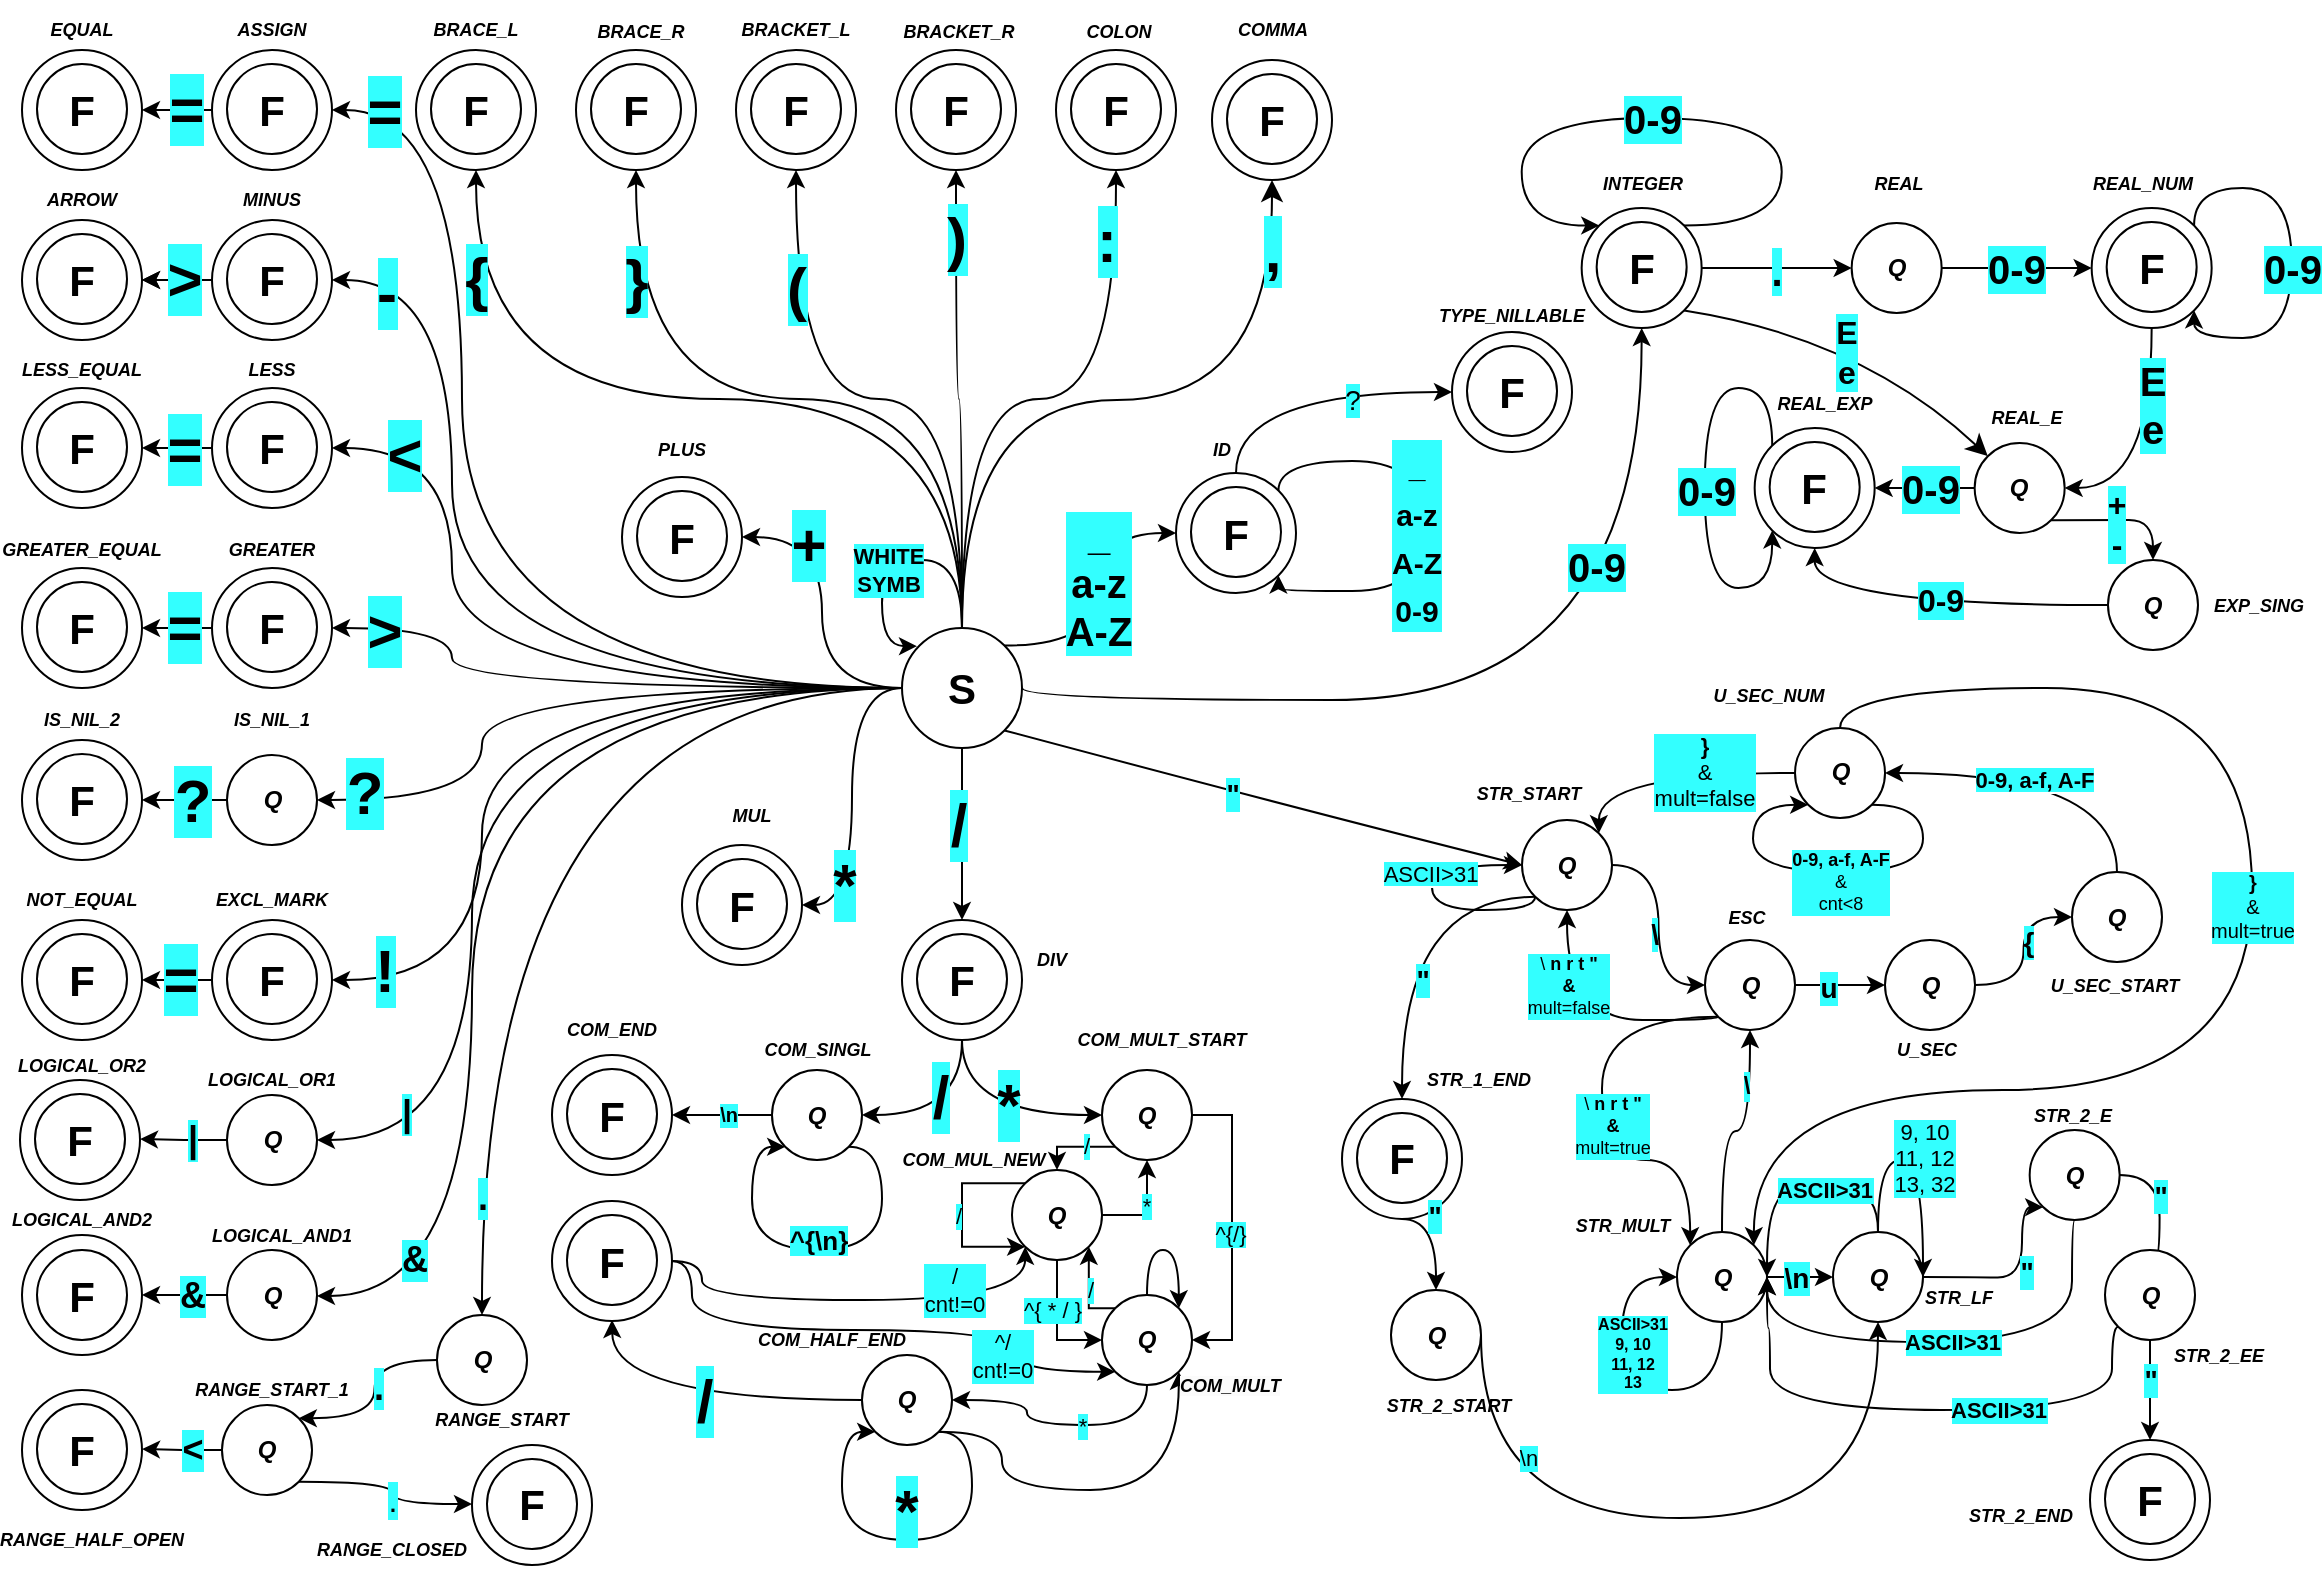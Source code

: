 <mxfile version="22.1.5" type="github">
  <diagram name="Страница — 1" id="OEXieys6IyBbqHFSCYJF">
    <mxGraphModel dx="581" dy="370" grid="1" gridSize="5" guides="1" tooltips="1" connect="1" arrows="1" fold="1" page="1" pageScale="1" pageWidth="1169" pageHeight="827" math="0" shadow="0">
      <root>
        <mxCell id="0" />
        <mxCell id="1" parent="0" />
        <mxCell id="J6bBS139i9JtSQ5MR7IC-47" style="edgeStyle=orthogonalEdgeStyle;orthogonalLoop=1;jettySize=auto;html=1;exitX=0;exitY=0.5;exitDx=0;exitDy=0;curved=1;" parent="1" source="LYe48fv7NBrQbQcGyMcg-10" target="J6bBS139i9JtSQ5MR7IC-23" edge="1">
          <mxGeometry relative="1" as="geometry" />
        </mxCell>
        <mxCell id="J6bBS139i9JtSQ5MR7IC-54" value="." style="edgeLabel;html=1;align=center;verticalAlign=middle;resizable=0;points=[];labelBackgroundColor=#33FFFF;fontStyle=1;fontSize=18;" parent="J6bBS139i9JtSQ5MR7IC-47" vertex="1" connectable="0">
          <mxGeometry x="0.775" relative="1" as="geometry">
            <mxPoint as="offset" />
          </mxGeometry>
        </mxCell>
        <mxCell id="LYe48fv7NBrQbQcGyMcg-10" value="" style="group;movable=1;resizable=1;rotatable=1;deletable=1;editable=1;locked=0;connectable=1;" parent="1" vertex="1" connectable="0">
          <mxGeometry x="455" y="344" width="60" height="60" as="geometry" />
        </mxCell>
        <mxCell id="LYe48fv7NBrQbQcGyMcg-6" value="" style="ellipse;whiteSpace=wrap;html=1;aspect=fixed;movable=1;resizable=1;rotatable=1;deletable=1;editable=1;locked=0;connectable=1;" parent="LYe48fv7NBrQbQcGyMcg-10" vertex="1">
          <mxGeometry width="60" height="60" as="geometry" />
        </mxCell>
        <mxCell id="LYe48fv7NBrQbQcGyMcg-9" value="&lt;b&gt;&lt;font style=&quot;font-size: 21px;&quot;&gt;S&lt;/font&gt;&lt;/b&gt;" style="text;html=1;strokeColor=none;fillColor=none;align=center;verticalAlign=middle;whiteSpace=wrap;rounded=0;movable=1;resizable=1;rotatable=1;deletable=1;editable=1;locked=0;connectable=1;" parent="LYe48fv7NBrQbQcGyMcg-10" vertex="1">
          <mxGeometry x="15" y="15" width="30" height="30" as="geometry" />
        </mxCell>
        <mxCell id="y03-LxhdyNBDIvemHkm3-5" style="edgeStyle=orthogonalEdgeStyle;orthogonalLoop=1;jettySize=auto;html=1;exitX=0.5;exitY=0;exitDx=0;exitDy=0;entryX=0.125;entryY=0.151;entryDx=0;entryDy=0;entryPerimeter=0;curved=1;movable=1;resizable=1;rotatable=1;deletable=1;editable=1;locked=0;connectable=1;" parent="LYe48fv7NBrQbQcGyMcg-10" source="LYe48fv7NBrQbQcGyMcg-6" target="LYe48fv7NBrQbQcGyMcg-6" edge="1">
          <mxGeometry relative="1" as="geometry">
            <Array as="points">
              <mxPoint x="30" y="-34" />
              <mxPoint x="-10" y="-34" />
              <mxPoint x="-10" y="9" />
            </Array>
          </mxGeometry>
        </mxCell>
        <mxCell id="y03-LxhdyNBDIvemHkm3-7" value="WHITE&lt;br&gt;SYMB" style="edgeLabel;html=1;align=center;verticalAlign=middle;resizable=1;points=[];labelBackgroundColor=#33FFFF;fontStyle=1;movable=1;rotatable=1;deletable=1;editable=1;locked=0;connectable=1;" parent="y03-LxhdyNBDIvemHkm3-5" vertex="1" connectable="0">
          <mxGeometry x="0.172" y="3" relative="1" as="geometry">
            <mxPoint as="offset" />
          </mxGeometry>
        </mxCell>
        <mxCell id="LYe48fv7NBrQbQcGyMcg-19" value="" style="group;movable=1;resizable=1;rotatable=1;deletable=1;editable=1;locked=0;connectable=1;" parent="1" vertex="1" connectable="0">
          <mxGeometry x="610" y="60" width="60" height="60" as="geometry" />
        </mxCell>
        <mxCell id="LYe48fv7NBrQbQcGyMcg-20" value="" style="ellipse;whiteSpace=wrap;html=1;aspect=fixed;movable=1;resizable=1;rotatable=1;deletable=1;editable=1;locked=0;connectable=1;" parent="LYe48fv7NBrQbQcGyMcg-19" vertex="1">
          <mxGeometry width="60" height="60" as="geometry" />
        </mxCell>
        <mxCell id="LYe48fv7NBrQbQcGyMcg-21" value="" style="ellipse;whiteSpace=wrap;html=1;aspect=fixed;movable=1;resizable=1;rotatable=1;deletable=1;editable=1;locked=0;connectable=1;" parent="LYe48fv7NBrQbQcGyMcg-19" vertex="1">
          <mxGeometry x="7.5" y="7" width="45" height="45" as="geometry" />
        </mxCell>
        <mxCell id="LYe48fv7NBrQbQcGyMcg-22" value="&lt;span style=&quot;font-size: 21px;&quot;&gt;&lt;b&gt;F&lt;/b&gt;&lt;/span&gt;" style="text;html=1;strokeColor=none;fillColor=none;align=center;verticalAlign=middle;whiteSpace=wrap;rounded=0;movable=1;resizable=1;rotatable=1;deletable=1;editable=1;locked=0;connectable=1;" parent="LYe48fv7NBrQbQcGyMcg-19" vertex="1">
          <mxGeometry y="15" width="60" height="30" as="geometry" />
        </mxCell>
        <mxCell id="LYe48fv7NBrQbQcGyMcg-423" style="edgeStyle=orthogonalEdgeStyle;rounded=0;orthogonalLoop=1;jettySize=auto;html=1;exitX=1;exitY=0.5;exitDx=0;exitDy=0;entryX=0;entryY=0.5;entryDx=0;entryDy=0;movable=1;resizable=1;rotatable=1;deletable=1;editable=1;locked=0;connectable=1;" parent="1" source="LYe48fv7NBrQbQcGyMcg-23" target="LYe48fv7NBrQbQcGyMcg-422" edge="1">
          <mxGeometry relative="1" as="geometry" />
        </mxCell>
        <mxCell id="LYe48fv7NBrQbQcGyMcg-424" value="0-9" style="edgeLabel;html=1;align=center;verticalAlign=middle;resizable=1;points=[];fontSize=20;fontStyle=1;labelBackgroundColor=#33FFFF;movable=1;rotatable=1;deletable=1;editable=1;locked=0;connectable=1;" parent="LYe48fv7NBrQbQcGyMcg-423" vertex="1" connectable="0">
          <mxGeometry x="-0.013" relative="1" as="geometry">
            <mxPoint as="offset" />
          </mxGeometry>
        </mxCell>
        <mxCell id="LYe48fv7NBrQbQcGyMcg-23" value="&lt;b&gt;&lt;i&gt;Q&lt;/i&gt;&lt;/b&gt;" style="ellipse;whiteSpace=wrap;html=1;aspect=fixed;container=0;movable=1;resizable=1;rotatable=1;deletable=1;editable=1;locked=0;connectable=1;" parent="1" vertex="1">
          <mxGeometry x="929.83" y="141.5" width="45" height="45" as="geometry" />
        </mxCell>
        <mxCell id="LYe48fv7NBrQbQcGyMcg-33" value="" style="group;movable=1;resizable=1;rotatable=1;deletable=1;editable=1;locked=0;connectable=1;" parent="1" vertex="1" connectable="0">
          <mxGeometry x="212" y="55" width="60" height="60" as="geometry" />
        </mxCell>
        <mxCell id="LYe48fv7NBrQbQcGyMcg-34" value="" style="ellipse;whiteSpace=wrap;html=1;aspect=fixed;movable=1;resizable=1;rotatable=1;deletable=1;editable=1;locked=0;connectable=1;" parent="LYe48fv7NBrQbQcGyMcg-33" vertex="1">
          <mxGeometry width="60" height="60" as="geometry" />
        </mxCell>
        <mxCell id="LYe48fv7NBrQbQcGyMcg-35" value="" style="ellipse;whiteSpace=wrap;html=1;aspect=fixed;movable=1;resizable=1;rotatable=1;deletable=1;editable=1;locked=0;connectable=1;" parent="LYe48fv7NBrQbQcGyMcg-33" vertex="1">
          <mxGeometry x="7.5" y="7" width="45" height="45" as="geometry" />
        </mxCell>
        <mxCell id="LYe48fv7NBrQbQcGyMcg-36" value="&lt;span style=&quot;font-size: 21px;&quot;&gt;&lt;b&gt;F&lt;/b&gt;&lt;/span&gt;" style="text;html=1;strokeColor=none;fillColor=none;align=center;verticalAlign=middle;whiteSpace=wrap;rounded=0;movable=1;resizable=1;rotatable=1;deletable=1;editable=1;locked=0;connectable=1;" parent="LYe48fv7NBrQbQcGyMcg-33" vertex="1">
          <mxGeometry y="15" width="60" height="30" as="geometry" />
        </mxCell>
        <mxCell id="LYe48fv7NBrQbQcGyMcg-37" value="" style="group;movable=1;resizable=1;rotatable=1;deletable=1;editable=1;locked=0;connectable=1;" parent="1" vertex="1" connectable="0">
          <mxGeometry x="292" y="55" width="60" height="60" as="geometry" />
        </mxCell>
        <mxCell id="LYe48fv7NBrQbQcGyMcg-38" value="" style="ellipse;whiteSpace=wrap;html=1;aspect=fixed;movable=1;resizable=1;rotatable=1;deletable=1;editable=1;locked=0;connectable=1;" parent="LYe48fv7NBrQbQcGyMcg-37" vertex="1">
          <mxGeometry width="60" height="60" as="geometry" />
        </mxCell>
        <mxCell id="LYe48fv7NBrQbQcGyMcg-39" value="" style="ellipse;whiteSpace=wrap;html=1;aspect=fixed;movable=1;resizable=1;rotatable=1;deletable=1;editable=1;locked=0;connectable=1;" parent="LYe48fv7NBrQbQcGyMcg-37" vertex="1">
          <mxGeometry x="7.5" y="7" width="45" height="45" as="geometry" />
        </mxCell>
        <mxCell id="LYe48fv7NBrQbQcGyMcg-40" value="&lt;span style=&quot;font-size: 21px;&quot;&gt;&lt;b&gt;F&lt;/b&gt;&lt;/span&gt;" style="text;html=1;strokeColor=none;fillColor=none;align=center;verticalAlign=middle;whiteSpace=wrap;rounded=0;movable=1;resizable=1;rotatable=1;deletable=1;editable=1;locked=0;connectable=1;" parent="LYe48fv7NBrQbQcGyMcg-37" vertex="1">
          <mxGeometry y="15" width="60" height="30" as="geometry" />
        </mxCell>
        <mxCell id="LYe48fv7NBrQbQcGyMcg-50" value="" style="group;movable=1;resizable=1;rotatable=1;deletable=1;editable=1;locked=0;connectable=1;" parent="1" vertex="1" connectable="0">
          <mxGeometry x="372" y="55" width="60" height="60" as="geometry" />
        </mxCell>
        <mxCell id="LYe48fv7NBrQbQcGyMcg-51" value="" style="ellipse;whiteSpace=wrap;html=1;aspect=fixed;movable=1;resizable=1;rotatable=1;deletable=1;editable=1;locked=0;connectable=1;" parent="LYe48fv7NBrQbQcGyMcg-50" vertex="1">
          <mxGeometry width="60" height="60" as="geometry" />
        </mxCell>
        <mxCell id="LYe48fv7NBrQbQcGyMcg-52" value="" style="ellipse;whiteSpace=wrap;html=1;aspect=fixed;movable=1;resizable=1;rotatable=1;deletable=1;editable=1;locked=0;connectable=1;" parent="LYe48fv7NBrQbQcGyMcg-50" vertex="1">
          <mxGeometry x="7.5" y="7" width="45" height="45" as="geometry" />
        </mxCell>
        <mxCell id="LYe48fv7NBrQbQcGyMcg-53" value="&lt;span style=&quot;font-size: 21px;&quot;&gt;&lt;b&gt;F&lt;/b&gt;&lt;/span&gt;" style="text;html=1;strokeColor=none;fillColor=none;align=center;verticalAlign=middle;whiteSpace=wrap;rounded=0;movable=1;resizable=1;rotatable=1;deletable=1;editable=1;locked=0;connectable=1;" parent="LYe48fv7NBrQbQcGyMcg-50" vertex="1">
          <mxGeometry y="15" width="60" height="30" as="geometry" />
        </mxCell>
        <mxCell id="LYe48fv7NBrQbQcGyMcg-54" value="" style="group;movable=1;resizable=1;rotatable=1;deletable=1;editable=1;locked=0;connectable=1;" parent="1" vertex="1" connectable="0">
          <mxGeometry x="452" y="55" width="60" height="60" as="geometry" />
        </mxCell>
        <mxCell id="LYe48fv7NBrQbQcGyMcg-55" value="" style="ellipse;whiteSpace=wrap;html=1;aspect=fixed;movable=1;resizable=1;rotatable=1;deletable=1;editable=1;locked=0;connectable=1;" parent="LYe48fv7NBrQbQcGyMcg-54" vertex="1">
          <mxGeometry width="60" height="60" as="geometry" />
        </mxCell>
        <mxCell id="LYe48fv7NBrQbQcGyMcg-56" value="" style="ellipse;whiteSpace=wrap;html=1;aspect=fixed;movable=1;resizable=1;rotatable=1;deletable=1;editable=1;locked=0;connectable=1;" parent="LYe48fv7NBrQbQcGyMcg-54" vertex="1">
          <mxGeometry x="7.5" y="7" width="45" height="45" as="geometry" />
        </mxCell>
        <mxCell id="LYe48fv7NBrQbQcGyMcg-57" value="&lt;span style=&quot;font-size: 21px;&quot;&gt;&lt;b&gt;F&lt;/b&gt;&lt;/span&gt;" style="text;html=1;strokeColor=none;fillColor=none;align=center;verticalAlign=middle;whiteSpace=wrap;rounded=0;movable=1;resizable=1;rotatable=1;deletable=1;editable=1;locked=0;connectable=1;" parent="LYe48fv7NBrQbQcGyMcg-54" vertex="1">
          <mxGeometry y="15" width="60" height="30" as="geometry" />
        </mxCell>
        <mxCell id="LYe48fv7NBrQbQcGyMcg-63" value="" style="group;movable=1;resizable=1;rotatable=1;deletable=1;editable=1;locked=0;connectable=1;" parent="1" vertex="1" connectable="0">
          <mxGeometry x="532" y="55" width="60" height="60" as="geometry" />
        </mxCell>
        <mxCell id="LYe48fv7NBrQbQcGyMcg-64" value="" style="ellipse;whiteSpace=wrap;html=1;aspect=fixed;movable=1;resizable=1;rotatable=1;deletable=1;editable=1;locked=0;connectable=1;" parent="LYe48fv7NBrQbQcGyMcg-63" vertex="1">
          <mxGeometry width="60" height="60" as="geometry" />
        </mxCell>
        <mxCell id="LYe48fv7NBrQbQcGyMcg-65" value="" style="ellipse;whiteSpace=wrap;html=1;aspect=fixed;movable=1;resizable=1;rotatable=1;deletable=1;editable=1;locked=0;connectable=1;" parent="LYe48fv7NBrQbQcGyMcg-63" vertex="1">
          <mxGeometry x="7.5" y="7" width="45" height="45" as="geometry" />
        </mxCell>
        <mxCell id="LYe48fv7NBrQbQcGyMcg-66" value="&lt;span style=&quot;font-size: 21px;&quot;&gt;&lt;b&gt;F&lt;/b&gt;&lt;/span&gt;" style="text;html=1;strokeColor=none;fillColor=none;align=center;verticalAlign=middle;whiteSpace=wrap;rounded=0;movable=1;resizable=1;rotatable=1;deletable=1;editable=1;locked=0;connectable=1;" parent="LYe48fv7NBrQbQcGyMcg-63" vertex="1">
          <mxGeometry y="15" width="60" height="30" as="geometry" />
        </mxCell>
        <mxCell id="LYe48fv7NBrQbQcGyMcg-73" style="edgeStyle=orthogonalEdgeStyle;orthogonalLoop=1;jettySize=auto;html=1;exitX=0.5;exitY=0;exitDx=0;exitDy=0;entryX=0.5;entryY=1;entryDx=0;entryDy=0;curved=1;movable=1;resizable=1;rotatable=1;deletable=1;editable=1;locked=0;connectable=1;" parent="1" source="LYe48fv7NBrQbQcGyMcg-6" target="LYe48fv7NBrQbQcGyMcg-33" edge="1">
          <mxGeometry relative="1" as="geometry" />
        </mxCell>
        <mxCell id="LYe48fv7NBrQbQcGyMcg-94" value="{" style="edgeLabel;html=1;align=center;verticalAlign=middle;resizable=1;points=[];fontStyle=1;fontSize=30;labelBackgroundColor=#33FFFF;movable=1;rotatable=1;deletable=1;editable=1;locked=0;connectable=1;" parent="LYe48fv7NBrQbQcGyMcg-73" vertex="1" connectable="0">
          <mxGeometry x="0.604" y="-17" relative="1" as="geometry">
            <mxPoint x="-17" y="-40" as="offset" />
          </mxGeometry>
        </mxCell>
        <mxCell id="LYe48fv7NBrQbQcGyMcg-74" style="edgeStyle=orthogonalEdgeStyle;orthogonalLoop=1;jettySize=auto;html=1;exitX=0.5;exitY=0;exitDx=0;exitDy=0;entryX=0.5;entryY=1;entryDx=0;entryDy=0;curved=1;movable=1;resizable=1;rotatable=1;deletable=1;editable=1;locked=0;connectable=1;" parent="1" source="LYe48fv7NBrQbQcGyMcg-6" target="LYe48fv7NBrQbQcGyMcg-38" edge="1">
          <mxGeometry relative="1" as="geometry" />
        </mxCell>
        <mxCell id="LYe48fv7NBrQbQcGyMcg-95" value="}" style="edgeLabel;html=1;align=center;verticalAlign=middle;resizable=1;points=[];fontStyle=1;fontSize=30;labelBackgroundColor=#33FFFF;movable=1;rotatable=1;deletable=1;editable=1;locked=0;connectable=1;" parent="LYe48fv7NBrQbQcGyMcg-74" vertex="1" connectable="0">
          <mxGeometry x="0.531" y="-10" relative="1" as="geometry">
            <mxPoint x="-10" y="-37" as="offset" />
          </mxGeometry>
        </mxCell>
        <mxCell id="LYe48fv7NBrQbQcGyMcg-75" style="edgeStyle=orthogonalEdgeStyle;orthogonalLoop=1;jettySize=auto;html=1;exitX=0.5;exitY=0;exitDx=0;exitDy=0;entryX=0.5;entryY=1;entryDx=0;entryDy=0;curved=1;movable=1;resizable=1;rotatable=1;deletable=1;editable=1;locked=0;connectable=1;" parent="1" source="LYe48fv7NBrQbQcGyMcg-6" target="LYe48fv7NBrQbQcGyMcg-50" edge="1">
          <mxGeometry relative="1" as="geometry" />
        </mxCell>
        <mxCell id="LYe48fv7NBrQbQcGyMcg-96" value="(" style="edgeLabel;html=1;align=center;verticalAlign=middle;resizable=1;points=[];fontStyle=1;fontSize=30;labelBackgroundColor=#33FFFF;movable=1;rotatable=1;deletable=1;editable=1;locked=0;connectable=1;" parent="LYe48fv7NBrQbQcGyMcg-75" vertex="1" connectable="0">
          <mxGeometry x="0.389" y="-5" relative="1" as="geometry">
            <mxPoint x="-5" y="-37" as="offset" />
          </mxGeometry>
        </mxCell>
        <mxCell id="LYe48fv7NBrQbQcGyMcg-76" style="edgeStyle=orthogonalEdgeStyle;orthogonalLoop=1;jettySize=auto;html=1;exitX=0.5;exitY=0;exitDx=0;exitDy=0;entryX=0.5;entryY=1;entryDx=0;entryDy=0;curved=1;movable=1;resizable=1;rotatable=1;deletable=1;editable=1;locked=0;connectable=1;" parent="1" source="LYe48fv7NBrQbQcGyMcg-6" target="LYe48fv7NBrQbQcGyMcg-54" edge="1">
          <mxGeometry relative="1" as="geometry" />
        </mxCell>
        <mxCell id="LYe48fv7NBrQbQcGyMcg-97" value=")" style="edgeLabel;html=1;align=center;verticalAlign=middle;resizable=1;points=[];fontStyle=1;fontSize=30;labelBackgroundColor=#33FFFF;movable=1;rotatable=1;deletable=1;editable=1;locked=0;connectable=1;" parent="LYe48fv7NBrQbQcGyMcg-76" vertex="1" connectable="0">
          <mxGeometry x="0.356" y="7" relative="1" as="geometry">
            <mxPoint x="7" y="-41" as="offset" />
          </mxGeometry>
        </mxCell>
        <mxCell id="LYe48fv7NBrQbQcGyMcg-77" style="edgeStyle=orthogonalEdgeStyle;orthogonalLoop=1;jettySize=auto;html=1;exitX=0.5;exitY=0;exitDx=0;exitDy=0;entryX=0.5;entryY=1;entryDx=0;entryDy=0;curved=1;movable=1;resizable=1;rotatable=1;deletable=1;editable=1;locked=0;connectable=1;" parent="1" source="LYe48fv7NBrQbQcGyMcg-6" target="LYe48fv7NBrQbQcGyMcg-64" edge="1">
          <mxGeometry relative="1" as="geometry" />
        </mxCell>
        <mxCell id="LYe48fv7NBrQbQcGyMcg-98" value=":" style="edgeLabel;html=1;align=center;verticalAlign=middle;resizable=1;points=[];fontStyle=1;fontSize=30;labelBackgroundColor=#33FFFF;movable=1;rotatable=1;deletable=1;editable=1;locked=0;connectable=1;" parent="LYe48fv7NBrQbQcGyMcg-77" vertex="1" connectable="0">
          <mxGeometry x="0.532" y="11" relative="1" as="geometry">
            <mxPoint x="6" y="-37" as="offset" />
          </mxGeometry>
        </mxCell>
        <mxCell id="LYe48fv7NBrQbQcGyMcg-100" value="BRACKET_L" style="text;html=1;strokeColor=none;fillColor=none;align=center;verticalAlign=middle;whiteSpace=wrap;rounded=0;fontSize=9;fontStyle=3;movable=1;resizable=1;rotatable=1;deletable=1;editable=1;locked=0;connectable=1;" parent="1" vertex="1">
          <mxGeometry x="372" y="30" width="60" height="30" as="geometry" />
        </mxCell>
        <mxCell id="LYe48fv7NBrQbQcGyMcg-101" value="BRACE_L" style="text;html=1;strokeColor=none;fillColor=none;align=center;verticalAlign=middle;whiteSpace=wrap;rounded=0;fontSize=9;fontStyle=3;movable=1;resizable=1;rotatable=1;deletable=1;editable=1;locked=0;connectable=1;" parent="1" vertex="1">
          <mxGeometry x="212" y="30" width="60" height="30" as="geometry" />
        </mxCell>
        <mxCell id="LYe48fv7NBrQbQcGyMcg-102" value="BRACE_R" style="text;html=1;align=center;verticalAlign=middle;resizable=1;points=[];autosize=1;strokeColor=none;fillColor=none;fontSize=9;fontStyle=3;movable=1;rotatable=1;deletable=1;editable=1;locked=0;connectable=1;" parent="1" vertex="1">
          <mxGeometry x="291" y="33" width="65" height="25" as="geometry" />
        </mxCell>
        <mxCell id="LYe48fv7NBrQbQcGyMcg-103" value="BRACKET_R" style="text;html=1;align=center;verticalAlign=middle;resizable=1;points=[];autosize=1;strokeColor=none;fillColor=none;fontSize=9;fontStyle=3;movable=1;rotatable=1;deletable=1;editable=1;locked=0;connectable=1;" parent="1" vertex="1">
          <mxGeometry x="445.5" y="33" width="75" height="25" as="geometry" />
        </mxCell>
        <mxCell id="LYe48fv7NBrQbQcGyMcg-104" value="COLON" style="text;html=1;align=center;verticalAlign=middle;resizable=1;points=[];autosize=1;strokeColor=none;fillColor=none;fontSize=9;fontStyle=3;movable=1;rotatable=1;deletable=1;editable=1;locked=0;connectable=1;" parent="1" vertex="1">
          <mxGeometry x="535.5" y="33" width="55" height="25" as="geometry" />
        </mxCell>
        <mxCell id="LYe48fv7NBrQbQcGyMcg-106" value="" style="group;movable=1;resizable=1;rotatable=1;deletable=1;editable=1;locked=0;connectable=1;" parent="1" vertex="1" connectable="0">
          <mxGeometry x="345" y="452.5" width="60" height="60" as="geometry" />
        </mxCell>
        <mxCell id="LYe48fv7NBrQbQcGyMcg-107" value="" style="ellipse;whiteSpace=wrap;html=1;aspect=fixed;movable=1;resizable=1;rotatable=1;deletable=1;editable=1;locked=0;connectable=1;" parent="LYe48fv7NBrQbQcGyMcg-106" vertex="1">
          <mxGeometry width="60" height="60" as="geometry" />
        </mxCell>
        <mxCell id="LYe48fv7NBrQbQcGyMcg-108" value="" style="ellipse;whiteSpace=wrap;html=1;aspect=fixed;movable=1;resizable=1;rotatable=1;deletable=1;editable=1;locked=0;connectable=1;" parent="LYe48fv7NBrQbQcGyMcg-106" vertex="1">
          <mxGeometry x="7.5" y="7" width="45" height="45" as="geometry" />
        </mxCell>
        <mxCell id="LYe48fv7NBrQbQcGyMcg-109" value="&lt;span style=&quot;font-size: 21px;&quot;&gt;&lt;b&gt;F&lt;/b&gt;&lt;/span&gt;" style="text;html=1;strokeColor=none;fillColor=none;align=center;verticalAlign=middle;whiteSpace=wrap;rounded=0;movable=1;resizable=1;rotatable=1;deletable=1;editable=1;locked=0;connectable=1;" parent="LYe48fv7NBrQbQcGyMcg-106" vertex="1">
          <mxGeometry y="15" width="60" height="30" as="geometry" />
        </mxCell>
        <mxCell id="LYe48fv7NBrQbQcGyMcg-142" value="" style="group;movable=1;resizable=1;rotatable=1;deletable=1;editable=1;locked=0;connectable=1;" parent="1" vertex="1" connectable="0">
          <mxGeometry x="315" y="268.5" width="60" height="60" as="geometry" />
        </mxCell>
        <mxCell id="LYe48fv7NBrQbQcGyMcg-143" value="" style="ellipse;whiteSpace=wrap;html=1;aspect=fixed;movable=1;resizable=1;rotatable=1;deletable=1;editable=1;locked=0;connectable=1;" parent="LYe48fv7NBrQbQcGyMcg-142" vertex="1">
          <mxGeometry width="60" height="60" as="geometry" />
        </mxCell>
        <mxCell id="LYe48fv7NBrQbQcGyMcg-144" value="" style="ellipse;whiteSpace=wrap;html=1;aspect=fixed;movable=1;resizable=1;rotatable=1;deletable=1;editable=1;locked=0;connectable=1;" parent="LYe48fv7NBrQbQcGyMcg-142" vertex="1">
          <mxGeometry x="7.5" y="7" width="45" height="45" as="geometry" />
        </mxCell>
        <mxCell id="LYe48fv7NBrQbQcGyMcg-145" value="&lt;span style=&quot;font-size: 21px;&quot;&gt;&lt;b&gt;F&lt;/b&gt;&lt;/span&gt;" style="text;html=1;strokeColor=none;fillColor=none;align=center;verticalAlign=middle;whiteSpace=wrap;rounded=0;movable=1;resizable=1;rotatable=1;deletable=1;editable=1;locked=0;connectable=1;" parent="LYe48fv7NBrQbQcGyMcg-142" vertex="1">
          <mxGeometry y="15" width="60" height="30" as="geometry" />
        </mxCell>
        <mxCell id="LYe48fv7NBrQbQcGyMcg-146" value="" style="group;movable=1;resizable=1;rotatable=1;deletable=1;editable=1;locked=0;connectable=1;" parent="1" vertex="1" connectable="0">
          <mxGeometry x="110" y="140" width="60" height="60" as="geometry" />
        </mxCell>
        <mxCell id="LYe48fv7NBrQbQcGyMcg-147" value="" style="ellipse;whiteSpace=wrap;html=1;aspect=fixed;movable=1;resizable=1;rotatable=1;deletable=1;editable=1;locked=0;connectable=1;" parent="LYe48fv7NBrQbQcGyMcg-146" vertex="1">
          <mxGeometry width="60" height="60" as="geometry" />
        </mxCell>
        <mxCell id="LYe48fv7NBrQbQcGyMcg-148" value="" style="ellipse;whiteSpace=wrap;html=1;aspect=fixed;movable=1;resizable=1;rotatable=1;deletable=1;editable=1;locked=0;connectable=1;" parent="LYe48fv7NBrQbQcGyMcg-146" vertex="1">
          <mxGeometry x="7.5" y="7" width="45" height="45" as="geometry" />
        </mxCell>
        <mxCell id="LYe48fv7NBrQbQcGyMcg-149" value="&lt;span style=&quot;font-size: 21px;&quot;&gt;&lt;b&gt;F&lt;/b&gt;&lt;/span&gt;" style="text;html=1;strokeColor=none;fillColor=none;align=center;verticalAlign=middle;whiteSpace=wrap;rounded=0;movable=1;resizable=1;rotatable=1;deletable=1;editable=1;locked=0;connectable=1;" parent="LYe48fv7NBrQbQcGyMcg-146" vertex="1">
          <mxGeometry y="15" width="60" height="30" as="geometry" />
        </mxCell>
        <mxCell id="LYe48fv7NBrQbQcGyMcg-150" value="" style="group;movable=1;resizable=1;rotatable=1;deletable=1;editable=1;locked=0;connectable=1;" parent="1" vertex="1" connectable="0">
          <mxGeometry x="110" y="55" width="60" height="60" as="geometry" />
        </mxCell>
        <mxCell id="LYe48fv7NBrQbQcGyMcg-151" value="" style="ellipse;whiteSpace=wrap;html=1;aspect=fixed;movable=1;resizable=1;rotatable=1;deletable=1;editable=1;locked=0;connectable=1;" parent="LYe48fv7NBrQbQcGyMcg-150" vertex="1">
          <mxGeometry width="60" height="60" as="geometry" />
        </mxCell>
        <mxCell id="LYe48fv7NBrQbQcGyMcg-152" value="" style="ellipse;whiteSpace=wrap;html=1;aspect=fixed;movable=1;resizable=1;rotatable=1;deletable=1;editable=1;locked=0;connectable=1;" parent="LYe48fv7NBrQbQcGyMcg-150" vertex="1">
          <mxGeometry x="7.5" y="7" width="45" height="45" as="geometry" />
        </mxCell>
        <mxCell id="LYe48fv7NBrQbQcGyMcg-153" value="&lt;span style=&quot;font-size: 21px;&quot;&gt;&lt;b&gt;F&lt;/b&gt;&lt;/span&gt;" style="text;html=1;strokeColor=none;fillColor=none;align=center;verticalAlign=middle;whiteSpace=wrap;rounded=0;movable=1;resizable=1;rotatable=1;deletable=1;editable=1;locked=0;connectable=1;" parent="LYe48fv7NBrQbQcGyMcg-150" vertex="1">
          <mxGeometry y="15" width="60" height="30" as="geometry" />
        </mxCell>
        <mxCell id="LYe48fv7NBrQbQcGyMcg-171" value="" style="group;movable=1;resizable=1;rotatable=1;deletable=1;editable=1;locked=0;connectable=1;" parent="1" vertex="1" connectable="0">
          <mxGeometry x="110" y="224" width="60" height="60" as="geometry" />
        </mxCell>
        <mxCell id="LYe48fv7NBrQbQcGyMcg-172" value="" style="ellipse;whiteSpace=wrap;html=1;aspect=fixed;movable=1;resizable=1;rotatable=1;deletable=1;editable=1;locked=0;connectable=1;" parent="LYe48fv7NBrQbQcGyMcg-171" vertex="1">
          <mxGeometry width="60" height="60" as="geometry" />
        </mxCell>
        <mxCell id="LYe48fv7NBrQbQcGyMcg-173" value="" style="ellipse;whiteSpace=wrap;html=1;aspect=fixed;movable=1;resizable=1;rotatable=1;deletable=1;editable=1;locked=0;connectable=1;" parent="LYe48fv7NBrQbQcGyMcg-171" vertex="1">
          <mxGeometry x="7.5" y="7" width="45" height="45" as="geometry" />
        </mxCell>
        <mxCell id="LYe48fv7NBrQbQcGyMcg-174" value="&lt;span style=&quot;font-size: 21px;&quot;&gt;&lt;b&gt;F&lt;/b&gt;&lt;/span&gt;" style="text;html=1;strokeColor=none;fillColor=none;align=center;verticalAlign=middle;whiteSpace=wrap;rounded=0;movable=1;resizable=1;rotatable=1;deletable=1;editable=1;locked=0;connectable=1;" parent="LYe48fv7NBrQbQcGyMcg-171" vertex="1">
          <mxGeometry y="15" width="60" height="30" as="geometry" />
        </mxCell>
        <mxCell id="LYe48fv7NBrQbQcGyMcg-364" style="edgeStyle=orthogonalEdgeStyle;orthogonalLoop=1;jettySize=auto;html=1;exitX=0.5;exitY=1;exitDx=0;exitDy=0;entryX=1;entryY=0.5;entryDx=0;entryDy=0;curved=1;movable=1;resizable=1;rotatable=1;deletable=1;editable=1;locked=0;connectable=1;" parent="1" source="LYe48fv7NBrQbQcGyMcg-175" target="LYe48fv7NBrQbQcGyMcg-359" edge="1">
          <mxGeometry relative="1" as="geometry" />
        </mxCell>
        <mxCell id="LYe48fv7NBrQbQcGyMcg-367" value="/" style="edgeLabel;html=1;align=center;verticalAlign=middle;resizable=1;points=[];fontStyle=1;labelBackgroundColor=#33FFFF;fontSize=30;movable=1;rotatable=1;deletable=1;editable=1;locked=0;connectable=1;" parent="LYe48fv7NBrQbQcGyMcg-364" vertex="1" connectable="0">
          <mxGeometry x="0.114" y="-10" relative="1" as="geometry">
            <mxPoint as="offset" />
          </mxGeometry>
        </mxCell>
        <mxCell id="LYe48fv7NBrQbQcGyMcg-376" style="edgeStyle=orthogonalEdgeStyle;orthogonalLoop=1;jettySize=auto;html=1;exitX=0.5;exitY=1;exitDx=0;exitDy=0;entryX=0;entryY=0.5;entryDx=0;entryDy=0;curved=1;movable=1;resizable=1;rotatable=1;deletable=1;editable=1;locked=0;connectable=1;" parent="1" source="LYe48fv7NBrQbQcGyMcg-175" target="LYe48fv7NBrQbQcGyMcg-374" edge="1">
          <mxGeometry relative="1" as="geometry" />
        </mxCell>
        <mxCell id="LYe48fv7NBrQbQcGyMcg-382" value="*" style="edgeLabel;html=1;align=center;verticalAlign=middle;resizable=1;points=[];fontSize=30;labelBackgroundColor=#33FFFF;fontStyle=1;movable=1;rotatable=1;deletable=1;editable=1;locked=0;connectable=1;" parent="LYe48fv7NBrQbQcGyMcg-376" vertex="1" connectable="0">
          <mxGeometry x="0.119" y="6" relative="1" as="geometry">
            <mxPoint as="offset" />
          </mxGeometry>
        </mxCell>
        <mxCell id="LYe48fv7NBrQbQcGyMcg-175" value="" style="group;movable=1;resizable=1;rotatable=1;deletable=1;editable=1;locked=0;connectable=1;" parent="1" vertex="1" connectable="0">
          <mxGeometry x="455" y="490" width="60" height="60" as="geometry" />
        </mxCell>
        <mxCell id="LYe48fv7NBrQbQcGyMcg-176" value="" style="ellipse;whiteSpace=wrap;html=1;aspect=fixed;movable=1;resizable=1;rotatable=1;deletable=1;editable=1;locked=0;connectable=1;" parent="LYe48fv7NBrQbQcGyMcg-175" vertex="1">
          <mxGeometry width="60" height="60" as="geometry" />
        </mxCell>
        <mxCell id="LYe48fv7NBrQbQcGyMcg-177" value="" style="ellipse;whiteSpace=wrap;html=1;aspect=fixed;movable=1;resizable=1;rotatable=1;deletable=1;editable=1;locked=0;connectable=1;" parent="LYe48fv7NBrQbQcGyMcg-175" vertex="1">
          <mxGeometry x="7.5" y="7" width="45" height="45" as="geometry" />
        </mxCell>
        <mxCell id="LYe48fv7NBrQbQcGyMcg-178" value="&lt;span style=&quot;font-size: 21px;&quot;&gt;&lt;b&gt;F&lt;/b&gt;&lt;/span&gt;" style="text;html=1;strokeColor=none;fillColor=none;align=center;verticalAlign=middle;whiteSpace=wrap;rounded=0;movable=1;resizable=1;rotatable=1;deletable=1;editable=1;locked=0;connectable=1;" parent="LYe48fv7NBrQbQcGyMcg-175" vertex="1">
          <mxGeometry y="15" width="60" height="30" as="geometry" />
        </mxCell>
        <mxCell id="LYe48fv7NBrQbQcGyMcg-192" value="" style="group;movable=1;resizable=1;rotatable=1;deletable=1;editable=1;locked=0;connectable=1;" parent="1" vertex="1" connectable="0">
          <mxGeometry x="110" y="314" width="60" height="60" as="geometry" />
        </mxCell>
        <mxCell id="LYe48fv7NBrQbQcGyMcg-193" value="" style="ellipse;whiteSpace=wrap;html=1;aspect=fixed;movable=1;resizable=1;rotatable=1;deletable=1;editable=1;locked=0;connectable=1;" parent="LYe48fv7NBrQbQcGyMcg-192" vertex="1">
          <mxGeometry width="60" height="60" as="geometry" />
        </mxCell>
        <mxCell id="LYe48fv7NBrQbQcGyMcg-194" value="" style="ellipse;whiteSpace=wrap;html=1;aspect=fixed;movable=1;resizable=1;rotatable=1;deletable=1;editable=1;locked=0;connectable=1;" parent="LYe48fv7NBrQbQcGyMcg-192" vertex="1">
          <mxGeometry x="7.5" y="7" width="45" height="45" as="geometry" />
        </mxCell>
        <mxCell id="LYe48fv7NBrQbQcGyMcg-195" value="&lt;span style=&quot;font-size: 21px;&quot;&gt;&lt;b&gt;F&lt;/b&gt;&lt;/span&gt;" style="text;html=1;strokeColor=none;fillColor=none;align=center;verticalAlign=middle;whiteSpace=wrap;rounded=0;movable=1;resizable=1;rotatable=1;deletable=1;editable=1;locked=0;connectable=1;" parent="LYe48fv7NBrQbQcGyMcg-192" vertex="1">
          <mxGeometry y="15" width="60" height="30" as="geometry" />
        </mxCell>
        <mxCell id="LYe48fv7NBrQbQcGyMcg-200" value="" style="group;movable=1;resizable=1;rotatable=1;deletable=1;editable=1;locked=0;connectable=1;" parent="1" vertex="1" connectable="0">
          <mxGeometry x="110" y="490" width="60" height="60" as="geometry" />
        </mxCell>
        <mxCell id="LYe48fv7NBrQbQcGyMcg-201" value="" style="ellipse;whiteSpace=wrap;html=1;aspect=fixed;movable=1;resizable=1;rotatable=1;deletable=1;editable=1;locked=0;connectable=1;" parent="LYe48fv7NBrQbQcGyMcg-200" vertex="1">
          <mxGeometry width="60" height="60" as="geometry" />
        </mxCell>
        <mxCell id="LYe48fv7NBrQbQcGyMcg-202" value="" style="ellipse;whiteSpace=wrap;html=1;aspect=fixed;movable=1;resizable=1;rotatable=1;deletable=1;editable=1;locked=0;connectable=1;" parent="LYe48fv7NBrQbQcGyMcg-200" vertex="1">
          <mxGeometry x="7.5" y="7" width="45" height="45" as="geometry" />
        </mxCell>
        <mxCell id="LYe48fv7NBrQbQcGyMcg-203" value="&lt;span style=&quot;font-size: 21px;&quot;&gt;&lt;b&gt;F&lt;/b&gt;&lt;/span&gt;" style="text;html=1;strokeColor=none;fillColor=none;align=center;verticalAlign=middle;whiteSpace=wrap;rounded=0;movable=1;resizable=1;rotatable=1;deletable=1;editable=1;locked=0;connectable=1;" parent="LYe48fv7NBrQbQcGyMcg-200" vertex="1">
          <mxGeometry y="15" width="60" height="30" as="geometry" />
        </mxCell>
        <mxCell id="LYe48fv7NBrQbQcGyMcg-204" style="edgeStyle=orthogonalEdgeStyle;orthogonalLoop=1;jettySize=auto;html=1;exitX=0;exitY=0.5;exitDx=0;exitDy=0;entryX=1;entryY=0.5;entryDx=0;entryDy=0;curved=1;movable=1;resizable=1;rotatable=1;deletable=1;editable=1;locked=0;connectable=1;" parent="1" source="LYe48fv7NBrQbQcGyMcg-6" target="LYe48fv7NBrQbQcGyMcg-143" edge="1">
          <mxGeometry relative="1" as="geometry" />
        </mxCell>
        <mxCell id="LYe48fv7NBrQbQcGyMcg-208" value="+" style="edgeLabel;html=1;align=center;verticalAlign=middle;resizable=1;points=[];fontSize=30;fontStyle=1;labelBackgroundColor=#33FFFF;movable=1;rotatable=1;deletable=1;editable=1;locked=0;connectable=1;" parent="LYe48fv7NBrQbQcGyMcg-204" vertex="1" connectable="0">
          <mxGeometry x="0.581" y="3" relative="1" as="geometry">
            <mxPoint as="offset" />
          </mxGeometry>
        </mxCell>
        <mxCell id="LYe48fv7NBrQbQcGyMcg-206" style="edgeStyle=orthogonalEdgeStyle;orthogonalLoop=1;jettySize=auto;html=1;exitX=0;exitY=0.5;exitDx=0;exitDy=0;entryX=1;entryY=0.5;entryDx=0;entryDy=0;curved=1;movable=1;resizable=1;rotatable=1;deletable=1;editable=1;locked=0;connectable=1;" parent="1" source="LYe48fv7NBrQbQcGyMcg-6" target="LYe48fv7NBrQbQcGyMcg-109" edge="1">
          <mxGeometry relative="1" as="geometry" />
        </mxCell>
        <mxCell id="LYe48fv7NBrQbQcGyMcg-209" value="*" style="edgeLabel;html=1;align=center;verticalAlign=middle;resizable=1;points=[];fontSize=30;fontStyle=1;labelBackgroundColor=#33FFFF;movable=1;rotatable=1;deletable=1;editable=1;locked=0;connectable=1;" parent="LYe48fv7NBrQbQcGyMcg-206" vertex="1" connectable="0">
          <mxGeometry x="0.555" y="-4" relative="1" as="geometry">
            <mxPoint as="offset" />
          </mxGeometry>
        </mxCell>
        <mxCell id="LYe48fv7NBrQbQcGyMcg-212" style="edgeStyle=orthogonalEdgeStyle;orthogonalLoop=1;jettySize=auto;html=1;exitX=0;exitY=0.5;exitDx=0;exitDy=0;entryX=1;entryY=0.5;entryDx=0;entryDy=0;movable=1;resizable=1;rotatable=1;deletable=1;editable=1;locked=0;connectable=1;curved=1;" parent="1" source="LYe48fv7NBrQbQcGyMcg-6" target="LYe48fv7NBrQbQcGyMcg-153" edge="1">
          <mxGeometry relative="1" as="geometry">
            <Array as="points">
              <mxPoint x="235" y="374" />
              <mxPoint x="235" y="85" />
            </Array>
          </mxGeometry>
        </mxCell>
        <mxCell id="LYe48fv7NBrQbQcGyMcg-277" value="=" style="edgeLabel;html=1;align=center;verticalAlign=middle;resizable=1;points=[];fontSize=30;fontStyle=1;labelBackgroundColor=#33FFFF;movable=1;rotatable=1;deletable=1;editable=1;locked=0;connectable=1;" parent="LYe48fv7NBrQbQcGyMcg-212" vertex="1" connectable="0">
          <mxGeometry x="0.894" y="11" relative="1" as="geometry">
            <mxPoint x="-5" y="-11" as="offset" />
          </mxGeometry>
        </mxCell>
        <mxCell id="LYe48fv7NBrQbQcGyMcg-213" style="edgeStyle=orthogonalEdgeStyle;orthogonalLoop=1;jettySize=auto;html=1;exitX=0;exitY=0.5;exitDx=0;exitDy=0;entryX=1;entryY=0.5;entryDx=0;entryDy=0;movable=1;resizable=1;rotatable=1;deletable=1;editable=1;locked=0;connectable=1;curved=1;" parent="1" source="LYe48fv7NBrQbQcGyMcg-6" target="LYe48fv7NBrQbQcGyMcg-149" edge="1">
          <mxGeometry relative="1" as="geometry">
            <Array as="points">
              <mxPoint x="230" y="374" />
              <mxPoint x="230" y="170" />
            </Array>
          </mxGeometry>
        </mxCell>
        <mxCell id="LYe48fv7NBrQbQcGyMcg-278" value="-" style="edgeLabel;html=1;align=center;verticalAlign=middle;resizable=1;points=[];fontSize=30;fontStyle=1;labelBackgroundColor=#33FFFF;movable=1;rotatable=1;deletable=1;editable=1;locked=0;connectable=1;" parent="LYe48fv7NBrQbQcGyMcg-213" vertex="1" connectable="0">
          <mxGeometry x="0.891" y="6" relative="1" as="geometry">
            <mxPoint as="offset" />
          </mxGeometry>
        </mxCell>
        <mxCell id="LYe48fv7NBrQbQcGyMcg-215" style="edgeStyle=orthogonalEdgeStyle;orthogonalLoop=1;jettySize=auto;html=1;exitX=0;exitY=0.5;exitDx=0;exitDy=0;entryX=1;entryY=0.5;entryDx=0;entryDy=0;movable=1;resizable=1;rotatable=1;deletable=1;editable=1;locked=0;connectable=1;curved=1;" parent="1" source="LYe48fv7NBrQbQcGyMcg-6" target="LYe48fv7NBrQbQcGyMcg-174" edge="1">
          <mxGeometry relative="1" as="geometry">
            <Array as="points">
              <mxPoint x="230" y="374" />
              <mxPoint x="230" y="254" />
            </Array>
          </mxGeometry>
        </mxCell>
        <mxCell id="LYe48fv7NBrQbQcGyMcg-281" value="&amp;lt;" style="edgeLabel;html=1;align=center;verticalAlign=middle;resizable=1;points=[];fontSize=30;fontStyle=1;labelBackgroundColor=#33FFFF;movable=1;rotatable=1;deletable=1;editable=1;locked=0;connectable=1;" parent="LYe48fv7NBrQbQcGyMcg-215" vertex="1" connectable="0">
          <mxGeometry x="0.821" y="3" relative="1" as="geometry">
            <mxPoint as="offset" />
          </mxGeometry>
        </mxCell>
        <mxCell id="LYe48fv7NBrQbQcGyMcg-216" style="edgeStyle=orthogonalEdgeStyle;orthogonalLoop=1;jettySize=auto;html=1;exitX=0;exitY=0.5;exitDx=0;exitDy=0;entryX=1;entryY=0.5;entryDx=0;entryDy=0;movable=1;resizable=1;rotatable=1;deletable=1;editable=1;locked=0;connectable=1;curved=1;" parent="1" source="LYe48fv7NBrQbQcGyMcg-6" target="LYe48fv7NBrQbQcGyMcg-195" edge="1">
          <mxGeometry relative="1" as="geometry">
            <Array as="points">
              <mxPoint x="230" y="374" />
              <mxPoint x="230" y="344" />
            </Array>
          </mxGeometry>
        </mxCell>
        <mxCell id="LYe48fv7NBrQbQcGyMcg-282" value="&amp;gt;" style="edgeLabel;html=1;align=center;verticalAlign=middle;resizable=1;points=[];fontSize=30;fontStyle=1;labelBackgroundColor=#33FFFF;movable=1;rotatable=1;deletable=1;editable=1;locked=0;connectable=1;" parent="LYe48fv7NBrQbQcGyMcg-216" vertex="1" connectable="0">
          <mxGeometry x="0.837" y="1" relative="1" as="geometry">
            <mxPoint as="offset" />
          </mxGeometry>
        </mxCell>
        <mxCell id="LYe48fv7NBrQbQcGyMcg-217" style="edgeStyle=orthogonalEdgeStyle;orthogonalLoop=1;jettySize=auto;html=1;exitX=0;exitY=0.5;exitDx=0;exitDy=0;entryX=1;entryY=0.5;entryDx=0;entryDy=0;movable=1;resizable=1;rotatable=1;deletable=1;editable=1;locked=0;connectable=1;curved=1;" parent="1" source="LYe48fv7NBrQbQcGyMcg-6" target="J6bBS139i9JtSQ5MR7IC-1" edge="1">
          <mxGeometry relative="1" as="geometry">
            <Array as="points">
              <mxPoint x="245" y="374" />
              <mxPoint x="245" y="430" />
            </Array>
            <mxPoint x="170.0" y="430" as="targetPoint" />
          </mxGeometry>
        </mxCell>
        <mxCell id="LYe48fv7NBrQbQcGyMcg-283" value="?" style="edgeLabel;html=1;align=center;verticalAlign=middle;resizable=1;points=[];fontSize=30;fontStyle=1;labelBackgroundColor=#33FFFF;movable=1;rotatable=1;deletable=1;editable=1;locked=0;connectable=1;" parent="LYe48fv7NBrQbQcGyMcg-217" vertex="1" connectable="0">
          <mxGeometry x="0.866" y="-4" relative="1" as="geometry">
            <mxPoint as="offset" />
          </mxGeometry>
        </mxCell>
        <mxCell id="LYe48fv7NBrQbQcGyMcg-218" style="edgeStyle=orthogonalEdgeStyle;orthogonalLoop=1;jettySize=auto;html=1;exitX=0;exitY=0.5;exitDx=0;exitDy=0;entryX=1;entryY=0.5;entryDx=0;entryDy=0;movable=1;resizable=1;rotatable=1;deletable=1;editable=1;locked=0;connectable=1;curved=1;" parent="1" source="LYe48fv7NBrQbQcGyMcg-6" target="LYe48fv7NBrQbQcGyMcg-203" edge="1">
          <mxGeometry relative="1" as="geometry">
            <Array as="points">
              <mxPoint x="245" y="374" />
              <mxPoint x="245" y="520" />
            </Array>
          </mxGeometry>
        </mxCell>
        <mxCell id="LYe48fv7NBrQbQcGyMcg-284" value="!" style="edgeLabel;html=1;align=center;verticalAlign=middle;resizable=1;points=[];fontSize=30;fontStyle=1;labelBackgroundColor=#33FFFF;movable=1;rotatable=1;deletable=1;editable=1;locked=0;connectable=1;" parent="LYe48fv7NBrQbQcGyMcg-218" vertex="1" connectable="0">
          <mxGeometry x="0.882" y="-5" relative="1" as="geometry">
            <mxPoint as="offset" />
          </mxGeometry>
        </mxCell>
        <mxCell id="LYe48fv7NBrQbQcGyMcg-301" style="edgeStyle=orthogonalEdgeStyle;rounded=0;orthogonalLoop=1;jettySize=auto;html=1;exitX=0.5;exitY=1;exitDx=0;exitDy=0;entryX=0.5;entryY=0;entryDx=0;entryDy=0;movable=1;resizable=1;rotatable=1;deletable=1;editable=1;locked=0;connectable=1;" parent="1" source="LYe48fv7NBrQbQcGyMcg-6" target="LYe48fv7NBrQbQcGyMcg-175" edge="1">
          <mxGeometry relative="1" as="geometry" />
        </mxCell>
        <mxCell id="LYe48fv7NBrQbQcGyMcg-302" value="/" style="edgeLabel;html=1;align=center;verticalAlign=middle;resizable=1;points=[];fontSize=30;fontStyle=1;labelBackgroundColor=#33FFFF;movable=1;rotatable=1;deletable=1;editable=1;locked=0;connectable=1;" parent="LYe48fv7NBrQbQcGyMcg-301" vertex="1" connectable="0">
          <mxGeometry x="-0.119" y="-2" relative="1" as="geometry">
            <mxPoint as="offset" />
          </mxGeometry>
        </mxCell>
        <mxCell id="LYe48fv7NBrQbQcGyMcg-304" value="" style="group;movable=1;resizable=1;rotatable=1;deletable=1;editable=1;locked=0;connectable=1;" parent="1" vertex="1" connectable="0">
          <mxGeometry x="15" y="140" width="60" height="60" as="geometry" />
        </mxCell>
        <mxCell id="LYe48fv7NBrQbQcGyMcg-305" value="" style="ellipse;whiteSpace=wrap;html=1;aspect=fixed;movable=1;resizable=1;rotatable=1;deletable=1;editable=1;locked=0;connectable=1;" parent="LYe48fv7NBrQbQcGyMcg-304" vertex="1">
          <mxGeometry width="60" height="60" as="geometry" />
        </mxCell>
        <mxCell id="LYe48fv7NBrQbQcGyMcg-306" value="" style="ellipse;whiteSpace=wrap;html=1;aspect=fixed;movable=1;resizable=1;rotatable=1;deletable=1;editable=1;locked=0;connectable=1;" parent="LYe48fv7NBrQbQcGyMcg-304" vertex="1">
          <mxGeometry x="7.5" y="7" width="45" height="45" as="geometry" />
        </mxCell>
        <mxCell id="LYe48fv7NBrQbQcGyMcg-307" value="&lt;span style=&quot;font-size: 21px;&quot;&gt;&lt;b&gt;F&lt;/b&gt;&lt;/span&gt;" style="text;html=1;strokeColor=none;fillColor=none;align=center;verticalAlign=middle;whiteSpace=wrap;rounded=0;movable=1;resizable=1;rotatable=1;deletable=1;editable=1;locked=0;connectable=1;" parent="LYe48fv7NBrQbQcGyMcg-304" vertex="1">
          <mxGeometry y="15" width="60" height="30" as="geometry" />
        </mxCell>
        <mxCell id="LYe48fv7NBrQbQcGyMcg-308" value="" style="group;movable=1;resizable=1;rotatable=1;deletable=1;editable=1;locked=0;connectable=1;" parent="1" vertex="1" connectable="0">
          <mxGeometry x="15" y="55" width="60" height="60" as="geometry" />
        </mxCell>
        <mxCell id="LYe48fv7NBrQbQcGyMcg-309" value="" style="ellipse;whiteSpace=wrap;html=1;aspect=fixed;movable=1;resizable=1;rotatable=1;deletable=1;editable=1;locked=0;connectable=1;" parent="LYe48fv7NBrQbQcGyMcg-308" vertex="1">
          <mxGeometry width="60" height="60" as="geometry" />
        </mxCell>
        <mxCell id="LYe48fv7NBrQbQcGyMcg-310" value="" style="ellipse;whiteSpace=wrap;html=1;aspect=fixed;movable=1;resizable=1;rotatable=1;deletable=1;editable=1;locked=0;connectable=1;" parent="LYe48fv7NBrQbQcGyMcg-308" vertex="1">
          <mxGeometry x="7.5" y="7" width="45" height="45" as="geometry" />
        </mxCell>
        <mxCell id="LYe48fv7NBrQbQcGyMcg-311" value="&lt;span style=&quot;font-size: 21px;&quot;&gt;&lt;b&gt;F&lt;/b&gt;&lt;/span&gt;" style="text;html=1;strokeColor=none;fillColor=none;align=center;verticalAlign=middle;whiteSpace=wrap;rounded=0;movable=1;resizable=1;rotatable=1;deletable=1;editable=1;locked=0;connectable=1;" parent="LYe48fv7NBrQbQcGyMcg-308" vertex="1">
          <mxGeometry y="15" width="60" height="30" as="geometry" />
        </mxCell>
        <mxCell id="LYe48fv7NBrQbQcGyMcg-312" value="" style="group;movable=1;resizable=1;rotatable=1;deletable=1;editable=1;locked=0;connectable=1;" parent="1" vertex="1" connectable="0">
          <mxGeometry x="15" y="224" width="60" height="60" as="geometry" />
        </mxCell>
        <mxCell id="LYe48fv7NBrQbQcGyMcg-313" value="" style="ellipse;whiteSpace=wrap;html=1;aspect=fixed;movable=1;resizable=1;rotatable=1;deletable=1;editable=1;locked=0;connectable=1;" parent="LYe48fv7NBrQbQcGyMcg-312" vertex="1">
          <mxGeometry width="60" height="60" as="geometry" />
        </mxCell>
        <mxCell id="LYe48fv7NBrQbQcGyMcg-314" value="" style="ellipse;whiteSpace=wrap;html=1;aspect=fixed;movable=1;resizable=1;rotatable=1;deletable=1;editable=1;locked=0;connectable=1;" parent="LYe48fv7NBrQbQcGyMcg-312" vertex="1">
          <mxGeometry x="7.5" y="7" width="45" height="45" as="geometry" />
        </mxCell>
        <mxCell id="LYe48fv7NBrQbQcGyMcg-315" value="&lt;span style=&quot;font-size: 21px;&quot;&gt;&lt;b&gt;F&lt;/b&gt;&lt;/span&gt;" style="text;html=1;strokeColor=none;fillColor=none;align=center;verticalAlign=middle;whiteSpace=wrap;rounded=0;movable=1;resizable=1;rotatable=1;deletable=1;editable=1;locked=0;connectable=1;" parent="LYe48fv7NBrQbQcGyMcg-312" vertex="1">
          <mxGeometry y="15" width="60" height="30" as="geometry" />
        </mxCell>
        <mxCell id="LYe48fv7NBrQbQcGyMcg-316" value="" style="group;movable=1;resizable=1;rotatable=1;deletable=1;editable=1;locked=0;connectable=1;" parent="1" vertex="1" connectable="0">
          <mxGeometry x="15" y="400" width="60" height="60" as="geometry" />
        </mxCell>
        <mxCell id="LYe48fv7NBrQbQcGyMcg-317" value="" style="ellipse;whiteSpace=wrap;html=1;aspect=fixed;movable=1;resizable=1;rotatable=1;deletable=1;editable=1;locked=0;connectable=1;" parent="LYe48fv7NBrQbQcGyMcg-316" vertex="1">
          <mxGeometry width="60" height="60" as="geometry" />
        </mxCell>
        <mxCell id="LYe48fv7NBrQbQcGyMcg-318" value="" style="ellipse;whiteSpace=wrap;html=1;aspect=fixed;movable=1;resizable=1;rotatable=1;deletable=1;editable=1;locked=0;connectable=1;" parent="LYe48fv7NBrQbQcGyMcg-316" vertex="1">
          <mxGeometry x="7.5" y="7" width="45" height="45" as="geometry" />
        </mxCell>
        <mxCell id="LYe48fv7NBrQbQcGyMcg-319" value="&lt;span style=&quot;font-size: 21px;&quot;&gt;&lt;b&gt;F&lt;/b&gt;&lt;/span&gt;" style="text;html=1;strokeColor=none;fillColor=none;align=center;verticalAlign=middle;whiteSpace=wrap;rounded=0;movable=1;resizable=1;rotatable=1;deletable=1;editable=1;locked=0;connectable=1;" parent="LYe48fv7NBrQbQcGyMcg-316" vertex="1">
          <mxGeometry y="15" width="60" height="30" as="geometry" />
        </mxCell>
        <mxCell id="LYe48fv7NBrQbQcGyMcg-320" value="" style="group;movable=1;resizable=1;rotatable=1;deletable=1;editable=1;locked=0;connectable=1;" parent="1" vertex="1" connectable="0">
          <mxGeometry x="15" y="314" width="60" height="60" as="geometry" />
        </mxCell>
        <mxCell id="LYe48fv7NBrQbQcGyMcg-321" value="" style="ellipse;whiteSpace=wrap;html=1;aspect=fixed;movable=1;resizable=1;rotatable=1;deletable=1;editable=1;locked=0;connectable=1;" parent="LYe48fv7NBrQbQcGyMcg-320" vertex="1">
          <mxGeometry width="60" height="60" as="geometry" />
        </mxCell>
        <mxCell id="LYe48fv7NBrQbQcGyMcg-322" value="" style="ellipse;whiteSpace=wrap;html=1;aspect=fixed;movable=1;resizable=1;rotatable=1;deletable=1;editable=1;locked=0;connectable=1;" parent="LYe48fv7NBrQbQcGyMcg-320" vertex="1">
          <mxGeometry x="7.5" y="7" width="45" height="45" as="geometry" />
        </mxCell>
        <mxCell id="LYe48fv7NBrQbQcGyMcg-323" value="&lt;span style=&quot;font-size: 21px;&quot;&gt;&lt;b&gt;F&lt;/b&gt;&lt;/span&gt;" style="text;html=1;strokeColor=none;fillColor=none;align=center;verticalAlign=middle;whiteSpace=wrap;rounded=0;movable=1;resizable=1;rotatable=1;deletable=1;editable=1;locked=0;connectable=1;" parent="LYe48fv7NBrQbQcGyMcg-320" vertex="1">
          <mxGeometry y="15" width="60" height="30" as="geometry" />
        </mxCell>
        <mxCell id="LYe48fv7NBrQbQcGyMcg-324" value="" style="group;movable=1;resizable=1;rotatable=1;deletable=1;editable=1;locked=0;connectable=1;" parent="1" vertex="1" connectable="0">
          <mxGeometry x="15" y="490" width="60" height="60" as="geometry" />
        </mxCell>
        <mxCell id="LYe48fv7NBrQbQcGyMcg-325" value="" style="ellipse;whiteSpace=wrap;html=1;aspect=fixed;movable=1;resizable=1;rotatable=1;deletable=1;editable=1;locked=0;connectable=1;" parent="LYe48fv7NBrQbQcGyMcg-324" vertex="1">
          <mxGeometry width="60" height="60" as="geometry" />
        </mxCell>
        <mxCell id="LYe48fv7NBrQbQcGyMcg-326" value="" style="ellipse;whiteSpace=wrap;html=1;aspect=fixed;movable=1;resizable=1;rotatable=1;deletable=1;editable=1;locked=0;connectable=1;" parent="LYe48fv7NBrQbQcGyMcg-324" vertex="1">
          <mxGeometry x="7.5" y="7" width="45" height="45" as="geometry" />
        </mxCell>
        <mxCell id="LYe48fv7NBrQbQcGyMcg-327" value="&lt;span style=&quot;font-size: 21px;&quot;&gt;&lt;b&gt;F&lt;/b&gt;&lt;/span&gt;" style="text;html=1;strokeColor=none;fillColor=none;align=center;verticalAlign=middle;whiteSpace=wrap;rounded=0;movable=1;resizable=1;rotatable=1;deletable=1;editable=1;locked=0;connectable=1;" parent="LYe48fv7NBrQbQcGyMcg-324" vertex="1">
          <mxGeometry y="15" width="60" height="30" as="geometry" />
        </mxCell>
        <mxCell id="LYe48fv7NBrQbQcGyMcg-328" style="edgeStyle=orthogonalEdgeStyle;rounded=0;orthogonalLoop=1;jettySize=auto;html=1;exitX=0;exitY=0.5;exitDx=0;exitDy=0;movable=1;resizable=1;rotatable=1;deletable=1;editable=1;locked=0;connectable=1;" parent="1" source="LYe48fv7NBrQbQcGyMcg-153" target="LYe48fv7NBrQbQcGyMcg-311" edge="1">
          <mxGeometry relative="1" as="geometry" />
        </mxCell>
        <mxCell id="LYe48fv7NBrQbQcGyMcg-334" value="=" style="edgeLabel;html=1;align=center;verticalAlign=middle;resizable=1;points=[];fontSize=30;fontStyle=1;labelBackgroundColor=#33FFFF;movable=1;rotatable=1;deletable=1;editable=1;locked=0;connectable=1;" parent="LYe48fv7NBrQbQcGyMcg-328" vertex="1" connectable="0">
          <mxGeometry x="-0.402" y="-1" relative="1" as="geometry">
            <mxPoint as="offset" />
          </mxGeometry>
        </mxCell>
        <mxCell id="LYe48fv7NBrQbQcGyMcg-329" style="edgeStyle=orthogonalEdgeStyle;rounded=0;orthogonalLoop=1;jettySize=auto;html=1;exitX=0;exitY=0.5;exitDx=0;exitDy=0;entryX=1;entryY=0.5;entryDx=0;entryDy=0;movable=1;resizable=1;rotatable=1;deletable=1;editable=1;locked=0;connectable=1;" parent="1" source="LYe48fv7NBrQbQcGyMcg-149" target="LYe48fv7NBrQbQcGyMcg-307" edge="1">
          <mxGeometry relative="1" as="geometry" />
        </mxCell>
        <mxCell id="LYe48fv7NBrQbQcGyMcg-330" style="edgeStyle=orthogonalEdgeStyle;rounded=0;orthogonalLoop=1;jettySize=auto;html=1;exitX=0;exitY=0.5;exitDx=0;exitDy=0;entryX=1;entryY=0.5;entryDx=0;entryDy=0;movable=1;resizable=1;rotatable=1;deletable=1;editable=1;locked=0;connectable=1;" parent="1" source="LYe48fv7NBrQbQcGyMcg-174" target="LYe48fv7NBrQbQcGyMcg-315" edge="1">
          <mxGeometry relative="1" as="geometry" />
        </mxCell>
        <mxCell id="LYe48fv7NBrQbQcGyMcg-337" value="=" style="edgeLabel;html=1;align=center;verticalAlign=middle;resizable=1;points=[];fontSize=30;fontStyle=1;labelBackgroundColor=#33FFFF;movable=1;rotatable=1;deletable=1;editable=1;locked=0;connectable=1;" parent="LYe48fv7NBrQbQcGyMcg-330" vertex="1" connectable="0">
          <mxGeometry x="-0.159" relative="1" as="geometry">
            <mxPoint as="offset" />
          </mxGeometry>
        </mxCell>
        <mxCell id="LYe48fv7NBrQbQcGyMcg-331" style="edgeStyle=orthogonalEdgeStyle;rounded=0;orthogonalLoop=1;jettySize=auto;html=1;exitX=0;exitY=0.5;exitDx=0;exitDy=0;entryX=1;entryY=0.5;entryDx=0;entryDy=0;movable=1;resizable=1;rotatable=1;deletable=1;editable=1;locked=0;connectable=1;" parent="1" source="LYe48fv7NBrQbQcGyMcg-195" target="LYe48fv7NBrQbQcGyMcg-323" edge="1">
          <mxGeometry relative="1" as="geometry" />
        </mxCell>
        <mxCell id="LYe48fv7NBrQbQcGyMcg-338" value="=" style="edgeLabel;html=1;align=center;verticalAlign=middle;resizable=1;points=[];fontSize=30;fontStyle=1;labelBackgroundColor=#33FFFF;movable=1;rotatable=1;deletable=1;editable=1;locked=0;connectable=1;" parent="LYe48fv7NBrQbQcGyMcg-331" vertex="1" connectable="0">
          <mxGeometry x="-0.159" y="-1" relative="1" as="geometry">
            <mxPoint as="offset" />
          </mxGeometry>
        </mxCell>
        <mxCell id="LYe48fv7NBrQbQcGyMcg-332" style="edgeStyle=orthogonalEdgeStyle;rounded=0;orthogonalLoop=1;jettySize=auto;html=1;exitX=0;exitY=0.5;exitDx=0;exitDy=0;entryX=1;entryY=0.5;entryDx=0;entryDy=0;movable=1;resizable=1;rotatable=1;deletable=1;editable=1;locked=0;connectable=1;" parent="1" source="J6bBS139i9JtSQ5MR7IC-1" target="LYe48fv7NBrQbQcGyMcg-319" edge="1">
          <mxGeometry relative="1" as="geometry">
            <mxPoint x="110.0" y="430" as="sourcePoint" />
          </mxGeometry>
        </mxCell>
        <mxCell id="LYe48fv7NBrQbQcGyMcg-339" value="?" style="edgeLabel;html=1;align=center;verticalAlign=middle;resizable=1;points=[];fontSize=30;fontStyle=1;labelBackgroundColor=#33FFFF;movable=1;rotatable=1;deletable=1;editable=1;locked=0;connectable=1;" parent="LYe48fv7NBrQbQcGyMcg-332" vertex="1" connectable="0">
          <mxGeometry x="-0.417" relative="1" as="geometry">
            <mxPoint x="-5" as="offset" />
          </mxGeometry>
        </mxCell>
        <mxCell id="LYe48fv7NBrQbQcGyMcg-333" style="edgeStyle=orthogonalEdgeStyle;rounded=0;orthogonalLoop=1;jettySize=auto;html=1;exitX=0;exitY=0.5;exitDx=0;exitDy=0;entryX=1;entryY=0.5;entryDx=0;entryDy=0;movable=1;resizable=1;rotatable=1;deletable=1;editable=1;locked=0;connectable=1;" parent="1" source="LYe48fv7NBrQbQcGyMcg-203" target="LYe48fv7NBrQbQcGyMcg-327" edge="1">
          <mxGeometry relative="1" as="geometry" />
        </mxCell>
        <mxCell id="LYe48fv7NBrQbQcGyMcg-340" value="=" style="edgeLabel;html=1;align=center;verticalAlign=middle;resizable=1;points=[];fontSize=30;fontStyle=1;labelBackgroundColor=#33FFFF;movable=1;rotatable=1;deletable=1;editable=1;locked=0;connectable=1;" parent="LYe48fv7NBrQbQcGyMcg-333" vertex="1" connectable="0">
          <mxGeometry x="-0.085" y="-1" relative="1" as="geometry">
            <mxPoint as="offset" />
          </mxGeometry>
        </mxCell>
        <mxCell id="LYe48fv7NBrQbQcGyMcg-335" value="" style="edgeStyle=orthogonalEdgeStyle;rounded=0;orthogonalLoop=1;jettySize=auto;html=1;movable=1;resizable=1;rotatable=1;deletable=1;editable=1;locked=0;connectable=1;" parent="1" source="LYe48fv7NBrQbQcGyMcg-149" target="LYe48fv7NBrQbQcGyMcg-307" edge="1">
          <mxGeometry relative="1" as="geometry" />
        </mxCell>
        <mxCell id="LYe48fv7NBrQbQcGyMcg-336" value="&amp;gt;" style="edgeLabel;html=1;align=center;verticalAlign=middle;resizable=1;points=[];fontSize=30;fontStyle=1;labelBackgroundColor=#33FFFF;movable=1;rotatable=1;deletable=1;editable=1;locked=0;connectable=1;" parent="LYe48fv7NBrQbQcGyMcg-335" vertex="1" connectable="0">
          <mxGeometry x="-0.345" y="-1" relative="1" as="geometry">
            <mxPoint as="offset" />
          </mxGeometry>
        </mxCell>
        <mxCell id="LYe48fv7NBrQbQcGyMcg-342" value="ASSIGN" style="text;html=1;strokeColor=none;fillColor=none;align=center;verticalAlign=middle;whiteSpace=wrap;rounded=0;fontSize=9;fontStyle=3;movable=1;resizable=1;rotatable=1;deletable=1;editable=1;locked=0;connectable=1;" parent="1" vertex="1">
          <mxGeometry x="110" y="30" width="60" height="30" as="geometry" />
        </mxCell>
        <mxCell id="LYe48fv7NBrQbQcGyMcg-344" value="EQUAL" style="text;html=1;strokeColor=none;fillColor=none;align=center;verticalAlign=middle;whiteSpace=wrap;rounded=0;fontSize=9;fontStyle=3;movable=1;resizable=1;rotatable=1;deletable=1;editable=1;locked=0;connectable=1;" parent="1" vertex="1">
          <mxGeometry x="15" y="30" width="60" height="30" as="geometry" />
        </mxCell>
        <mxCell id="LYe48fv7NBrQbQcGyMcg-345" value="MINUS" style="text;html=1;strokeColor=none;fillColor=none;align=center;verticalAlign=middle;whiteSpace=wrap;rounded=0;fontSize=9;fontStyle=3;movable=1;resizable=1;rotatable=1;deletable=1;editable=1;locked=0;connectable=1;" parent="1" vertex="1">
          <mxGeometry x="110" y="115" width="60" height="30" as="geometry" />
        </mxCell>
        <mxCell id="LYe48fv7NBrQbQcGyMcg-346" value="ARROW" style="text;html=1;strokeColor=none;fillColor=none;align=center;verticalAlign=middle;whiteSpace=wrap;rounded=0;fontSize=9;fontStyle=3;movable=1;resizable=1;rotatable=1;deletable=1;editable=1;locked=0;connectable=1;" parent="1" vertex="1">
          <mxGeometry x="15" y="115" width="60" height="30" as="geometry" />
        </mxCell>
        <mxCell id="LYe48fv7NBrQbQcGyMcg-347" value="LESS" style="text;html=1;strokeColor=none;fillColor=none;align=center;verticalAlign=middle;whiteSpace=wrap;rounded=0;fontSize=9;fontStyle=3;movable=1;resizable=1;rotatable=1;deletable=1;editable=1;locked=0;connectable=1;" parent="1" vertex="1">
          <mxGeometry x="110" y="200" width="60" height="30" as="geometry" />
        </mxCell>
        <mxCell id="LYe48fv7NBrQbQcGyMcg-348" value="LESS_EQUAL" style="text;html=1;strokeColor=none;fillColor=none;align=center;verticalAlign=middle;whiteSpace=wrap;rounded=0;fontSize=9;fontStyle=3;movable=1;resizable=1;rotatable=1;deletable=1;editable=1;locked=0;connectable=1;" parent="1" vertex="1">
          <mxGeometry x="15" y="200" width="60" height="30" as="geometry" />
        </mxCell>
        <mxCell id="LYe48fv7NBrQbQcGyMcg-349" value="GREATER" style="text;html=1;strokeColor=none;fillColor=none;align=center;verticalAlign=middle;whiteSpace=wrap;rounded=0;fontSize=9;fontStyle=3;movable=1;resizable=1;rotatable=1;deletable=1;editable=1;locked=0;connectable=1;" parent="1" vertex="1">
          <mxGeometry x="110" y="290" width="60" height="30" as="geometry" />
        </mxCell>
        <mxCell id="LYe48fv7NBrQbQcGyMcg-350" value="GREATER_EQUAL" style="text;html=1;strokeColor=none;fillColor=none;align=center;verticalAlign=middle;whiteSpace=wrap;rounded=0;fontSize=9;fontStyle=3;movable=1;resizable=1;rotatable=1;deletable=1;editable=1;locked=0;connectable=1;" parent="1" vertex="1">
          <mxGeometry x="15" y="290" width="60" height="30" as="geometry" />
        </mxCell>
        <mxCell id="LYe48fv7NBrQbQcGyMcg-351" value="IS_NIL_1" style="text;html=1;strokeColor=none;fillColor=none;align=center;verticalAlign=middle;whiteSpace=wrap;rounded=0;fontSize=9;fontStyle=3;movable=1;resizable=1;rotatable=1;deletable=1;editable=1;locked=0;connectable=1;" parent="1" vertex="1">
          <mxGeometry x="110" y="375" width="60" height="30" as="geometry" />
        </mxCell>
        <mxCell id="LYe48fv7NBrQbQcGyMcg-352" value="IS_NIL_2" style="text;html=1;strokeColor=none;fillColor=none;align=center;verticalAlign=middle;whiteSpace=wrap;rounded=0;fontSize=9;fontStyle=3;movable=1;resizable=1;rotatable=1;deletable=1;editable=1;locked=0;connectable=1;" parent="1" vertex="1">
          <mxGeometry x="15" y="375" width="60" height="30" as="geometry" />
        </mxCell>
        <mxCell id="LYe48fv7NBrQbQcGyMcg-353" value="EXCL_MARK" style="text;html=1;strokeColor=none;fillColor=none;align=center;verticalAlign=middle;whiteSpace=wrap;rounded=0;fontSize=9;fontStyle=3;movable=1;resizable=1;rotatable=1;deletable=1;editable=1;locked=0;connectable=1;" parent="1" vertex="1">
          <mxGeometry x="110" y="465" width="60" height="30" as="geometry" />
        </mxCell>
        <mxCell id="LYe48fv7NBrQbQcGyMcg-354" value="NOT_EQUAL" style="text;html=1;strokeColor=none;fillColor=none;align=center;verticalAlign=middle;whiteSpace=wrap;rounded=0;fontSize=9;fontStyle=3;movable=1;resizable=1;rotatable=1;deletable=1;editable=1;locked=0;connectable=1;" parent="1" vertex="1">
          <mxGeometry x="15" y="465" width="60" height="30" as="geometry" />
        </mxCell>
        <mxCell id="LYe48fv7NBrQbQcGyMcg-355" value="PLUS" style="text;html=1;strokeColor=none;fillColor=none;align=center;verticalAlign=middle;whiteSpace=wrap;rounded=0;fontSize=9;fontStyle=3;movable=1;resizable=1;rotatable=1;deletable=1;editable=1;locked=0;connectable=1;" parent="1" vertex="1">
          <mxGeometry x="315" y="240" width="60" height="30" as="geometry" />
        </mxCell>
        <mxCell id="LYe48fv7NBrQbQcGyMcg-357" value="MUL" style="text;html=1;strokeColor=none;fillColor=none;align=center;verticalAlign=middle;whiteSpace=wrap;rounded=0;fontSize=9;fontStyle=3;movable=1;resizable=1;rotatable=1;deletable=1;editable=1;locked=0;connectable=1;" parent="1" vertex="1">
          <mxGeometry x="350" y="422.5" width="60" height="30" as="geometry" />
        </mxCell>
        <mxCell id="LYe48fv7NBrQbQcGyMcg-358" value="DIV" style="text;html=1;strokeColor=none;fillColor=none;align=center;verticalAlign=middle;whiteSpace=wrap;rounded=0;fontSize=9;fontStyle=3;movable=1;resizable=1;rotatable=1;deletable=1;editable=1;locked=0;connectable=1;" parent="1" vertex="1">
          <mxGeometry x="500" y="495" width="60" height="30" as="geometry" />
        </mxCell>
        <mxCell id="LYe48fv7NBrQbQcGyMcg-365" style="edgeStyle=orthogonalEdgeStyle;rounded=0;orthogonalLoop=1;jettySize=auto;html=1;exitX=0;exitY=0.5;exitDx=0;exitDy=0;entryX=1;entryY=0.5;entryDx=0;entryDy=0;movable=1;resizable=1;rotatable=1;deletable=1;editable=1;locked=0;connectable=1;" parent="1" source="LYe48fv7NBrQbQcGyMcg-359" target="LYe48fv7NBrQbQcGyMcg-363" edge="1">
          <mxGeometry relative="1" as="geometry" />
        </mxCell>
        <mxCell id="LYe48fv7NBrQbQcGyMcg-368" value="\n" style="edgeLabel;html=1;align=center;verticalAlign=middle;resizable=1;points=[];fontStyle=1;labelBackgroundColor=#33FFFF;fontSize=10;movable=1;rotatable=1;deletable=1;editable=1;locked=0;connectable=1;" parent="LYe48fv7NBrQbQcGyMcg-365" vertex="1" connectable="0">
          <mxGeometry x="-0.118" y="-1" relative="1" as="geometry">
            <mxPoint as="offset" />
          </mxGeometry>
        </mxCell>
        <mxCell id="LYe48fv7NBrQbQcGyMcg-359" value="&lt;b&gt;&lt;i&gt;Q&lt;/i&gt;&lt;/b&gt;" style="ellipse;whiteSpace=wrap;html=1;aspect=fixed;container=0;movable=1;resizable=1;rotatable=1;deletable=1;editable=1;locked=0;connectable=1;" parent="1" vertex="1">
          <mxGeometry x="390" y="565" width="45" height="45" as="geometry" />
        </mxCell>
        <mxCell id="LYe48fv7NBrQbQcGyMcg-360" value="" style="group;movable=1;resizable=1;rotatable=1;deletable=1;editable=1;locked=0;connectable=1;" parent="1" vertex="1" connectable="0">
          <mxGeometry x="280" y="557.5" width="60" height="60" as="geometry" />
        </mxCell>
        <mxCell id="LYe48fv7NBrQbQcGyMcg-361" value="" style="ellipse;whiteSpace=wrap;html=1;aspect=fixed;movable=1;resizable=1;rotatable=1;deletable=1;editable=1;locked=0;connectable=1;" parent="LYe48fv7NBrQbQcGyMcg-360" vertex="1">
          <mxGeometry width="60" height="60" as="geometry" />
        </mxCell>
        <mxCell id="LYe48fv7NBrQbQcGyMcg-362" value="" style="ellipse;whiteSpace=wrap;html=1;aspect=fixed;movable=1;resizable=1;rotatable=1;deletable=1;editable=1;locked=0;connectable=1;" parent="LYe48fv7NBrQbQcGyMcg-360" vertex="1">
          <mxGeometry x="7.5" y="7" width="45" height="45" as="geometry" />
        </mxCell>
        <mxCell id="LYe48fv7NBrQbQcGyMcg-363" value="&lt;span style=&quot;font-size: 21px;&quot;&gt;&lt;b&gt;F&lt;/b&gt;&lt;/span&gt;" style="text;html=1;strokeColor=none;fillColor=none;align=center;verticalAlign=middle;whiteSpace=wrap;rounded=0;movable=1;resizable=1;rotatable=1;deletable=1;editable=1;locked=0;connectable=1;" parent="LYe48fv7NBrQbQcGyMcg-360" vertex="1">
          <mxGeometry y="15" width="60" height="30" as="geometry" />
        </mxCell>
        <mxCell id="LYe48fv7NBrQbQcGyMcg-366" style="edgeStyle=orthogonalEdgeStyle;orthogonalLoop=1;jettySize=auto;html=1;exitX=1;exitY=1;exitDx=0;exitDy=0;entryX=0;entryY=1;entryDx=0;entryDy=0;curved=1;movable=1;resizable=1;rotatable=1;deletable=1;editable=1;locked=0;connectable=1;" parent="1" source="LYe48fv7NBrQbQcGyMcg-359" target="LYe48fv7NBrQbQcGyMcg-359" edge="1">
          <mxGeometry relative="1" as="geometry">
            <Array as="points">
              <mxPoint x="445" y="603" />
              <mxPoint x="445" y="655" />
              <mxPoint x="380" y="655" />
              <mxPoint x="380" y="603" />
            </Array>
          </mxGeometry>
        </mxCell>
        <mxCell id="LYe48fv7NBrQbQcGyMcg-370" value="^{\n}" style="edgeLabel;html=1;align=center;verticalAlign=middle;resizable=1;points=[];fontStyle=1;labelBackgroundColor=#33FFFF;fontSize=13;movable=1;rotatable=1;deletable=1;editable=1;locked=0;connectable=1;" parent="LYe48fv7NBrQbQcGyMcg-366" vertex="1" connectable="0">
          <mxGeometry x="0.05" y="-2" relative="1" as="geometry">
            <mxPoint x="5" y="-3" as="offset" />
          </mxGeometry>
        </mxCell>
        <mxCell id="LYe48fv7NBrQbQcGyMcg-372" value="COM_SINGL" style="text;html=1;strokeColor=none;fillColor=none;align=center;verticalAlign=middle;whiteSpace=wrap;rounded=0;fontSize=9;fontStyle=3;movable=1;resizable=1;rotatable=1;deletable=1;editable=1;locked=0;connectable=1;" parent="1" vertex="1">
          <mxGeometry x="382.5" y="540" width="60" height="30" as="geometry" />
        </mxCell>
        <mxCell id="LYe48fv7NBrQbQcGyMcg-373" value="COM_END" style="text;html=1;strokeColor=none;fillColor=none;align=center;verticalAlign=middle;whiteSpace=wrap;rounded=0;fontSize=9;fontStyle=3;movable=1;resizable=1;rotatable=1;deletable=1;editable=1;locked=0;connectable=1;" parent="1" vertex="1">
          <mxGeometry x="280" y="530" width="60" height="30" as="geometry" />
        </mxCell>
        <mxCell id="Fz9fHZ9NEkVv784TLVQq-10" style="edgeStyle=orthogonalEdgeStyle;rounded=0;orthogonalLoop=1;jettySize=auto;html=1;exitX=0;exitY=1;exitDx=0;exitDy=0;entryX=0.5;entryY=0;entryDx=0;entryDy=0;" parent="1" source="LYe48fv7NBrQbQcGyMcg-374" target="Fz9fHZ9NEkVv784TLVQq-8" edge="1">
          <mxGeometry relative="1" as="geometry" />
        </mxCell>
        <mxCell id="Fz9fHZ9NEkVv784TLVQq-12" value="/" style="edgeLabel;html=1;align=center;verticalAlign=middle;resizable=0;points=[];labelBackgroundColor=#33FFFF;" parent="Fz9fHZ9NEkVv784TLVQq-10" vertex="1" connectable="0">
          <mxGeometry x="-0.298" y="-1" relative="1" as="geometry">
            <mxPoint as="offset" />
          </mxGeometry>
        </mxCell>
        <mxCell id="Fz9fHZ9NEkVv784TLVQq-21" style="edgeStyle=orthogonalEdgeStyle;rounded=0;orthogonalLoop=1;jettySize=auto;html=1;exitX=1;exitY=0.5;exitDx=0;exitDy=0;entryX=1;entryY=0.5;entryDx=0;entryDy=0;" parent="1" source="LYe48fv7NBrQbQcGyMcg-374" target="Fz9fHZ9NEkVv784TLVQq-15" edge="1">
          <mxGeometry relative="1" as="geometry" />
        </mxCell>
        <mxCell id="Fz9fHZ9NEkVv784TLVQq-22" value="^{/}" style="edgeLabel;html=1;align=center;verticalAlign=middle;resizable=0;points=[];labelBackgroundColor=#33FFFF;" parent="Fz9fHZ9NEkVv784TLVQq-21" vertex="1" connectable="0">
          <mxGeometry x="0.045" y="-2" relative="1" as="geometry">
            <mxPoint x="1" as="offset" />
          </mxGeometry>
        </mxCell>
        <mxCell id="LYe48fv7NBrQbQcGyMcg-374" value="&lt;b&gt;&lt;i&gt;Q&lt;/i&gt;&lt;/b&gt;" style="ellipse;whiteSpace=wrap;html=1;aspect=fixed;container=0;movable=1;resizable=1;rotatable=1;deletable=1;editable=1;locked=0;connectable=1;" parent="1" vertex="1">
          <mxGeometry x="555" y="565" width="45" height="45" as="geometry" />
        </mxCell>
        <mxCell id="LYe48fv7NBrQbQcGyMcg-379" style="edgeStyle=orthogonalEdgeStyle;orthogonalLoop=1;jettySize=auto;html=1;exitX=0;exitY=0.5;exitDx=0;exitDy=0;curved=1;movable=1;resizable=1;rotatable=1;deletable=1;editable=1;locked=0;connectable=1;" parent="1" source="LYe48fv7NBrQbQcGyMcg-377" edge="1">
          <mxGeometry relative="1" as="geometry">
            <mxPoint x="310" y="690" as="targetPoint" />
          </mxGeometry>
        </mxCell>
        <mxCell id="LYe48fv7NBrQbQcGyMcg-386" value="/" style="edgeLabel;html=1;align=center;verticalAlign=middle;resizable=1;points=[];fontSize=30;labelBackgroundColor=#33FFFF;fontStyle=1;movable=1;rotatable=1;deletable=1;editable=1;locked=0;connectable=1;" parent="LYe48fv7NBrQbQcGyMcg-379" vertex="1" connectable="0">
          <mxGeometry x="-0.229" y="-27" relative="1" as="geometry">
            <mxPoint x="-16" y="27" as="offset" />
          </mxGeometry>
        </mxCell>
        <mxCell id="Fz9fHZ9NEkVv784TLVQq-40" style="edgeStyle=orthogonalEdgeStyle;orthogonalLoop=1;jettySize=auto;html=1;exitX=1;exitY=1;exitDx=0;exitDy=0;entryX=1;entryY=1;entryDx=0;entryDy=0;curved=1;" parent="1" source="LYe48fv7NBrQbQcGyMcg-377" target="Fz9fHZ9NEkVv784TLVQq-15" edge="1">
          <mxGeometry relative="1" as="geometry">
            <Array as="points">
              <mxPoint x="505" y="746" />
              <mxPoint x="505" y="775" />
              <mxPoint x="593" y="775" />
            </Array>
          </mxGeometry>
        </mxCell>
        <mxCell id="LYe48fv7NBrQbQcGyMcg-377" value="&lt;b&gt;&lt;i&gt;Q&lt;/i&gt;&lt;/b&gt;" style="ellipse;whiteSpace=wrap;html=1;aspect=fixed;container=0;movable=1;resizable=1;rotatable=1;deletable=1;editable=1;locked=0;connectable=1;" parent="1" vertex="1">
          <mxGeometry x="435" y="707.5" width="45" height="45" as="geometry" />
        </mxCell>
        <mxCell id="LYe48fv7NBrQbQcGyMcg-381" style="edgeStyle=orthogonalEdgeStyle;orthogonalLoop=1;jettySize=auto;html=1;exitX=1;exitY=1;exitDx=0;exitDy=0;entryX=0;entryY=1;entryDx=0;entryDy=0;curved=1;movable=1;resizable=1;rotatable=1;deletable=1;editable=1;locked=0;connectable=1;" parent="1" source="LYe48fv7NBrQbQcGyMcg-377" target="LYe48fv7NBrQbQcGyMcg-377" edge="1">
          <mxGeometry relative="1" as="geometry">
            <Array as="points">
              <mxPoint x="490" y="746" />
              <mxPoint x="490" y="800" />
              <mxPoint x="425" y="800" />
              <mxPoint x="425" y="746" />
            </Array>
          </mxGeometry>
        </mxCell>
        <mxCell id="LYe48fv7NBrQbQcGyMcg-385" value="*" style="edgeLabel;html=1;align=center;verticalAlign=middle;resizable=1;points=[];fontSize=30;labelBackgroundColor=#33FFFF;fontStyle=1;movable=1;rotatable=1;deletable=1;editable=1;locked=0;connectable=1;" parent="LYe48fv7NBrQbQcGyMcg-381" vertex="1" connectable="0">
          <mxGeometry x="-0.004" relative="1" as="geometry">
            <mxPoint x="-1" y="-15" as="offset" />
          </mxGeometry>
        </mxCell>
        <mxCell id="LYe48fv7NBrQbQcGyMcg-389" value="COM_MULT_START" style="text;html=1;strokeColor=none;fillColor=none;align=center;verticalAlign=middle;whiteSpace=wrap;rounded=0;fontSize=9;fontStyle=3;movable=1;resizable=1;rotatable=1;deletable=1;editable=1;locked=0;connectable=1;" parent="1" vertex="1">
          <mxGeometry x="555" y="535" width="60" height="30" as="geometry" />
        </mxCell>
        <mxCell id="LYe48fv7NBrQbQcGyMcg-390" value="COM_HALF_END" style="text;html=1;strokeColor=none;fillColor=none;align=center;verticalAlign=middle;whiteSpace=wrap;rounded=0;fontSize=9;fontStyle=3;movable=1;resizable=1;rotatable=1;deletable=1;editable=1;locked=0;connectable=1;" parent="1" vertex="1">
          <mxGeometry x="390" y="685" width="60" height="30" as="geometry" />
        </mxCell>
        <mxCell id="LYe48fv7NBrQbQcGyMcg-391" value="" style="group;movable=1;resizable=1;rotatable=1;deletable=1;editable=1;locked=0;connectable=1;" parent="1" vertex="1" connectable="0">
          <mxGeometry x="592" y="266.5" width="120" height="60" as="geometry" />
        </mxCell>
        <mxCell id="LYe48fv7NBrQbQcGyMcg-392" value="" style="ellipse;whiteSpace=wrap;html=1;aspect=fixed;movable=1;resizable=1;rotatable=1;deletable=1;editable=1;locked=0;connectable=1;" parent="LYe48fv7NBrQbQcGyMcg-391" vertex="1">
          <mxGeometry width="60" height="60" as="geometry" />
        </mxCell>
        <mxCell id="LYe48fv7NBrQbQcGyMcg-393" value="" style="ellipse;whiteSpace=wrap;html=1;aspect=fixed;movable=1;resizable=1;rotatable=1;deletable=1;editable=1;locked=0;connectable=1;" parent="LYe48fv7NBrQbQcGyMcg-391" vertex="1">
          <mxGeometry x="7.5" y="7" width="45" height="45" as="geometry" />
        </mxCell>
        <mxCell id="LYe48fv7NBrQbQcGyMcg-394" value="&lt;span style=&quot;font-size: 21px;&quot;&gt;&lt;b&gt;F&lt;/b&gt;&lt;/span&gt;" style="text;html=1;strokeColor=none;fillColor=none;align=center;verticalAlign=middle;whiteSpace=wrap;rounded=0;movable=1;resizable=1;rotatable=1;deletable=1;editable=1;locked=0;connectable=1;" parent="LYe48fv7NBrQbQcGyMcg-391" vertex="1">
          <mxGeometry y="15" width="60" height="30" as="geometry" />
        </mxCell>
        <mxCell id="LYe48fv7NBrQbQcGyMcg-397" style="edgeStyle=orthogonalEdgeStyle;orthogonalLoop=1;jettySize=auto;html=1;exitX=1;exitY=0;exitDx=0;exitDy=0;entryX=1;entryY=1;entryDx=0;entryDy=0;curved=1;movable=1;resizable=1;rotatable=1;deletable=1;editable=1;locked=0;connectable=1;" parent="LYe48fv7NBrQbQcGyMcg-391" source="LYe48fv7NBrQbQcGyMcg-392" target="LYe48fv7NBrQbQcGyMcg-392" edge="1">
          <mxGeometry relative="1" as="geometry">
            <Array as="points">
              <mxPoint x="51" y="-6" />
              <mxPoint x="125" y="-6" />
              <mxPoint x="125" y="59" />
              <mxPoint x="51" y="59" />
            </Array>
          </mxGeometry>
        </mxCell>
        <mxCell id="LYe48fv7NBrQbQcGyMcg-399" value="&lt;font style=&quot;font-size: 15px;&quot;&gt;_&lt;br style=&quot;&quot;&gt;a-z&lt;br style=&quot;&quot;&gt;A-Z&lt;br&gt;0-9&lt;/font&gt;" style="edgeLabel;html=1;align=center;verticalAlign=middle;resizable=1;points=[];labelBackgroundColor=#33FFFF;fontStyle=1;fontSize=20;movable=1;rotatable=1;deletable=1;editable=1;locked=0;connectable=1;" parent="LYe48fv7NBrQbQcGyMcg-391" vertex="1" connectable="0">
          <mxGeometry x="120" y="29.997" as="geometry" />
        </mxCell>
        <mxCell id="LYe48fv7NBrQbQcGyMcg-395" style="edgeStyle=orthogonalEdgeStyle;orthogonalLoop=1;jettySize=auto;html=1;exitX=1;exitY=0;exitDx=0;exitDy=0;entryX=0;entryY=0.5;entryDx=0;entryDy=0;curved=1;movable=1;resizable=1;rotatable=1;deletable=1;editable=1;locked=0;connectable=1;" parent="1" source="LYe48fv7NBrQbQcGyMcg-6" target="LYe48fv7NBrQbQcGyMcg-394" edge="1">
          <mxGeometry relative="1" as="geometry" />
        </mxCell>
        <mxCell id="LYe48fv7NBrQbQcGyMcg-398" value="_&lt;br style=&quot;font-size: 20px;&quot;&gt;a-z&lt;br style=&quot;font-size: 20px;&quot;&gt;A-Z" style="edgeLabel;html=1;align=center;verticalAlign=middle;resizable=1;points=[];labelBackgroundColor=#33FFFF;fontStyle=1;fontSize=20;movable=1;rotatable=1;deletable=1;editable=1;locked=0;connectable=1;" parent="LYe48fv7NBrQbQcGyMcg-395" vertex="1" connectable="0">
          <mxGeometry x="0.119" y="1" relative="1" as="geometry">
            <mxPoint as="offset" />
          </mxGeometry>
        </mxCell>
        <mxCell id="LYe48fv7NBrQbQcGyMcg-400" value="ID" style="text;html=1;strokeColor=none;fillColor=none;align=center;verticalAlign=middle;whiteSpace=wrap;rounded=0;fontSize=9;fontStyle=3;movable=1;resizable=1;rotatable=1;deletable=1;editable=1;locked=0;connectable=1;" parent="1" vertex="1">
          <mxGeometry x="585" y="240" width="60" height="30" as="geometry" />
        </mxCell>
        <mxCell id="LYe48fv7NBrQbQcGyMcg-401" value="" style="group;movable=1;resizable=1;rotatable=1;deletable=1;editable=1;locked=0;connectable=1;" parent="1" vertex="1" connectable="0">
          <mxGeometry x="794.83" y="134" width="60" height="60" as="geometry" />
        </mxCell>
        <mxCell id="LYe48fv7NBrQbQcGyMcg-402" value="" style="ellipse;whiteSpace=wrap;html=1;aspect=fixed;movable=1;resizable=1;rotatable=1;deletable=1;editable=1;locked=0;connectable=1;" parent="LYe48fv7NBrQbQcGyMcg-401" vertex="1">
          <mxGeometry width="60" height="60" as="geometry" />
        </mxCell>
        <mxCell id="LYe48fv7NBrQbQcGyMcg-403" value="" style="ellipse;whiteSpace=wrap;html=1;aspect=fixed;movable=1;resizable=1;rotatable=1;deletable=1;editable=1;locked=0;connectable=1;" parent="LYe48fv7NBrQbQcGyMcg-401" vertex="1">
          <mxGeometry x="7.5" y="7" width="45" height="45" as="geometry" />
        </mxCell>
        <mxCell id="LYe48fv7NBrQbQcGyMcg-404" value="&lt;span style=&quot;font-size: 21px;&quot;&gt;&lt;b&gt;F&lt;/b&gt;&lt;/span&gt;" style="text;html=1;strokeColor=none;fillColor=none;align=center;verticalAlign=middle;whiteSpace=wrap;rounded=0;movable=1;resizable=1;rotatable=1;deletable=1;editable=1;locked=0;connectable=1;" parent="LYe48fv7NBrQbQcGyMcg-401" vertex="1">
          <mxGeometry y="15" width="60" height="30" as="geometry" />
        </mxCell>
        <mxCell id="LYe48fv7NBrQbQcGyMcg-406" style="edgeStyle=orthogonalEdgeStyle;orthogonalLoop=1;jettySize=auto;html=1;exitX=1;exitY=0;exitDx=0;exitDy=0;entryX=0;entryY=0;entryDx=0;entryDy=0;curved=1;movable=1;resizable=1;rotatable=1;deletable=1;editable=1;locked=0;connectable=1;" parent="LYe48fv7NBrQbQcGyMcg-401" source="LYe48fv7NBrQbQcGyMcg-402" target="LYe48fv7NBrQbQcGyMcg-402" edge="1">
          <mxGeometry relative="1" as="geometry">
            <Array as="points">
              <mxPoint x="100" y="9" />
              <mxPoint x="100" y="-45" />
              <mxPoint x="-30" y="-45" />
              <mxPoint x="-30" y="9" />
            </Array>
          </mxGeometry>
        </mxCell>
        <mxCell id="LYe48fv7NBrQbQcGyMcg-408" value="&lt;font style=&quot;font-size: 20px;&quot;&gt;0-9&lt;/font&gt;" style="edgeLabel;html=1;align=center;verticalAlign=middle;resizable=1;points=[];fontSize=20;fontStyle=1;labelBackgroundColor=#33FFFF;movable=1;rotatable=1;deletable=1;editable=1;locked=0;connectable=1;" parent="LYe48fv7NBrQbQcGyMcg-406" vertex="1" connectable="0">
          <mxGeometry x="0.042" y="1" relative="1" as="geometry">
            <mxPoint x="2" y="-1" as="offset" />
          </mxGeometry>
        </mxCell>
        <mxCell id="LYe48fv7NBrQbQcGyMcg-405" style="edgeStyle=orthogonalEdgeStyle;orthogonalLoop=1;jettySize=auto;html=1;exitX=1;exitY=0.5;exitDx=0;exitDy=0;entryX=0.5;entryY=1;entryDx=0;entryDy=0;curved=1;movable=1;resizable=1;rotatable=1;deletable=1;editable=1;locked=0;connectable=1;" parent="1" source="LYe48fv7NBrQbQcGyMcg-6" target="LYe48fv7NBrQbQcGyMcg-401" edge="1">
          <mxGeometry relative="1" as="geometry">
            <Array as="points">
              <mxPoint x="515" y="380" />
              <mxPoint x="825" y="380" />
            </Array>
          </mxGeometry>
        </mxCell>
        <mxCell id="LYe48fv7NBrQbQcGyMcg-407" value="0-9" style="edgeLabel;html=1;align=center;verticalAlign=middle;resizable=1;points=[];fontSize=20;labelBackgroundColor=#33FFFF;fontStyle=1;movable=1;rotatable=1;deletable=1;editable=1;locked=0;connectable=1;" parent="LYe48fv7NBrQbQcGyMcg-405" vertex="1" connectable="0">
          <mxGeometry x="-0.068" y="27" relative="1" as="geometry">
            <mxPoint x="59" y="-40" as="offset" />
          </mxGeometry>
        </mxCell>
        <mxCell id="LYe48fv7NBrQbQcGyMcg-409" value="INTEGER" style="text;html=1;align=center;verticalAlign=middle;resizable=1;points=[];autosize=1;strokeColor=none;fillColor=none;fontSize=9;fontStyle=3;movable=1;rotatable=1;deletable=1;editable=1;locked=0;connectable=1;" parent="1" vertex="1">
          <mxGeometry x="795.33" y="109" width="60" height="25" as="geometry" />
        </mxCell>
        <mxCell id="LYe48fv7NBrQbQcGyMcg-410" style="edgeStyle=orthogonalEdgeStyle;rounded=0;orthogonalLoop=1;jettySize=auto;html=1;exitX=1;exitY=0.5;exitDx=0;exitDy=0;entryX=0;entryY=0.5;entryDx=0;entryDy=0;movable=1;resizable=1;rotatable=1;deletable=1;editable=1;locked=0;connectable=1;" parent="1" source="LYe48fv7NBrQbQcGyMcg-404" target="LYe48fv7NBrQbQcGyMcg-23" edge="1">
          <mxGeometry relative="1" as="geometry" />
        </mxCell>
        <mxCell id="LYe48fv7NBrQbQcGyMcg-411" value="." style="edgeLabel;html=1;align=center;verticalAlign=middle;resizable=1;points=[];fontStyle=1;fontSize=20;labelBackgroundColor=#33FFFF;movable=1;rotatable=1;deletable=1;editable=1;locked=0;connectable=1;" parent="LYe48fv7NBrQbQcGyMcg-410" vertex="1" connectable="0">
          <mxGeometry x="-0.013" y="-1" relative="1" as="geometry">
            <mxPoint as="offset" />
          </mxGeometry>
        </mxCell>
        <mxCell id="LYe48fv7NBrQbQcGyMcg-433" style="edgeStyle=orthogonalEdgeStyle;orthogonalLoop=1;jettySize=auto;html=1;exitX=0.5;exitY=1;exitDx=0;exitDy=0;entryX=1;entryY=0.5;entryDx=0;entryDy=0;curved=1;movable=1;resizable=1;rotatable=1;deletable=1;editable=1;locked=0;connectable=1;" parent="1" source="LYe48fv7NBrQbQcGyMcg-420" target="LYe48fv7NBrQbQcGyMcg-428" edge="1">
          <mxGeometry relative="1" as="geometry">
            <mxPoint x="1104.83" y="344" as="sourcePoint" />
          </mxGeometry>
        </mxCell>
        <mxCell id="LYe48fv7NBrQbQcGyMcg-435" value="E&lt;br style=&quot;font-size: 20px;&quot;&gt;e" style="edgeLabel;html=1;align=center;verticalAlign=middle;resizable=1;points=[];fontSize=20;fontStyle=1;labelBackgroundColor=#33FFFF;movable=1;rotatable=1;deletable=1;editable=1;locked=0;connectable=1;" parent="LYe48fv7NBrQbQcGyMcg-433" vertex="1" connectable="0">
          <mxGeometry x="-0.34" y="-7" relative="1" as="geometry">
            <mxPoint x="7" y="-3" as="offset" />
          </mxGeometry>
        </mxCell>
        <mxCell id="LYe48fv7NBrQbQcGyMcg-419" value="" style="group;movable=1;resizable=1;rotatable=1;deletable=1;editable=1;locked=0;connectable=1;" parent="1" vertex="1" connectable="0">
          <mxGeometry x="1049.83" y="134" width="60" height="60" as="geometry" />
        </mxCell>
        <mxCell id="LYe48fv7NBrQbQcGyMcg-420" value="" style="ellipse;whiteSpace=wrap;html=1;aspect=fixed;movable=1;resizable=1;rotatable=1;deletable=1;editable=1;locked=0;connectable=1;" parent="LYe48fv7NBrQbQcGyMcg-419" vertex="1">
          <mxGeometry width="60" height="60" as="geometry" />
        </mxCell>
        <mxCell id="LYe48fv7NBrQbQcGyMcg-421" value="" style="ellipse;whiteSpace=wrap;html=1;aspect=fixed;movable=1;resizable=1;rotatable=1;deletable=1;editable=1;locked=0;connectable=1;" parent="LYe48fv7NBrQbQcGyMcg-419" vertex="1">
          <mxGeometry x="7.5" y="7" width="45" height="45" as="geometry" />
        </mxCell>
        <mxCell id="LYe48fv7NBrQbQcGyMcg-422" value="&lt;span style=&quot;font-size: 21px;&quot;&gt;&lt;b&gt;F&lt;/b&gt;&lt;/span&gt;" style="text;html=1;strokeColor=none;fillColor=none;align=center;verticalAlign=middle;whiteSpace=wrap;rounded=0;movable=1;resizable=1;rotatable=1;deletable=1;editable=1;locked=0;connectable=1;" parent="LYe48fv7NBrQbQcGyMcg-419" vertex="1">
          <mxGeometry y="15" width="60" height="30" as="geometry" />
        </mxCell>
        <mxCell id="LYe48fv7NBrQbQcGyMcg-426" style="edgeStyle=orthogonalEdgeStyle;orthogonalLoop=1;jettySize=auto;html=1;exitX=1;exitY=0;exitDx=0;exitDy=0;entryX=1;entryY=1;entryDx=0;entryDy=0;curved=1;movable=1;resizable=1;rotatable=1;deletable=1;editable=1;locked=0;connectable=1;" parent="LYe48fv7NBrQbQcGyMcg-419" source="LYe48fv7NBrQbQcGyMcg-420" target="LYe48fv7NBrQbQcGyMcg-420" edge="1">
          <mxGeometry relative="1" as="geometry">
            <Array as="points">
              <mxPoint x="51" y="-10" />
              <mxPoint x="100" y="-10" />
              <mxPoint x="100" y="65" />
              <mxPoint x="51" y="65" />
            </Array>
          </mxGeometry>
        </mxCell>
        <mxCell id="LYe48fv7NBrQbQcGyMcg-427" value="0-9" style="edgeLabel;html=1;align=center;verticalAlign=middle;resizable=1;points=[];fontSize=20;fontStyle=1;labelBackgroundColor=#33FFFF;movable=1;rotatable=1;deletable=1;editable=1;locked=0;connectable=1;" parent="LYe48fv7NBrQbQcGyMcg-426" vertex="1" connectable="0">
          <mxGeometry x="0.073" relative="1" as="geometry">
            <mxPoint y="-3" as="offset" />
          </mxGeometry>
        </mxCell>
        <mxCell id="LYe48fv7NBrQbQcGyMcg-437" style="edgeStyle=orthogonalEdgeStyle;orthogonalLoop=1;jettySize=auto;html=1;exitX=0;exitY=0.5;exitDx=0;exitDy=0;entryX=1;entryY=0.5;entryDx=0;entryDy=0;curved=1;movable=1;resizable=1;rotatable=1;deletable=1;editable=1;locked=0;connectable=1;" parent="1" source="LYe48fv7NBrQbQcGyMcg-428" target="LYe48fv7NBrQbQcGyMcg-432" edge="1">
          <mxGeometry relative="1" as="geometry" />
        </mxCell>
        <mxCell id="LYe48fv7NBrQbQcGyMcg-438" value="0-9" style="edgeLabel;html=1;align=center;verticalAlign=middle;resizable=1;points=[];fontSize=20;fontStyle=1;labelBackgroundColor=#33FFFF;movable=1;rotatable=1;deletable=1;editable=1;locked=0;connectable=1;" parent="LYe48fv7NBrQbQcGyMcg-437" vertex="1" connectable="0">
          <mxGeometry x="0.093" relative="1" as="geometry">
            <mxPoint x="5" as="offset" />
          </mxGeometry>
        </mxCell>
        <mxCell id="uWyKDmQBmwcuFCTG7Dt5-2" style="edgeStyle=orthogonalEdgeStyle;orthogonalLoop=1;jettySize=auto;html=1;exitX=1;exitY=1;exitDx=0;exitDy=0;entryX=0.5;entryY=0;entryDx=0;entryDy=0;curved=1;movable=1;resizable=1;rotatable=1;deletable=1;editable=1;locked=0;connectable=1;" parent="1" source="LYe48fv7NBrQbQcGyMcg-428" target="uWyKDmQBmwcuFCTG7Dt5-1" edge="1">
          <mxGeometry relative="1" as="geometry" />
        </mxCell>
        <mxCell id="uWyKDmQBmwcuFCTG7Dt5-4" value="+&lt;br style=&quot;font-size: 16px;&quot;&gt;-" style="edgeLabel;html=1;align=center;verticalAlign=middle;resizable=0;points=[];labelBackgroundColor=#33FFFF;fontSize=16;fontStyle=1" parent="uWyKDmQBmwcuFCTG7Dt5-2" vertex="1" connectable="0">
          <mxGeometry x="-0.097" y="-2" relative="1" as="geometry">
            <mxPoint as="offset" />
          </mxGeometry>
        </mxCell>
        <mxCell id="LYe48fv7NBrQbQcGyMcg-428" value="&lt;b&gt;&lt;i&gt;Q&lt;/i&gt;&lt;/b&gt;" style="ellipse;whiteSpace=wrap;html=1;aspect=fixed;container=0;movable=1;resizable=1;rotatable=1;deletable=1;editable=1;locked=0;connectable=1;" parent="1" vertex="1">
          <mxGeometry x="991.33" y="251.5" width="45" height="45" as="geometry" />
        </mxCell>
        <mxCell id="LYe48fv7NBrQbQcGyMcg-429" value="" style="group;movable=1;resizable=1;rotatable=1;deletable=1;editable=1;locked=0;connectable=1;" parent="1" vertex="1" connectable="0">
          <mxGeometry x="881.33" y="244" width="60" height="60" as="geometry" />
        </mxCell>
        <mxCell id="LYe48fv7NBrQbQcGyMcg-430" value="" style="ellipse;whiteSpace=wrap;html=1;aspect=fixed;movable=1;resizable=1;rotatable=1;deletable=1;editable=1;locked=0;connectable=1;" parent="LYe48fv7NBrQbQcGyMcg-429" vertex="1">
          <mxGeometry width="60" height="60" as="geometry" />
        </mxCell>
        <mxCell id="LYe48fv7NBrQbQcGyMcg-431" value="" style="ellipse;whiteSpace=wrap;html=1;aspect=fixed;movable=1;resizable=1;rotatable=1;deletable=1;editable=1;locked=0;connectable=1;" parent="LYe48fv7NBrQbQcGyMcg-429" vertex="1">
          <mxGeometry x="7.5" y="7" width="45" height="45" as="geometry" />
        </mxCell>
        <mxCell id="LYe48fv7NBrQbQcGyMcg-432" value="&lt;span style=&quot;font-size: 21px;&quot;&gt;&lt;b&gt;F&lt;/b&gt;&lt;/span&gt;" style="text;html=1;strokeColor=none;fillColor=none;align=center;verticalAlign=middle;whiteSpace=wrap;rounded=0;movable=1;resizable=1;rotatable=1;deletable=1;editable=1;locked=0;connectable=1;" parent="LYe48fv7NBrQbQcGyMcg-429" vertex="1">
          <mxGeometry y="15" width="60" height="30" as="geometry" />
        </mxCell>
        <mxCell id="LYe48fv7NBrQbQcGyMcg-440" style="edgeStyle=orthogonalEdgeStyle;orthogonalLoop=1;jettySize=auto;html=1;exitX=0;exitY=0;exitDx=0;exitDy=0;entryX=0;entryY=1;entryDx=0;entryDy=0;curved=1;movable=1;resizable=1;rotatable=1;deletable=1;editable=1;locked=0;connectable=1;" parent="LYe48fv7NBrQbQcGyMcg-429" source="LYe48fv7NBrQbQcGyMcg-430" target="LYe48fv7NBrQbQcGyMcg-430" edge="1">
          <mxGeometry relative="1" as="geometry">
            <Array as="points">
              <mxPoint x="9" y="-20" />
              <mxPoint x="-25" y="-20" />
              <mxPoint x="-25" y="80" />
              <mxPoint x="9" y="80" />
            </Array>
          </mxGeometry>
        </mxCell>
        <mxCell id="LYe48fv7NBrQbQcGyMcg-441" value="0-9" style="edgeLabel;html=1;align=center;verticalAlign=middle;resizable=1;points=[];fontSize=20;fontStyle=1;labelBackgroundColor=#33FFFF;movable=1;rotatable=1;deletable=1;editable=1;locked=0;connectable=1;" parent="LYe48fv7NBrQbQcGyMcg-440" vertex="1" connectable="0">
          <mxGeometry x="0.002" relative="1" as="geometry">
            <mxPoint as="offset" />
          </mxGeometry>
        </mxCell>
        <mxCell id="LYe48fv7NBrQbQcGyMcg-442" value="REAL" style="text;html=1;align=center;verticalAlign=middle;resizable=1;points=[];autosize=1;strokeColor=none;fillColor=none;fontSize=9;fontStyle=3;movable=1;rotatable=1;deletable=1;editable=1;locked=0;connectable=1;" parent="1" vertex="1">
          <mxGeometry x="930.33" y="109" width="45" height="25" as="geometry" />
        </mxCell>
        <mxCell id="LYe48fv7NBrQbQcGyMcg-443" value="REAL_NUM" style="text;html=1;align=center;verticalAlign=middle;resizable=1;points=[];autosize=1;strokeColor=none;fillColor=none;fontSize=9;fontStyle=3;movable=1;rotatable=1;deletable=1;editable=1;locked=0;connectable=1;" parent="1" vertex="1">
          <mxGeometry x="1039.83" y="109" width="70" height="25" as="geometry" />
        </mxCell>
        <mxCell id="LYe48fv7NBrQbQcGyMcg-444" value="REAL_E" style="text;html=1;align=center;verticalAlign=middle;resizable=1;points=[];autosize=1;strokeColor=none;fillColor=none;fontSize=9;fontStyle=3;movable=1;rotatable=1;deletable=1;editable=1;locked=0;connectable=1;" parent="1" vertex="1">
          <mxGeometry x="989.33" y="226.5" width="55" height="25" as="geometry" />
        </mxCell>
        <mxCell id="LYe48fv7NBrQbQcGyMcg-445" value="REAL_EXP" style="text;html=1;align=center;verticalAlign=middle;resizable=1;points=[];autosize=1;strokeColor=none;fillColor=none;fontSize=9;fontStyle=3;movable=1;rotatable=1;deletable=1;editable=1;locked=0;connectable=1;" parent="1" vertex="1">
          <mxGeometry x="881.33" y="219" width="70" height="25" as="geometry" />
        </mxCell>
        <mxCell id="Pe3nRoXEBMmSsVjIPR18-1" style="edgeStyle=none;curved=1;rounded=0;orthogonalLoop=1;jettySize=auto;html=1;exitX=1;exitY=1;exitDx=0;exitDy=0;entryX=0;entryY=0;entryDx=0;entryDy=0;fontSize=12;startSize=8;endSize=8;movable=1;resizable=1;rotatable=1;deletable=1;editable=1;locked=0;connectable=1;" parent="1" source="LYe48fv7NBrQbQcGyMcg-402" target="LYe48fv7NBrQbQcGyMcg-428" edge="1">
          <mxGeometry relative="1" as="geometry">
            <Array as="points">
              <mxPoint x="934.83" y="199" />
            </Array>
          </mxGeometry>
        </mxCell>
        <mxCell id="y03-LxhdyNBDIvemHkm3-26" value="E&lt;br style=&quot;font-size: 16px;&quot;&gt;e" style="edgeLabel;html=1;align=center;verticalAlign=middle;resizable=1;points=[];fontSize=16;fontStyle=1;labelBackgroundColor=#33FFFF;movable=1;rotatable=1;deletable=1;editable=1;locked=0;connectable=1;" parent="Pe3nRoXEBMmSsVjIPR18-1" vertex="1" connectable="0">
          <mxGeometry x="-0.064" y="-8" relative="1" as="geometry">
            <mxPoint as="offset" />
          </mxGeometry>
        </mxCell>
        <mxCell id="Pe3nRoXEBMmSsVjIPR18-23" style="edgeStyle=none;orthogonalLoop=1;jettySize=auto;html=1;exitX=0.5;exitY=0;exitDx=0;exitDy=0;entryX=0.5;entryY=1;entryDx=0;entryDy=0;fontSize=12;startSize=8;endSize=8;movable=1;resizable=1;rotatable=1;deletable=1;editable=1;locked=0;connectable=1;curved=1;" parent="1" source="LYe48fv7NBrQbQcGyMcg-6" target="LYe48fv7NBrQbQcGyMcg-20" edge="1">
          <mxGeometry relative="1" as="geometry">
            <Array as="points">
              <mxPoint x="485" y="230" />
              <mxPoint x="640" y="230" />
            </Array>
          </mxGeometry>
        </mxCell>
        <mxCell id="Pe3nRoXEBMmSsVjIPR18-25" value="," style="edgeLabel;html=1;align=center;verticalAlign=middle;resizable=1;points=[];fontSize=30;labelBackgroundColor=#33FFFF;fontStyle=1;movable=1;rotatable=1;deletable=1;editable=1;locked=0;connectable=1;" parent="Pe3nRoXEBMmSsVjIPR18-23" vertex="1" connectable="0">
          <mxGeometry x="0.611" y="-1" relative="1" as="geometry">
            <mxPoint x="-1" y="-39" as="offset" />
          </mxGeometry>
        </mxCell>
        <mxCell id="IpFX1ScO1PS0upi1nb-a-2" style="edgeStyle=orthogonalEdgeStyle;orthogonalLoop=1;jettySize=auto;html=1;exitX=1;exitY=0.5;exitDx=0;exitDy=0;entryX=0;entryY=0.5;entryDx=0;entryDy=0;curved=1;movable=1;resizable=1;rotatable=1;deletable=1;editable=1;locked=0;connectable=1;" parent="1" source="8Z95srfI4b2FhcrE91eI-2" target="8Z95srfI4b2FhcrE91eI-3" edge="1">
          <mxGeometry relative="1" as="geometry" />
        </mxCell>
        <mxCell id="IpFX1ScO1PS0upi1nb-a-6" value="\" style="edgeLabel;html=1;align=center;verticalAlign=middle;resizable=1;points=[];fontStyle=1;labelBackgroundColor=#33FFFF;fontSize=14;movable=1;rotatable=1;deletable=1;editable=1;locked=0;connectable=1;" parent="IpFX1ScO1PS0upi1nb-a-2" vertex="1" connectable="0">
          <mxGeometry x="0.21" y="1" relative="1" as="geometry">
            <mxPoint x="-4" y="-7" as="offset" />
          </mxGeometry>
        </mxCell>
        <mxCell id="IpFX1ScO1PS0upi1nb-a-31" style="edgeStyle=orthogonalEdgeStyle;orthogonalLoop=1;jettySize=auto;html=1;exitX=0;exitY=1;exitDx=0;exitDy=0;entryX=0.5;entryY=0;entryDx=0;entryDy=0;curved=1;movable=1;resizable=1;rotatable=1;deletable=1;editable=1;locked=0;connectable=1;" parent="1" source="8Z95srfI4b2FhcrE91eI-2" target="8Z95srfI4b2FhcrE91eI-7" edge="1">
          <mxGeometry relative="1" as="geometry" />
        </mxCell>
        <mxCell id="IpFX1ScO1PS0upi1nb-a-32" value="&quot;" style="edgeLabel;html=1;align=center;verticalAlign=middle;resizable=1;points=[];fontStyle=1;labelBackgroundColor=#33FFFF;fontSize=14;movable=1;rotatable=1;deletable=1;editable=1;locked=0;connectable=1;" parent="IpFX1ScO1PS0upi1nb-a-31" vertex="1" connectable="0">
          <mxGeometry x="0.344" y="-1" relative="1" as="geometry">
            <mxPoint x="11" y="-5" as="offset" />
          </mxGeometry>
        </mxCell>
        <mxCell id="8Z95srfI4b2FhcrE91eI-2" value="&lt;b&gt;&lt;i&gt;Q&lt;/i&gt;&lt;/b&gt;" style="ellipse;whiteSpace=wrap;html=1;aspect=fixed;container=0;movable=1;resizable=1;rotatable=1;deletable=1;editable=1;locked=0;connectable=1;" parent="1" vertex="1">
          <mxGeometry x="765" y="440" width="45" height="45" as="geometry" />
        </mxCell>
        <mxCell id="IpFX1ScO1PS0upi1nb-a-4" style="edgeStyle=orthogonalEdgeStyle;rounded=0;orthogonalLoop=1;jettySize=auto;html=1;exitX=1;exitY=0.5;exitDx=0;exitDy=0;entryX=0;entryY=0.5;entryDx=0;entryDy=0;movable=1;resizable=1;rotatable=1;deletable=1;editable=1;locked=0;connectable=1;" parent="1" source="8Z95srfI4b2FhcrE91eI-3" target="8Z95srfI4b2FhcrE91eI-4" edge="1">
          <mxGeometry relative="1" as="geometry" />
        </mxCell>
        <mxCell id="IpFX1ScO1PS0upi1nb-a-7" value="u" style="edgeLabel;html=1;align=center;verticalAlign=middle;resizable=1;points=[];fontStyle=1;labelBackgroundColor=#33FFFF;fontSize=14;movable=1;rotatable=1;deletable=1;editable=1;locked=0;connectable=1;" parent="IpFX1ScO1PS0upi1nb-a-4" vertex="1" connectable="0">
          <mxGeometry x="-0.276" y="-1" relative="1" as="geometry">
            <mxPoint as="offset" />
          </mxGeometry>
        </mxCell>
        <mxCell id="NPJNt5hx4Bmk1pcpJAOU-2" style="edgeStyle=orthogonalEdgeStyle;orthogonalLoop=1;jettySize=auto;html=1;exitX=0;exitY=1;exitDx=0;exitDy=0;entryX=0.5;entryY=1;entryDx=0;entryDy=0;curved=1;movable=1;resizable=1;rotatable=1;deletable=1;editable=1;locked=0;connectable=1;" parent="1" source="8Z95srfI4b2FhcrE91eI-3" target="8Z95srfI4b2FhcrE91eI-2" edge="1">
          <mxGeometry relative="1" as="geometry">
            <Array as="points">
              <mxPoint x="863" y="540" />
              <mxPoint x="787" y="540" />
            </Array>
          </mxGeometry>
        </mxCell>
        <mxCell id="NPJNt5hx4Bmk1pcpJAOU-5" value="\&lt;b style=&quot;border-color: var(--border-color); font-size: 9px;&quot;&gt;&amp;nbsp;n r t &quot;&lt;br style=&quot;border-color: var(--border-color); font-size: 9px;&quot;&gt;&amp;amp;&lt;br style=&quot;border-color: var(--border-color); font-size: 9px;&quot;&gt;&lt;/b&gt;&lt;span style=&quot;font-size: 9px;&quot;&gt;mult=false&lt;/span&gt;" style="edgeLabel;html=1;align=center;verticalAlign=middle;resizable=1;points=[];labelBackgroundColor=#33FFFF;movable=1;rotatable=1;deletable=1;editable=1;locked=0;connectable=1;fontSize=9;" parent="NPJNt5hx4Bmk1pcpJAOU-2" vertex="1" connectable="0">
          <mxGeometry x="0.372" y="-8" relative="1" as="geometry">
            <mxPoint x="-8" y="-4" as="offset" />
          </mxGeometry>
        </mxCell>
        <mxCell id="NPJNt5hx4Bmk1pcpJAOU-3" style="edgeStyle=orthogonalEdgeStyle;orthogonalLoop=1;jettySize=auto;html=1;exitX=0;exitY=1;exitDx=0;exitDy=0;entryX=0;entryY=0;entryDx=0;entryDy=0;curved=1;movable=1;resizable=1;rotatable=1;deletable=1;editable=1;locked=0;connectable=1;" parent="1" source="8Z95srfI4b2FhcrE91eI-3" target="8Z95srfI4b2FhcrE91eI-12" edge="1">
          <mxGeometry relative="1" as="geometry">
            <Array as="points">
              <mxPoint x="805" y="538" />
              <mxPoint x="805" y="610" />
              <mxPoint x="849" y="610" />
            </Array>
          </mxGeometry>
        </mxCell>
        <mxCell id="NPJNt5hx4Bmk1pcpJAOU-4" value="&lt;span style=&quot;font-size: 9px;&quot;&gt;\&lt;b style=&quot;font-size: 9px;&quot;&gt;&amp;nbsp;n r t &quot;&lt;br style=&quot;font-size: 9px;&quot;&gt;&amp;amp;&lt;br style=&quot;font-size: 9px;&quot;&gt;&lt;/b&gt;mult=true&lt;/span&gt;&lt;b style=&quot;font-size: 9px;&quot;&gt;&lt;br style=&quot;font-size: 9px;&quot;&gt;&lt;/b&gt;" style="edgeLabel;html=1;align=center;verticalAlign=middle;resizable=1;points=[];labelBackgroundColor=#33FFFF;movable=1;rotatable=1;deletable=1;editable=1;locked=0;connectable=1;fontSize=9;" parent="NPJNt5hx4Bmk1pcpJAOU-3" vertex="1" connectable="0">
          <mxGeometry x="-0.036" y="-1" relative="1" as="geometry">
            <mxPoint x="6" y="8" as="offset" />
          </mxGeometry>
        </mxCell>
        <mxCell id="8Z95srfI4b2FhcrE91eI-3" value="&lt;b&gt;&lt;i&gt;Q&lt;/i&gt;&lt;/b&gt;" style="ellipse;whiteSpace=wrap;html=1;aspect=fixed;container=0;movable=1;resizable=1;rotatable=1;deletable=1;editable=1;locked=0;connectable=1;" parent="1" vertex="1">
          <mxGeometry x="856.5" y="500" width="45" height="45" as="geometry" />
        </mxCell>
        <mxCell id="IpFX1ScO1PS0upi1nb-a-12" style="edgeStyle=orthogonalEdgeStyle;orthogonalLoop=1;jettySize=auto;html=1;exitX=1;exitY=0.5;exitDx=0;exitDy=0;curved=1;movable=1;resizable=1;rotatable=1;deletable=1;editable=1;locked=0;connectable=1;" parent="1" source="8Z95srfI4b2FhcrE91eI-4" target="8Z95srfI4b2FhcrE91eI-5" edge="1">
          <mxGeometry relative="1" as="geometry" />
        </mxCell>
        <mxCell id="IpFX1ScO1PS0upi1nb-a-14" value="{" style="edgeLabel;html=1;align=center;verticalAlign=middle;resizable=1;points=[];fontStyle=1;labelBackgroundColor=#33FFFF;fontSize=14;movable=1;rotatable=1;deletable=1;editable=1;locked=0;connectable=1;" parent="IpFX1ScO1PS0upi1nb-a-12" vertex="1" connectable="0">
          <mxGeometry x="0.364" y="-1" relative="1" as="geometry">
            <mxPoint x="1" y="10" as="offset" />
          </mxGeometry>
        </mxCell>
        <mxCell id="8Z95srfI4b2FhcrE91eI-4" value="&lt;b&gt;&lt;i&gt;Q&lt;/i&gt;&lt;/b&gt;" style="ellipse;whiteSpace=wrap;html=1;aspect=fixed;container=0;movable=1;resizable=1;rotatable=1;deletable=1;editable=1;locked=0;connectable=1;" parent="1" vertex="1">
          <mxGeometry x="946.5" y="500" width="45" height="45" as="geometry" />
        </mxCell>
        <mxCell id="IpFX1ScO1PS0upi1nb-a-25" style="edgeStyle=orthogonalEdgeStyle;orthogonalLoop=1;jettySize=auto;html=1;exitX=0.5;exitY=0;exitDx=0;exitDy=0;entryX=1;entryY=0.5;entryDx=0;entryDy=0;curved=1;movable=1;resizable=1;rotatable=1;deletable=1;editable=1;locked=0;connectable=1;" parent="1" source="8Z95srfI4b2FhcrE91eI-5" target="8Z95srfI4b2FhcrE91eI-6" edge="1">
          <mxGeometry relative="1" as="geometry" />
        </mxCell>
        <mxCell id="IpFX1ScO1PS0upi1nb-a-26" value="&lt;span style=&quot;background-color: rgb(51, 255, 255);&quot;&gt;0-9, a-f, A-F&lt;/span&gt;" style="edgeLabel;html=1;align=center;verticalAlign=middle;resizable=1;points=[];fontStyle=1;movable=1;rotatable=1;deletable=1;editable=1;locked=0;connectable=1;" parent="IpFX1ScO1PS0upi1nb-a-25" vertex="1" connectable="0">
          <mxGeometry x="-0.198" y="-2" relative="1" as="geometry">
            <mxPoint x="-25" y="5" as="offset" />
          </mxGeometry>
        </mxCell>
        <mxCell id="8Z95srfI4b2FhcrE91eI-5" value="&lt;b&gt;&lt;i&gt;Q&lt;br&gt;&lt;/i&gt;&lt;/b&gt;" style="ellipse;whiteSpace=wrap;html=1;aspect=fixed;container=0;movable=1;resizable=1;rotatable=1;deletable=1;editable=1;locked=0;connectable=1;" parent="1" vertex="1">
          <mxGeometry x="1040" y="466" width="45" height="45" as="geometry" />
        </mxCell>
        <mxCell id="y03-LxhdyNBDIvemHkm3-29" style="edgeStyle=orthogonalEdgeStyle;orthogonalLoop=1;jettySize=auto;html=1;exitX=0.5;exitY=0;exitDx=0;exitDy=0;entryX=1;entryY=0;entryDx=0;entryDy=0;curved=1;movable=1;resizable=1;rotatable=1;deletable=1;editable=1;locked=0;connectable=1;" parent="1" source="8Z95srfI4b2FhcrE91eI-6" target="8Z95srfI4b2FhcrE91eI-12" edge="1">
          <mxGeometry relative="1" as="geometry">
            <Array as="points">
              <mxPoint x="924" y="374" />
              <mxPoint x="1130" y="374" />
              <mxPoint x="1130" y="575" />
              <mxPoint x="881" y="575" />
            </Array>
          </mxGeometry>
        </mxCell>
        <mxCell id="y03-LxhdyNBDIvemHkm3-32" value="&lt;b style=&quot;font-size: 10px;&quot;&gt;&lt;font style=&quot;font-size: 10px;&quot;&gt;}&lt;/font&gt;&lt;/b&gt;&lt;br style=&quot;border-color: var(--border-color); font-size: 10px; font-weight: 700;&quot;&gt;&lt;font style=&quot;border-color: var(--border-color); font-size: 10px;&quot;&gt;&amp;amp;&lt;br style=&quot;border-color: var(--border-color); font-size: 10px;&quot;&gt;mult=true&lt;/font&gt;" style="edgeLabel;html=1;align=center;verticalAlign=middle;resizable=1;points=[];labelBackgroundColor=#33FFFF;movable=1;rotatable=1;deletable=1;editable=1;locked=0;connectable=1;fontSize=10;" parent="y03-LxhdyNBDIvemHkm3-29" vertex="1" connectable="0">
          <mxGeometry x="-0.113" relative="1" as="geometry">
            <mxPoint as="offset" />
          </mxGeometry>
        </mxCell>
        <mxCell id="8Z95srfI4b2FhcrE91eI-6" value="&lt;b&gt;&lt;i&gt;Q&lt;/i&gt;&lt;/b&gt;" style="ellipse;whiteSpace=wrap;html=1;aspect=fixed;container=0;movable=1;resizable=1;rotatable=1;deletable=1;editable=1;locked=0;connectable=1;" parent="1" vertex="1">
          <mxGeometry x="901.51" y="393.98" width="45" height="45" as="geometry" />
        </mxCell>
        <mxCell id="8Z95srfI4b2FhcrE91eI-7" value="" style="group;movable=1;resizable=1;rotatable=1;deletable=1;editable=1;locked=0;connectable=1;" parent="1" vertex="1" connectable="0">
          <mxGeometry x="675" y="579.49" width="60" height="60" as="geometry" />
        </mxCell>
        <mxCell id="8Z95srfI4b2FhcrE91eI-8" value="" style="ellipse;whiteSpace=wrap;html=1;aspect=fixed;movable=1;resizable=1;rotatable=1;deletable=1;editable=1;locked=0;connectable=1;" parent="8Z95srfI4b2FhcrE91eI-7" vertex="1">
          <mxGeometry width="60" height="60" as="geometry" />
        </mxCell>
        <mxCell id="8Z95srfI4b2FhcrE91eI-9" value="" style="ellipse;whiteSpace=wrap;html=1;aspect=fixed;movable=1;resizable=1;rotatable=1;deletable=1;editable=1;locked=0;connectable=1;" parent="8Z95srfI4b2FhcrE91eI-7" vertex="1">
          <mxGeometry x="7.5" y="7" width="45" height="45" as="geometry" />
        </mxCell>
        <mxCell id="8Z95srfI4b2FhcrE91eI-10" value="&lt;span style=&quot;font-size: 21px;&quot;&gt;&lt;b&gt;F&lt;/b&gt;&lt;/span&gt;" style="text;html=1;strokeColor=none;fillColor=none;align=center;verticalAlign=middle;whiteSpace=wrap;rounded=0;movable=1;resizable=1;rotatable=1;deletable=1;editable=1;locked=0;connectable=1;" parent="8Z95srfI4b2FhcrE91eI-7" vertex="1">
          <mxGeometry y="15" width="60" height="30" as="geometry" />
        </mxCell>
        <mxCell id="J6bBS139i9JtSQ5MR7IC-13" style="edgeStyle=orthogonalEdgeStyle;orthogonalLoop=1;jettySize=auto;html=1;exitX=1;exitY=0.5;exitDx=0;exitDy=0;entryX=0.5;entryY=1;entryDx=0;entryDy=0;curved=1;" parent="1" source="8Z95srfI4b2FhcrE91eI-11" target="IpFX1ScO1PS0upi1nb-a-45" edge="1">
          <mxGeometry relative="1" as="geometry">
            <mxPoint x="943" y="782.5" as="targetPoint" />
            <mxPoint x="744.5" y="789" as="sourcePoint" />
            <Array as="points">
              <mxPoint x="744" y="789" />
              <mxPoint x="943" y="789" />
            </Array>
          </mxGeometry>
        </mxCell>
        <mxCell id="J6bBS139i9JtSQ5MR7IC-18" value="\n" style="edgeLabel;html=1;align=center;verticalAlign=middle;resizable=0;points=[];labelBackgroundColor=#33FFFF;" parent="J6bBS139i9JtSQ5MR7IC-13" vertex="1" connectable="0">
          <mxGeometry x="-0.168" relative="1" as="geometry">
            <mxPoint x="-47" y="-30" as="offset" />
          </mxGeometry>
        </mxCell>
        <mxCell id="8Z95srfI4b2FhcrE91eI-11" value="&lt;b&gt;&lt;i&gt;Q&lt;/i&gt;&lt;/b&gt;" style="ellipse;whiteSpace=wrap;html=1;aspect=fixed;container=0;movable=1;resizable=1;rotatable=1;deletable=1;editable=1;locked=0;connectable=1;" parent="1" vertex="1">
          <mxGeometry x="699.5" y="675" width="45" height="45" as="geometry" />
        </mxCell>
        <mxCell id="IpFX1ScO1PS0upi1nb-a-46" style="edgeStyle=orthogonalEdgeStyle;rounded=0;orthogonalLoop=1;jettySize=auto;html=1;exitX=1;exitY=0.5;exitDx=0;exitDy=0;movable=1;resizable=1;rotatable=1;deletable=1;editable=1;locked=0;connectable=1;" parent="1" source="8Z95srfI4b2FhcrE91eI-12" target="IpFX1ScO1PS0upi1nb-a-45" edge="1">
          <mxGeometry relative="1" as="geometry" />
        </mxCell>
        <mxCell id="IpFX1ScO1PS0upi1nb-a-47" value="\n" style="edgeLabel;html=1;align=center;verticalAlign=middle;resizable=1;points=[];fontStyle=1;labelBackgroundColor=#33FFFF;fontSize=14;movable=1;rotatable=1;deletable=1;editable=1;locked=0;connectable=1;" parent="IpFX1ScO1PS0upi1nb-a-46" vertex="1" connectable="0">
          <mxGeometry x="-0.251" relative="1" as="geometry">
            <mxPoint x="-3" as="offset" />
          </mxGeometry>
        </mxCell>
        <mxCell id="y03-LxhdyNBDIvemHkm3-20" style="edgeStyle=orthogonalEdgeStyle;orthogonalLoop=1;jettySize=auto;html=1;exitX=0.5;exitY=0;exitDx=0;exitDy=0;curved=1;movable=1;resizable=1;rotatable=1;deletable=1;editable=1;locked=0;connectable=1;" parent="1" source="8Z95srfI4b2FhcrE91eI-12" target="8Z95srfI4b2FhcrE91eI-3" edge="1">
          <mxGeometry relative="1" as="geometry" />
        </mxCell>
        <mxCell id="y03-LxhdyNBDIvemHkm3-23" value="&lt;font style=&quot;font-size: 12px;&quot;&gt;\&lt;br&gt;&lt;/font&gt;" style="edgeLabel;html=1;align=center;verticalAlign=middle;resizable=1;points=[];fontSize=12;fontStyle=1;labelBackgroundColor=#33FFFF;movable=1;rotatable=1;deletable=1;editable=1;locked=0;connectable=1;" parent="y03-LxhdyNBDIvemHkm3-20" vertex="1" connectable="0">
          <mxGeometry x="-0.042" relative="1" as="geometry">
            <mxPoint x="7" y="-23" as="offset" />
          </mxGeometry>
        </mxCell>
        <mxCell id="8Z95srfI4b2FhcrE91eI-12" value="&lt;b&gt;&lt;i&gt;Q&lt;/i&gt;&lt;/b&gt;" style="ellipse;whiteSpace=wrap;html=1;aspect=fixed;container=0;movable=1;resizable=1;rotatable=1;deletable=1;editable=1;locked=0;connectable=1;" parent="1" vertex="1">
          <mxGeometry x="842.5" y="646" width="45" height="45" as="geometry" />
        </mxCell>
        <mxCell id="IpFX1ScO1PS0upi1nb-a-1" value="" style="endArrow=classic;html=1;exitX=1;exitY=1;exitDx=0;exitDy=0;entryX=0;entryY=0.5;entryDx=0;entryDy=0;curved=1;movable=1;resizable=1;rotatable=1;deletable=1;editable=1;locked=0;connectable=1;" parent="1" source="LYe48fv7NBrQbQcGyMcg-6" target="8Z95srfI4b2FhcrE91eI-2" edge="1">
          <mxGeometry width="50" height="50" relative="1" as="geometry">
            <mxPoint x="550" y="420" as="sourcePoint" />
            <mxPoint x="600" y="370" as="targetPoint" />
            <Array as="points">
              <mxPoint x="655" y="435" />
            </Array>
          </mxGeometry>
        </mxCell>
        <mxCell id="IpFX1ScO1PS0upi1nb-a-3" value="&quot;" style="edgeLabel;html=1;align=center;verticalAlign=middle;resizable=1;points=[];fontStyle=1;labelBackgroundColor=#33FFFF;fontSize=14;movable=1;rotatable=1;deletable=1;editable=1;locked=0;connectable=1;" parent="IpFX1ScO1PS0upi1nb-a-1" vertex="1" connectable="0">
          <mxGeometry x="0.113" relative="1" as="geometry">
            <mxPoint x="-30" y="-7" as="offset" />
          </mxGeometry>
        </mxCell>
        <mxCell id="IpFX1ScO1PS0upi1nb-a-27" style="edgeStyle=orthogonalEdgeStyle;orthogonalLoop=1;jettySize=auto;html=1;exitX=0;exitY=0.5;exitDx=0;exitDy=0;entryX=1;entryY=0;entryDx=0;entryDy=0;curved=1;movable=1;resizable=1;rotatable=1;deletable=1;editable=1;locked=0;connectable=1;" parent="1" source="8Z95srfI4b2FhcrE91eI-6" target="8Z95srfI4b2FhcrE91eI-2" edge="1">
          <mxGeometry relative="1" as="geometry">
            <mxPoint x="860.0" y="531" as="sourcePoint" />
          </mxGeometry>
        </mxCell>
        <mxCell id="IpFX1ScO1PS0upi1nb-a-28" value="}&lt;br style=&quot;font-size: 11px;&quot;&gt;&lt;font style=&quot;font-size: 11px; font-weight: normal;&quot;&gt;&amp;amp;&lt;br style=&quot;font-size: 11px;&quot;&gt;mult=false&lt;/font&gt;" style="edgeLabel;html=1;align=center;verticalAlign=middle;resizable=1;points=[];fontStyle=1;labelBackgroundColor=#33FFFF;fontSize=11;movable=1;rotatable=1;deletable=1;editable=1;locked=0;connectable=1;" parent="IpFX1ScO1PS0upi1nb-a-27" vertex="1" connectable="0">
          <mxGeometry x="-0.028" y="-1" relative="1" as="geometry">
            <mxPoint x="17" as="offset" />
          </mxGeometry>
        </mxCell>
        <mxCell id="IpFX1ScO1PS0upi1nb-a-33" style="edgeStyle=orthogonalEdgeStyle;orthogonalLoop=1;jettySize=auto;html=1;exitX=0.5;exitY=1;exitDx=0;exitDy=0;entryX=0.5;entryY=0;entryDx=0;entryDy=0;curved=1;movable=1;resizable=1;rotatable=1;deletable=1;editable=1;locked=0;connectable=1;" parent="1" source="8Z95srfI4b2FhcrE91eI-8" target="8Z95srfI4b2FhcrE91eI-11" edge="1">
          <mxGeometry relative="1" as="geometry" />
        </mxCell>
        <mxCell id="IpFX1ScO1PS0upi1nb-a-34" value="&quot;" style="edgeLabel;html=1;align=center;verticalAlign=middle;resizable=1;points=[];fontStyle=1;labelBackgroundColor=#33FFFF;fontSize=14;movable=1;rotatable=1;deletable=1;editable=1;locked=0;connectable=1;" parent="IpFX1ScO1PS0upi1nb-a-33" vertex="1" connectable="0">
          <mxGeometry x="-0.308" y="2" relative="1" as="geometry">
            <mxPoint x="-3" y="-3" as="offset" />
          </mxGeometry>
        </mxCell>
        <mxCell id="IpFX1ScO1PS0upi1nb-a-48" style="edgeStyle=orthogonalEdgeStyle;orthogonalLoop=1;jettySize=auto;html=1;exitX=0.5;exitY=0;exitDx=0;exitDy=0;entryX=1;entryY=0.5;entryDx=0;entryDy=0;curved=1;movable=1;resizable=1;rotatable=1;deletable=1;editable=1;locked=0;connectable=1;" parent="1" source="IpFX1ScO1PS0upi1nb-a-45" target="8Z95srfI4b2FhcrE91eI-12" edge="1">
          <mxGeometry relative="1" as="geometry">
            <Array as="points">
              <mxPoint x="943" y="626" />
              <mxPoint x="915" y="626" />
              <mxPoint x="888" y="625" />
            </Array>
          </mxGeometry>
        </mxCell>
        <mxCell id="IpFX1ScO1PS0upi1nb-a-54" value="ASCII&amp;gt;31" style="edgeLabel;html=1;align=center;verticalAlign=middle;resizable=1;points=[];fontStyle=1;labelBackgroundColor=#33FFFF;movable=1;rotatable=1;deletable=1;editable=1;locked=0;connectable=1;" parent="IpFX1ScO1PS0upi1nb-a-48" vertex="1" connectable="0">
          <mxGeometry x="0.357" relative="1" as="geometry">
            <mxPoint x="28" y="-5" as="offset" />
          </mxGeometry>
        </mxCell>
        <mxCell id="IpFX1ScO1PS0upi1nb-a-51" style="edgeStyle=orthogonalEdgeStyle;orthogonalLoop=1;jettySize=auto;html=1;exitX=1;exitY=0.5;exitDx=0;exitDy=0;entryX=0;entryY=1;entryDx=0;entryDy=0;movable=1;resizable=1;rotatable=1;deletable=1;editable=1;locked=0;connectable=1;curved=1;" parent="1" source="IpFX1ScO1PS0upi1nb-a-45" target="IpFX1ScO1PS0upi1nb-a-50" edge="1">
          <mxGeometry relative="1" as="geometry">
            <Array as="points">
              <mxPoint x="990" y="669" />
              <mxPoint x="1015" y="669" />
              <mxPoint x="1015" y="633" />
            </Array>
          </mxGeometry>
        </mxCell>
        <mxCell id="IpFX1ScO1PS0upi1nb-a-52" value="&quot;" style="edgeLabel;html=1;align=center;verticalAlign=middle;resizable=1;points=[];fontStyle=1;labelBackgroundColor=#33FFFF;fontSize=14;movable=1;rotatable=1;deletable=1;editable=1;locked=0;connectable=1;" parent="IpFX1ScO1PS0upi1nb-a-51" vertex="1" connectable="0">
          <mxGeometry x="0.368" relative="1" as="geometry">
            <mxPoint x="2" y="13" as="offset" />
          </mxGeometry>
        </mxCell>
        <mxCell id="IpFX1ScO1PS0upi1nb-a-45" value="&lt;b&gt;&lt;i&gt;Q&lt;/i&gt;&lt;/b&gt;" style="ellipse;whiteSpace=wrap;html=1;aspect=fixed;container=0;movable=1;resizable=1;rotatable=1;deletable=1;editable=1;locked=0;connectable=1;" parent="1" vertex="1">
          <mxGeometry x="920.5" y="646" width="45" height="45" as="geometry" />
        </mxCell>
        <mxCell id="IpFX1ScO1PS0upi1nb-a-56" style="edgeStyle=orthogonalEdgeStyle;orthogonalLoop=1;jettySize=auto;html=1;exitX=1;exitY=0.5;exitDx=0;exitDy=0;entryX=0.5;entryY=0;entryDx=0;entryDy=0;curved=1;movable=1;resizable=1;rotatable=1;deletable=1;editable=1;locked=0;connectable=1;" parent="1" source="IpFX1ScO1PS0upi1nb-a-50" target="IpFX1ScO1PS0upi1nb-a-55" edge="1">
          <mxGeometry relative="1" as="geometry" />
        </mxCell>
        <mxCell id="IpFX1ScO1PS0upi1nb-a-57" value="&quot;" style="edgeLabel;html=1;align=center;verticalAlign=middle;resizable=1;points=[];fontStyle=1;labelBackgroundColor=#33FFFF;fontSize=14;movable=1;rotatable=1;deletable=1;editable=1;locked=0;connectable=1;" parent="IpFX1ScO1PS0upi1nb-a-56" vertex="1" connectable="0">
          <mxGeometry x="-0.142" relative="1" as="geometry">
            <mxPoint y="-1" as="offset" />
          </mxGeometry>
        </mxCell>
        <mxCell id="IpFX1ScO1PS0upi1nb-a-62" style="edgeStyle=orthogonalEdgeStyle;orthogonalLoop=1;jettySize=auto;html=1;exitX=0.5;exitY=1;exitDx=0;exitDy=0;entryX=1;entryY=0.5;entryDx=0;entryDy=0;curved=1;movable=1;resizable=1;rotatable=1;deletable=1;editable=1;locked=0;connectable=1;" parent="1" source="IpFX1ScO1PS0upi1nb-a-50" target="8Z95srfI4b2FhcrE91eI-12" edge="1">
          <mxGeometry relative="1" as="geometry">
            <Array as="points">
              <mxPoint x="1040" y="640" />
              <mxPoint x="1040" y="701" />
              <mxPoint x="888" y="701" />
            </Array>
          </mxGeometry>
        </mxCell>
        <mxCell id="y03-LxhdyNBDIvemHkm3-1" value="ASCII&amp;gt;31" style="edgeLabel;html=1;align=center;verticalAlign=middle;resizable=1;points=[];fontStyle=1;labelBackgroundColor=#33FFFF;movable=1;rotatable=1;deletable=1;editable=1;locked=0;connectable=1;" parent="IpFX1ScO1PS0upi1nb-a-62" vertex="1" connectable="0">
          <mxGeometry x="0.004" relative="1" as="geometry">
            <mxPoint x="1" as="offset" />
          </mxGeometry>
        </mxCell>
        <mxCell id="IpFX1ScO1PS0upi1nb-a-50" value="&lt;b&gt;&lt;i&gt;Q&lt;/i&gt;&lt;/b&gt;" style="ellipse;whiteSpace=wrap;html=1;aspect=fixed;container=0;movable=1;resizable=1;rotatable=1;deletable=1;editable=1;locked=0;connectable=1;" parent="1" vertex="1">
          <mxGeometry x="1018.83" y="595" width="45" height="45" as="geometry" />
        </mxCell>
        <mxCell id="IpFX1ScO1PS0upi1nb-a-59" style="edgeStyle=orthogonalEdgeStyle;rounded=0;orthogonalLoop=1;jettySize=auto;html=1;exitX=0.5;exitY=1;exitDx=0;exitDy=0;entryX=0.5;entryY=0;entryDx=0;entryDy=0;movable=1;resizable=1;rotatable=1;deletable=1;editable=1;locked=0;connectable=1;" parent="1" source="IpFX1ScO1PS0upi1nb-a-55" target="IpFX1ScO1PS0upi1nb-a-74" edge="1">
          <mxGeometry relative="1" as="geometry">
            <mxPoint x="1079" y="761.0" as="targetPoint" />
          </mxGeometry>
        </mxCell>
        <mxCell id="IpFX1ScO1PS0upi1nb-a-60" value="&quot;" style="edgeLabel;html=1;align=center;verticalAlign=middle;resizable=1;points=[];fontStyle=1;labelBackgroundColor=#33FFFF;fontSize=14;movable=1;rotatable=1;deletable=1;editable=1;locked=0;connectable=1;" parent="IpFX1ScO1PS0upi1nb-a-59" vertex="1" connectable="0">
          <mxGeometry x="0.348" relative="1" as="geometry">
            <mxPoint y="-14" as="offset" />
          </mxGeometry>
        </mxCell>
        <mxCell id="IpFX1ScO1PS0upi1nb-a-65" style="edgeStyle=orthogonalEdgeStyle;orthogonalLoop=1;jettySize=auto;html=1;exitX=0;exitY=1;exitDx=0;exitDy=0;entryX=1;entryY=0.5;entryDx=0;entryDy=0;curved=1;movable=1;resizable=1;rotatable=1;deletable=1;editable=1;locked=0;connectable=1;" parent="1" source="IpFX1ScO1PS0upi1nb-a-55" target="8Z95srfI4b2FhcrE91eI-12" edge="1">
          <mxGeometry relative="1" as="geometry">
            <mxPoint x="887.5" y="668.5" as="targetPoint" />
            <Array as="points">
              <mxPoint x="1060" y="693" />
              <mxPoint x="1060" y="735" />
              <mxPoint x="889" y="735" />
              <mxPoint x="889" y="694" />
              <mxPoint x="888" y="694" />
            </Array>
            <mxPoint x="1050.8" y="731.8" as="sourcePoint" />
          </mxGeometry>
        </mxCell>
        <mxCell id="y03-LxhdyNBDIvemHkm3-2" value="ASCII&amp;gt;31" style="edgeLabel;html=1;align=center;verticalAlign=middle;resizable=1;points=[];fontStyle=1;labelBackgroundColor=#33FFFF;movable=1;rotatable=1;deletable=1;editable=1;locked=0;connectable=1;" parent="IpFX1ScO1PS0upi1nb-a-65" vertex="1" connectable="0">
          <mxGeometry x="-0.321" relative="1" as="geometry">
            <mxPoint x="-5" as="offset" />
          </mxGeometry>
        </mxCell>
        <mxCell id="IpFX1ScO1PS0upi1nb-a-55" value="&lt;b&gt;&lt;i&gt;Q&lt;/i&gt;&lt;/b&gt;" style="ellipse;whiteSpace=wrap;html=1;aspect=fixed;container=0;movable=1;resizable=1;rotatable=1;deletable=1;editable=1;locked=0;connectable=1;" parent="1" vertex="1">
          <mxGeometry x="1056.5" y="655" width="45" height="45" as="geometry" />
        </mxCell>
        <mxCell id="IpFX1ScO1PS0upi1nb-a-73" value="" style="group;movable=1;resizable=1;rotatable=1;deletable=1;editable=1;locked=0;connectable=1;" parent="1" vertex="1" connectable="0">
          <mxGeometry x="1049" y="750" width="60" height="60" as="geometry" />
        </mxCell>
        <mxCell id="IpFX1ScO1PS0upi1nb-a-74" value="" style="ellipse;whiteSpace=wrap;html=1;aspect=fixed;movable=1;resizable=1;rotatable=1;deletable=1;editable=1;locked=0;connectable=1;" parent="IpFX1ScO1PS0upi1nb-a-73" vertex="1">
          <mxGeometry width="60" height="60" as="geometry" />
        </mxCell>
        <mxCell id="IpFX1ScO1PS0upi1nb-a-75" value="" style="ellipse;whiteSpace=wrap;html=1;aspect=fixed;movable=1;resizable=1;rotatable=1;deletable=1;editable=1;locked=0;connectable=1;" parent="IpFX1ScO1PS0upi1nb-a-73" vertex="1">
          <mxGeometry x="7.5" y="7" width="45" height="45" as="geometry" />
        </mxCell>
        <mxCell id="IpFX1ScO1PS0upi1nb-a-76" value="&lt;span style=&quot;font-size: 21px;&quot;&gt;&lt;b&gt;F&lt;/b&gt;&lt;/span&gt;" style="text;html=1;strokeColor=none;fillColor=none;align=center;verticalAlign=middle;whiteSpace=wrap;rounded=0;movable=1;resizable=1;rotatable=1;deletable=1;editable=1;locked=0;connectable=1;" parent="IpFX1ScO1PS0upi1nb-a-73" vertex="1">
          <mxGeometry y="15" width="60" height="30" as="geometry" />
        </mxCell>
        <mxCell id="y03-LxhdyNBDIvemHkm3-11" style="edgeStyle=orthogonalEdgeStyle;orthogonalLoop=1;jettySize=auto;html=1;exitX=1;exitY=1;exitDx=0;exitDy=0;entryX=0;entryY=1;entryDx=0;entryDy=0;curved=1;movable=1;resizable=1;rotatable=1;deletable=1;editable=1;locked=0;connectable=1;" parent="1" source="8Z95srfI4b2FhcrE91eI-6" target="8Z95srfI4b2FhcrE91eI-6" edge="1">
          <mxGeometry relative="1" as="geometry">
            <Array as="points">
              <mxPoint x="965.51" y="431.98" />
              <mxPoint x="965.51" y="465.98" />
              <mxPoint x="880.51" y="465.98" />
              <mxPoint x="880.51" y="431.98" />
            </Array>
          </mxGeometry>
        </mxCell>
        <mxCell id="y03-LxhdyNBDIvemHkm3-12" value="&lt;b style=&quot;font-size: 9px;&quot;&gt;0-9, a-f, A-F&lt;/b&gt;&lt;br style=&quot;font-size: 9px;&quot;&gt;&amp;amp;&lt;br style=&quot;font-size: 9px;&quot;&gt;cnt&amp;lt;8" style="edgeLabel;html=1;align=center;verticalAlign=middle;resizable=1;points=[];labelBackgroundColor=#33FFFF;movable=1;rotatable=1;deletable=1;editable=1;locked=0;connectable=1;fontSize=9;" parent="y03-LxhdyNBDIvemHkm3-11" vertex="1" connectable="0">
          <mxGeometry x="-0.021" y="-1" relative="1" as="geometry">
            <mxPoint y="6" as="offset" />
          </mxGeometry>
        </mxCell>
        <mxCell id="y03-LxhdyNBDIvemHkm3-15" style="edgeStyle=orthogonalEdgeStyle;orthogonalLoop=1;jettySize=auto;html=1;exitX=0.5;exitY=1;exitDx=0;exitDy=0;entryX=0;entryY=0.5;entryDx=0;entryDy=0;curved=1;movable=1;resizable=1;rotatable=1;deletable=1;editable=1;locked=0;connectable=1;" parent="1" source="8Z95srfI4b2FhcrE91eI-12" target="8Z95srfI4b2FhcrE91eI-12" edge="1">
          <mxGeometry relative="1" as="geometry">
            <Array as="points">
              <mxPoint x="865" y="725" />
              <mxPoint x="815" y="725" />
              <mxPoint x="815" y="668" />
            </Array>
          </mxGeometry>
        </mxCell>
        <mxCell id="y03-LxhdyNBDIvemHkm3-16" value="ASCII&amp;gt;31&lt;br style=&quot;font-size: 8px;&quot;&gt;9, 10&lt;br style=&quot;font-size: 8px;&quot;&gt;11, 12&lt;br style=&quot;font-size: 8px;&quot;&gt;13" style="edgeLabel;html=1;align=center;verticalAlign=middle;resizable=1;points=[];labelBackgroundColor=#33FFFF;fontStyle=1;movable=1;rotatable=1;deletable=1;editable=1;locked=0;connectable=1;fontSize=8;" parent="y03-LxhdyNBDIvemHkm3-15" vertex="1" connectable="0">
          <mxGeometry x="-0.206" y="-2" relative="1" as="geometry">
            <mxPoint x="-13" y="-16" as="offset" />
          </mxGeometry>
        </mxCell>
        <mxCell id="y03-LxhdyNBDIvemHkm3-33" value="COMMA" style="text;html=1;align=center;verticalAlign=middle;resizable=1;points=[];autosize=1;strokeColor=none;fillColor=none;fontSize=9;fontStyle=3;movable=1;rotatable=1;deletable=1;editable=1;locked=0;connectable=1;" parent="1" vertex="1">
          <mxGeometry x="612.5" y="32.5" width="55" height="25" as="geometry" />
        </mxCell>
        <mxCell id="y03-LxhdyNBDIvemHkm3-44" value="STR_START" style="text;html=1;align=center;verticalAlign=middle;resizable=1;points=[];autosize=1;strokeColor=none;fillColor=none;fontSize=9;fontStyle=3;movable=1;rotatable=1;deletable=1;editable=1;locked=0;connectable=1;" parent="1" vertex="1">
          <mxGeometry x="730" y="414" width="75" height="25" as="geometry" />
        </mxCell>
        <mxCell id="y03-LxhdyNBDIvemHkm3-45" value="STR_1_END" style="text;html=1;align=center;verticalAlign=middle;resizable=1;points=[];autosize=1;strokeColor=none;fillColor=none;fontSize=9;fontStyle=3;movable=1;rotatable=1;deletable=1;editable=1;locked=0;connectable=1;" parent="1" vertex="1">
          <mxGeometry x="705" y="557.5" width="75" height="25" as="geometry" />
        </mxCell>
        <mxCell id="y03-LxhdyNBDIvemHkm3-46" value="STR_2_START" style="text;html=1;align=center;verticalAlign=middle;resizable=1;points=[];autosize=1;strokeColor=none;fillColor=none;fontSize=9;fontStyle=3;movable=1;rotatable=1;deletable=1;editable=1;locked=0;connectable=1;" parent="1" vertex="1">
          <mxGeometry x="685" y="720" width="85" height="25" as="geometry" />
        </mxCell>
        <mxCell id="y03-LxhdyNBDIvemHkm3-47" value="STR_MULT" style="text;html=1;align=center;verticalAlign=middle;resizable=1;points=[];autosize=1;strokeColor=none;fillColor=none;fontSize=9;fontStyle=3;movable=1;rotatable=1;deletable=1;editable=1;locked=0;connectable=1;" parent="1" vertex="1">
          <mxGeometry x="780" y="630" width="70" height="25" as="geometry" />
        </mxCell>
        <mxCell id="y03-LxhdyNBDIvemHkm3-48" value="STR_LF" style="text;html=1;align=center;verticalAlign=middle;resizable=1;points=[];autosize=1;strokeColor=none;fillColor=none;fontSize=9;fontStyle=3;movable=1;rotatable=1;deletable=1;editable=1;locked=0;connectable=1;" parent="1" vertex="1">
          <mxGeometry x="955" y="666" width="55" height="25" as="geometry" />
        </mxCell>
        <mxCell id="y03-LxhdyNBDIvemHkm3-49" value="STR_2_E" style="text;html=1;align=center;verticalAlign=middle;resizable=1;points=[];autosize=1;strokeColor=none;fillColor=none;fontSize=9;fontStyle=3;movable=1;rotatable=1;deletable=1;editable=1;locked=0;connectable=1;" parent="1" vertex="1">
          <mxGeometry x="1010.0" y="575" width="60" height="25" as="geometry" />
        </mxCell>
        <mxCell id="y03-LxhdyNBDIvemHkm3-50" value="STR_2_EE" style="text;html=1;align=center;verticalAlign=middle;resizable=1;points=[];autosize=1;strokeColor=none;fillColor=none;fontSize=9;fontStyle=3;movable=1;rotatable=1;deletable=1;editable=1;locked=0;connectable=1;" parent="1" vertex="1">
          <mxGeometry x="1080" y="695" width="65" height="25" as="geometry" />
        </mxCell>
        <mxCell id="y03-LxhdyNBDIvemHkm3-51" value="STR_2_END" style="text;html=1;align=center;verticalAlign=middle;resizable=1;points=[];autosize=1;strokeColor=none;fillColor=none;fontSize=9;fontStyle=3;movable=1;rotatable=1;deletable=1;editable=1;locked=0;connectable=1;" parent="1" vertex="1">
          <mxGeometry x="976.33" y="775" width="75" height="25" as="geometry" />
        </mxCell>
        <mxCell id="y03-LxhdyNBDIvemHkm3-52" value="ESC" style="text;html=1;align=center;verticalAlign=middle;resizable=1;points=[];autosize=1;strokeColor=none;fillColor=none;fontSize=9;fontStyle=3;movable=1;rotatable=1;deletable=1;editable=1;locked=0;connectable=1;" parent="1" vertex="1">
          <mxGeometry x="856.5" y="476" width="40" height="25" as="geometry" />
        </mxCell>
        <mxCell id="y03-LxhdyNBDIvemHkm3-53" value="U_SEC" style="text;html=1;align=center;verticalAlign=middle;resizable=1;points=[];autosize=1;strokeColor=none;fillColor=none;fontSize=9;fontStyle=3;movable=1;rotatable=1;deletable=1;editable=1;locked=0;connectable=1;" parent="1" vertex="1">
          <mxGeometry x="941.5" y="542.5" width="50" height="25" as="geometry" />
        </mxCell>
        <mxCell id="y03-LxhdyNBDIvemHkm3-55" value="U_SEC_START" style="text;html=1;align=center;verticalAlign=middle;resizable=1;points=[];autosize=1;strokeColor=none;fillColor=none;fontSize=9;fontStyle=3;movable=1;rotatable=1;deletable=1;editable=1;locked=0;connectable=1;" parent="1" vertex="1">
          <mxGeometry x="1018" y="510" width="85" height="25" as="geometry" />
        </mxCell>
        <mxCell id="y03-LxhdyNBDIvemHkm3-56" value="U_SEC_NUM" style="text;html=1;align=center;verticalAlign=middle;resizable=1;points=[];autosize=1;strokeColor=none;fillColor=none;fontSize=9;fontStyle=3;movable=1;rotatable=1;deletable=1;editable=1;locked=0;connectable=1;" parent="1" vertex="1">
          <mxGeometry x="850.33" y="365" width="75" height="25" as="geometry" />
        </mxCell>
        <mxCell id="w199uvDjZBwuJ2_z6K4T-1" style="edgeStyle=orthogonalEdgeStyle;rounded=0;orthogonalLoop=1;jettySize=auto;html=1;exitX=0;exitY=1;exitDx=0;exitDy=0;entryX=0;entryY=0.5;entryDx=0;entryDy=0;curved=1;movable=1;resizable=1;rotatable=1;deletable=1;editable=1;locked=0;connectable=1;" parent="1" source="8Z95srfI4b2FhcrE91eI-2" target="8Z95srfI4b2FhcrE91eI-2" edge="1">
          <mxGeometry relative="1" as="geometry">
            <Array as="points">
              <mxPoint x="772" y="485" />
              <mxPoint x="720" y="485" />
              <mxPoint x="720" y="462" />
            </Array>
          </mxGeometry>
        </mxCell>
        <mxCell id="w199uvDjZBwuJ2_z6K4T-2" value="&lt;span style=&quot;background-color: rgb(51, 255, 255);&quot;&gt;ASCII&amp;gt;31&lt;/span&gt;" style="edgeLabel;html=1;align=center;verticalAlign=middle;resizable=1;points=[];movable=1;rotatable=1;deletable=1;editable=1;locked=0;connectable=1;" parent="w199uvDjZBwuJ2_z6K4T-1" vertex="1" connectable="0">
          <mxGeometry x="0.21" y="1" relative="1" as="geometry">
            <mxPoint as="offset" />
          </mxGeometry>
        </mxCell>
        <mxCell id="uWyKDmQBmwcuFCTG7Dt5-3" style="edgeStyle=orthogonalEdgeStyle;orthogonalLoop=1;jettySize=auto;html=1;exitX=0;exitY=0.5;exitDx=0;exitDy=0;entryX=0.5;entryY=1;entryDx=0;entryDy=0;curved=1;" parent="1" source="uWyKDmQBmwcuFCTG7Dt5-1" target="LYe48fv7NBrQbQcGyMcg-429" edge="1">
          <mxGeometry relative="1" as="geometry" />
        </mxCell>
        <mxCell id="uWyKDmQBmwcuFCTG7Dt5-5" value="0-9" style="edgeLabel;html=1;align=center;verticalAlign=middle;resizable=0;points=[];labelBackgroundColor=#33FFFF;fontSize=16;fontStyle=1" parent="uWyKDmQBmwcuFCTG7Dt5-3" vertex="1" connectable="0">
          <mxGeometry x="-0.043" y="-3" relative="1" as="geometry">
            <mxPoint as="offset" />
          </mxGeometry>
        </mxCell>
        <mxCell id="uWyKDmQBmwcuFCTG7Dt5-1" value="&lt;b&gt;&lt;i&gt;Q&lt;/i&gt;&lt;/b&gt;" style="ellipse;whiteSpace=wrap;html=1;aspect=fixed;container=0;movable=1;resizable=1;rotatable=1;deletable=1;editable=1;locked=0;connectable=1;" parent="1" vertex="1">
          <mxGeometry x="1058" y="310" width="45" height="45" as="geometry" />
        </mxCell>
        <mxCell id="uWyKDmQBmwcuFCTG7Dt5-6" value="EXP_SING" style="text;html=1;align=center;verticalAlign=middle;resizable=1;points=[];autosize=1;strokeColor=none;fillColor=none;fontSize=9;fontStyle=3;movable=1;rotatable=1;deletable=1;editable=1;locked=0;connectable=1;" parent="1" vertex="1">
          <mxGeometry x="1100" y="320" width="65" height="25" as="geometry" />
        </mxCell>
        <mxCell id="J6bBS139i9JtSQ5MR7IC-1" value="&lt;b&gt;&lt;i&gt;Q&lt;/i&gt;&lt;/b&gt;" style="ellipse;whiteSpace=wrap;html=1;aspect=fixed;container=0;movable=1;resizable=1;rotatable=1;deletable=1;editable=1;locked=0;connectable=1;" parent="1" vertex="1">
          <mxGeometry x="117.5" y="407.5" width="45" height="45" as="geometry" />
        </mxCell>
        <mxCell id="J6bBS139i9JtSQ5MR7IC-3" value="" style="group;movable=1;resizable=1;rotatable=1;deletable=1;editable=1;locked=0;connectable=1;" parent="1" vertex="1" connectable="0">
          <mxGeometry x="730" y="196" width="60" height="60" as="geometry" />
        </mxCell>
        <mxCell id="J6bBS139i9JtSQ5MR7IC-4" value="" style="ellipse;whiteSpace=wrap;html=1;aspect=fixed;movable=1;resizable=1;rotatable=1;deletable=1;editable=1;locked=0;connectable=1;" parent="J6bBS139i9JtSQ5MR7IC-3" vertex="1">
          <mxGeometry width="60" height="60" as="geometry" />
        </mxCell>
        <mxCell id="J6bBS139i9JtSQ5MR7IC-5" value="" style="ellipse;whiteSpace=wrap;html=1;aspect=fixed;movable=1;resizable=1;rotatable=1;deletable=1;editable=1;locked=0;connectable=1;" parent="J6bBS139i9JtSQ5MR7IC-3" vertex="1">
          <mxGeometry x="7.5" y="7" width="45" height="45" as="geometry" />
        </mxCell>
        <mxCell id="J6bBS139i9JtSQ5MR7IC-6" value="&lt;span style=&quot;font-size: 21px;&quot;&gt;&lt;b&gt;F&lt;/b&gt;&lt;/span&gt;" style="text;html=1;strokeColor=none;fillColor=none;align=center;verticalAlign=middle;whiteSpace=wrap;rounded=0;movable=1;resizable=1;rotatable=1;deletable=1;editable=1;locked=0;connectable=1;" parent="J6bBS139i9JtSQ5MR7IC-3" vertex="1">
          <mxGeometry y="15" width="60" height="30" as="geometry" />
        </mxCell>
        <mxCell id="J6bBS139i9JtSQ5MR7IC-11" value="TYPE_NILLABLE" style="text;html=1;strokeColor=none;fillColor=none;align=center;verticalAlign=middle;whiteSpace=wrap;rounded=0;fontSize=9;fontStyle=3;movable=1;resizable=1;rotatable=1;deletable=1;editable=1;locked=0;connectable=1;" parent="J6bBS139i9JtSQ5MR7IC-3" vertex="1">
          <mxGeometry y="-23" width="60" height="30" as="geometry" />
        </mxCell>
        <mxCell id="J6bBS139i9JtSQ5MR7IC-9" style="edgeStyle=orthogonalEdgeStyle;orthogonalLoop=1;jettySize=auto;html=1;exitX=0.5;exitY=0;exitDx=0;exitDy=0;entryX=0;entryY=0.5;entryDx=0;entryDy=0;curved=1;" parent="1" source="LYe48fv7NBrQbQcGyMcg-392" target="J6bBS139i9JtSQ5MR7IC-6" edge="1">
          <mxGeometry relative="1" as="geometry">
            <Array as="points">
              <mxPoint x="622" y="226" />
            </Array>
          </mxGeometry>
        </mxCell>
        <mxCell id="J6bBS139i9JtSQ5MR7IC-10" value="?" style="edgeLabel;html=1;align=center;verticalAlign=middle;resizable=0;points=[];labelBackgroundColor=#33FFFF;fontSize=14;" parent="J6bBS139i9JtSQ5MR7IC-9" vertex="1" connectable="0">
          <mxGeometry x="0.327" y="-4" relative="1" as="geometry">
            <mxPoint as="offset" />
          </mxGeometry>
        </mxCell>
        <mxCell id="J6bBS139i9JtSQ5MR7IC-19" style="edgeStyle=orthogonalEdgeStyle;orthogonalLoop=1;jettySize=auto;html=1;exitX=0.5;exitY=0;exitDx=0;exitDy=0;entryX=1;entryY=0.5;entryDx=0;entryDy=0;curved=1;" parent="1" source="IpFX1ScO1PS0upi1nb-a-45" target="IpFX1ScO1PS0upi1nb-a-45" edge="1">
          <mxGeometry relative="1" as="geometry">
            <Array as="points">
              <mxPoint x="943" y="610" />
              <mxPoint x="966" y="610" />
            </Array>
          </mxGeometry>
        </mxCell>
        <mxCell id="J6bBS139i9JtSQ5MR7IC-20" value="9, 10&lt;br&gt;11, 12&lt;br&gt;13, 32" style="edgeLabel;html=1;align=center;verticalAlign=middle;resizable=0;points=[];labelBackgroundColor=#33FFFF;" parent="J6bBS139i9JtSQ5MR7IC-19" vertex="1" connectable="0">
          <mxGeometry x="-0.181" relative="1" as="geometry">
            <mxPoint x="11" y="-1" as="offset" />
          </mxGeometry>
        </mxCell>
        <mxCell id="J6bBS139i9JtSQ5MR7IC-44" style="edgeStyle=orthogonalEdgeStyle;rounded=0;orthogonalLoop=1;jettySize=auto;html=1;exitX=0;exitY=0.5;exitDx=0;exitDy=0;entryX=1;entryY=0.5;entryDx=0;entryDy=0;" parent="1" source="J6bBS139i9JtSQ5MR7IC-21" target="J6bBS139i9JtSQ5MR7IC-28" edge="1">
          <mxGeometry relative="1" as="geometry">
            <Array as="points">
              <mxPoint x="96" y="600" />
            </Array>
          </mxGeometry>
        </mxCell>
        <mxCell id="J6bBS139i9JtSQ5MR7IC-56" value="|" style="edgeLabel;html=1;align=center;verticalAlign=middle;resizable=0;points=[];labelBackgroundColor=#33FFFF;fontStyle=1;fontSize=18;" parent="J6bBS139i9JtSQ5MR7IC-44" vertex="1" connectable="0">
          <mxGeometry x="-0.344" y="-1" relative="1" as="geometry">
            <mxPoint x="-3" y="1" as="offset" />
          </mxGeometry>
        </mxCell>
        <mxCell id="J6bBS139i9JtSQ5MR7IC-21" value="&lt;b&gt;&lt;i&gt;Q&lt;/i&gt;&lt;/b&gt;" style="ellipse;whiteSpace=wrap;html=1;aspect=fixed;container=0;movable=1;resizable=1;rotatable=1;deletable=1;editable=1;locked=0;connectable=1;" parent="1" vertex="1">
          <mxGeometry x="117.5" y="577.5" width="45" height="45" as="geometry" />
        </mxCell>
        <mxCell id="J6bBS139i9JtSQ5MR7IC-43" style="edgeStyle=orthogonalEdgeStyle;rounded=0;orthogonalLoop=1;jettySize=auto;html=1;exitX=0;exitY=0.5;exitDx=0;exitDy=0;entryX=1;entryY=0.5;entryDx=0;entryDy=0;" parent="1" source="J6bBS139i9JtSQ5MR7IC-22" target="J6bBS139i9JtSQ5MR7IC-32" edge="1">
          <mxGeometry relative="1" as="geometry" />
        </mxCell>
        <mxCell id="J6bBS139i9JtSQ5MR7IC-57" value="&amp;amp;" style="edgeLabel;html=1;align=center;verticalAlign=middle;resizable=0;points=[];labelBackgroundColor=#33FFFF;fontStyle=1;fontSize=18;" parent="J6bBS139i9JtSQ5MR7IC-43" vertex="1" connectable="0">
          <mxGeometry x="-0.161" y="1" relative="1" as="geometry">
            <mxPoint y="-1" as="offset" />
          </mxGeometry>
        </mxCell>
        <mxCell id="J6bBS139i9JtSQ5MR7IC-22" value="&lt;b&gt;&lt;i&gt;Q&lt;/i&gt;&lt;/b&gt;" style="ellipse;whiteSpace=wrap;html=1;aspect=fixed;container=0;movable=1;resizable=1;rotatable=1;deletable=1;editable=1;locked=0;connectable=1;" parent="1" vertex="1">
          <mxGeometry x="117.5" y="655" width="45" height="45" as="geometry" />
        </mxCell>
        <mxCell id="J6bBS139i9JtSQ5MR7IC-42" style="edgeStyle=orthogonalEdgeStyle;orthogonalLoop=1;jettySize=auto;html=1;exitX=0;exitY=0.5;exitDx=0;exitDy=0;entryX=1;entryY=0;entryDx=0;entryDy=0;curved=1;" parent="1" source="J6bBS139i9JtSQ5MR7IC-23" target="QXWCADvXfEtYHoQcwHJ--1" edge="1">
          <mxGeometry relative="1" as="geometry">
            <mxPoint x="170" y="755" as="targetPoint" />
          </mxGeometry>
        </mxCell>
        <mxCell id="J6bBS139i9JtSQ5MR7IC-53" value="." style="edgeLabel;html=1;align=center;verticalAlign=middle;resizable=0;points=[];labelBackgroundColor=#33FFFF;fontStyle=1;fontSize=18;" parent="J6bBS139i9JtSQ5MR7IC-42" vertex="1" connectable="0">
          <mxGeometry x="-0.091" y="1" relative="1" as="geometry">
            <mxPoint as="offset" />
          </mxGeometry>
        </mxCell>
        <mxCell id="J6bBS139i9JtSQ5MR7IC-23" value="&lt;b&gt;&lt;i&gt;Q&lt;/i&gt;&lt;/b&gt;" style="ellipse;whiteSpace=wrap;html=1;aspect=fixed;container=0;movable=1;resizable=1;rotatable=1;deletable=1;editable=1;locked=0;connectable=1;" parent="1" vertex="1">
          <mxGeometry x="222.5" y="687.5" width="45" height="45" as="geometry" />
        </mxCell>
        <mxCell id="J6bBS139i9JtSQ5MR7IC-25" value="" style="group;movable=1;resizable=1;rotatable=1;deletable=1;editable=1;locked=0;connectable=1;" parent="1" vertex="1" connectable="0">
          <mxGeometry x="14" y="570" width="60" height="60" as="geometry" />
        </mxCell>
        <mxCell id="J6bBS139i9JtSQ5MR7IC-26" value="" style="ellipse;whiteSpace=wrap;html=1;aspect=fixed;movable=1;resizable=1;rotatable=1;deletable=1;editable=1;locked=0;connectable=1;" parent="J6bBS139i9JtSQ5MR7IC-25" vertex="1">
          <mxGeometry width="60" height="60" as="geometry" />
        </mxCell>
        <mxCell id="J6bBS139i9JtSQ5MR7IC-27" value="" style="ellipse;whiteSpace=wrap;html=1;aspect=fixed;movable=1;resizable=1;rotatable=1;deletable=1;editable=1;locked=0;connectable=1;" parent="J6bBS139i9JtSQ5MR7IC-25" vertex="1">
          <mxGeometry x="7.5" y="7" width="45" height="45" as="geometry" />
        </mxCell>
        <mxCell id="J6bBS139i9JtSQ5MR7IC-28" value="&lt;span style=&quot;font-size: 21px;&quot;&gt;&lt;b&gt;F&lt;/b&gt;&lt;/span&gt;" style="text;html=1;strokeColor=none;fillColor=none;align=center;verticalAlign=middle;whiteSpace=wrap;rounded=0;movable=1;resizable=1;rotatable=1;deletable=1;editable=1;locked=0;connectable=1;" parent="J6bBS139i9JtSQ5MR7IC-25" vertex="1">
          <mxGeometry y="14.5" width="60" height="30" as="geometry" />
        </mxCell>
        <mxCell id="J6bBS139i9JtSQ5MR7IC-29" value="" style="group;movable=1;resizable=1;rotatable=1;deletable=1;editable=1;locked=0;connectable=1;" parent="1" vertex="1" connectable="0">
          <mxGeometry x="15" y="647.5" width="60" height="60" as="geometry" />
        </mxCell>
        <mxCell id="J6bBS139i9JtSQ5MR7IC-30" value="" style="ellipse;whiteSpace=wrap;html=1;aspect=fixed;movable=1;resizable=1;rotatable=1;deletable=1;editable=1;locked=0;connectable=1;" parent="J6bBS139i9JtSQ5MR7IC-29" vertex="1">
          <mxGeometry width="60" height="60" as="geometry" />
        </mxCell>
        <mxCell id="J6bBS139i9JtSQ5MR7IC-31" value="" style="ellipse;whiteSpace=wrap;html=1;aspect=fixed;movable=1;resizable=1;rotatable=1;deletable=1;editable=1;locked=0;connectable=1;" parent="J6bBS139i9JtSQ5MR7IC-29" vertex="1">
          <mxGeometry x="7.5" y="7.5" width="45" height="45" as="geometry" />
        </mxCell>
        <mxCell id="J6bBS139i9JtSQ5MR7IC-32" value="&lt;span style=&quot;font-size: 21px;&quot;&gt;&lt;b&gt;F&lt;/b&gt;&lt;/span&gt;" style="text;html=1;strokeColor=none;fillColor=none;align=center;verticalAlign=middle;whiteSpace=wrap;rounded=0;movable=1;resizable=1;rotatable=1;deletable=1;editable=1;locked=0;connectable=1;" parent="J6bBS139i9JtSQ5MR7IC-29" vertex="1">
          <mxGeometry y="15" width="60" height="30" as="geometry" />
        </mxCell>
        <mxCell id="J6bBS139i9JtSQ5MR7IC-37" value="" style="group;movable=1;resizable=1;rotatable=1;deletable=1;editable=1;locked=0;connectable=1;" parent="1" vertex="1" connectable="0">
          <mxGeometry x="15" y="725" width="60" height="60" as="geometry" />
        </mxCell>
        <mxCell id="J6bBS139i9JtSQ5MR7IC-38" value="" style="ellipse;whiteSpace=wrap;html=1;aspect=fixed;movable=1;resizable=1;rotatable=1;deletable=1;editable=1;locked=0;connectable=1;" parent="J6bBS139i9JtSQ5MR7IC-37" vertex="1">
          <mxGeometry width="60" height="60" as="geometry" />
        </mxCell>
        <mxCell id="J6bBS139i9JtSQ5MR7IC-39" value="" style="ellipse;whiteSpace=wrap;html=1;aspect=fixed;movable=1;resizable=1;rotatable=1;deletable=1;editable=1;locked=0;connectable=1;" parent="J6bBS139i9JtSQ5MR7IC-37" vertex="1">
          <mxGeometry x="7.5" y="7" width="45" height="45" as="geometry" />
        </mxCell>
        <mxCell id="J6bBS139i9JtSQ5MR7IC-40" value="&lt;span style=&quot;font-size: 21px;&quot;&gt;&lt;b&gt;F&lt;/b&gt;&lt;/span&gt;" style="text;html=1;strokeColor=none;fillColor=none;align=center;verticalAlign=middle;whiteSpace=wrap;rounded=0;movable=1;resizable=1;rotatable=1;deletable=1;editable=1;locked=0;connectable=1;" parent="J6bBS139i9JtSQ5MR7IC-37" vertex="1">
          <mxGeometry y="14.5" width="60" height="30" as="geometry" />
        </mxCell>
        <mxCell id="J6bBS139i9JtSQ5MR7IC-41" style="edgeStyle=orthogonalEdgeStyle;rounded=0;orthogonalLoop=1;jettySize=auto;html=1;exitX=0;exitY=0.5;exitDx=0;exitDy=0;entryX=1;entryY=0.5;entryDx=0;entryDy=0;" parent="1" source="QXWCADvXfEtYHoQcwHJ--1" target="J6bBS139i9JtSQ5MR7IC-40" edge="1">
          <mxGeometry relative="1" as="geometry">
            <mxPoint x="110" y="755" as="sourcePoint" />
          </mxGeometry>
        </mxCell>
        <mxCell id="J6bBS139i9JtSQ5MR7IC-52" value="&amp;lt;" style="edgeLabel;html=1;align=center;verticalAlign=middle;resizable=0;points=[];labelBackgroundColor=#33FFFF;fontStyle=1;fontSize=18;" parent="J6bBS139i9JtSQ5MR7IC-41" vertex="1" connectable="0">
          <mxGeometry x="-0.267" relative="1" as="geometry">
            <mxPoint as="offset" />
          </mxGeometry>
        </mxCell>
        <mxCell id="J6bBS139i9JtSQ5MR7IC-45" style="edgeStyle=orthogonalEdgeStyle;orthogonalLoop=1;jettySize=auto;html=1;exitX=0;exitY=0.5;exitDx=0;exitDy=0;entryX=1;entryY=0.5;entryDx=0;entryDy=0;curved=1;" parent="1" source="LYe48fv7NBrQbQcGyMcg-6" target="J6bBS139i9JtSQ5MR7IC-21" edge="1">
          <mxGeometry relative="1" as="geometry">
            <Array as="points">
              <mxPoint x="240" y="374" />
              <mxPoint x="240" y="600" />
            </Array>
          </mxGeometry>
        </mxCell>
        <mxCell id="J6bBS139i9JtSQ5MR7IC-55" value="|" style="edgeLabel;html=1;align=center;verticalAlign=middle;resizable=0;points=[];labelBackgroundColor=#33FFFF;fontStyle=1;fontSize=18;" parent="J6bBS139i9JtSQ5MR7IC-45" vertex="1" connectable="0">
          <mxGeometry x="0.843" y="-5" relative="1" as="geometry">
            <mxPoint x="4" y="-8" as="offset" />
          </mxGeometry>
        </mxCell>
        <mxCell id="J6bBS139i9JtSQ5MR7IC-46" style="edgeStyle=orthogonalEdgeStyle;orthogonalLoop=1;jettySize=auto;html=1;exitX=0;exitY=0.5;exitDx=0;exitDy=0;entryX=1;entryY=0.5;entryDx=0;entryDy=0;curved=1;" parent="1" source="LYe48fv7NBrQbQcGyMcg-6" target="J6bBS139i9JtSQ5MR7IC-22" edge="1">
          <mxGeometry relative="1" as="geometry">
            <Array as="points">
              <mxPoint x="240" y="374" />
              <mxPoint x="240" y="678" />
              <mxPoint x="163" y="678" />
            </Array>
          </mxGeometry>
        </mxCell>
        <mxCell id="J6bBS139i9JtSQ5MR7IC-58" value="&amp;amp;" style="edgeLabel;html=1;align=center;verticalAlign=middle;resizable=0;points=[];labelBackgroundColor=#33FFFF;fontStyle=1;fontSize=18;" parent="J6bBS139i9JtSQ5MR7IC-46" vertex="1" connectable="0">
          <mxGeometry x="0.845" y="-17" relative="1" as="geometry">
            <mxPoint x="2" y="-1" as="offset" />
          </mxGeometry>
        </mxCell>
        <mxCell id="J6bBS139i9JtSQ5MR7IC-59" value="LOGICAL_OR2" style="text;html=1;strokeColor=none;fillColor=none;align=center;verticalAlign=middle;whiteSpace=wrap;rounded=0;fontSize=9;fontStyle=3;movable=1;resizable=1;rotatable=1;deletable=1;editable=1;locked=0;connectable=1;" parent="1" vertex="1">
          <mxGeometry x="15" y="547.5" width="60" height="30" as="geometry" />
        </mxCell>
        <mxCell id="J6bBS139i9JtSQ5MR7IC-60" value="LOGICAL_OR1" style="text;html=1;strokeColor=none;fillColor=none;align=center;verticalAlign=middle;whiteSpace=wrap;rounded=0;fontSize=9;fontStyle=3;movable=1;resizable=1;rotatable=1;deletable=1;editable=1;locked=0;connectable=1;" parent="1" vertex="1">
          <mxGeometry x="110" y="555" width="60" height="30" as="geometry" />
        </mxCell>
        <mxCell id="J6bBS139i9JtSQ5MR7IC-61" value="LOGICAL_AND1" style="text;html=1;strokeColor=none;fillColor=none;align=center;verticalAlign=middle;whiteSpace=wrap;rounded=0;fontSize=9;fontStyle=3;movable=1;resizable=1;rotatable=1;deletable=1;editable=1;locked=0;connectable=1;" parent="1" vertex="1">
          <mxGeometry x="115" y="632.5" width="60" height="30" as="geometry" />
        </mxCell>
        <mxCell id="J6bBS139i9JtSQ5MR7IC-62" value="LOGICAL_AND2" style="text;html=1;strokeColor=none;fillColor=none;align=center;verticalAlign=middle;whiteSpace=wrap;rounded=0;fontSize=9;fontStyle=3;movable=1;resizable=1;rotatable=1;deletable=1;editable=1;locked=0;connectable=1;" parent="1" vertex="1">
          <mxGeometry x="15" y="625" width="60" height="30" as="geometry" />
        </mxCell>
        <mxCell id="J6bBS139i9JtSQ5MR7IC-63" value="RANGE_START" style="text;html=1;strokeColor=none;fillColor=none;align=center;verticalAlign=middle;whiteSpace=wrap;rounded=0;fontSize=9;fontStyle=3;movable=1;resizable=1;rotatable=1;deletable=1;editable=1;locked=0;connectable=1;" parent="1" vertex="1">
          <mxGeometry x="225" y="725" width="60" height="30" as="geometry" />
        </mxCell>
        <mxCell id="J6bBS139i9JtSQ5MR7IC-64" value="RANGE_CLOSED" style="text;html=1;strokeColor=none;fillColor=none;align=center;verticalAlign=middle;whiteSpace=wrap;rounded=0;fontSize=9;fontStyle=3;movable=1;resizable=1;rotatable=1;deletable=1;editable=1;locked=0;connectable=1;" parent="1" vertex="1">
          <mxGeometry x="170" y="790" width="60" height="30" as="geometry" />
        </mxCell>
        <mxCell id="J6bBS139i9JtSQ5MR7IC-65" value="RANGE_HALF_OPEN" style="text;html=1;strokeColor=none;fillColor=none;align=center;verticalAlign=middle;whiteSpace=wrap;rounded=0;fontSize=9;fontStyle=3;movable=1;resizable=1;rotatable=1;deletable=1;editable=1;locked=0;connectable=1;" parent="1" vertex="1">
          <mxGeometry x="20" y="785" width="60" height="30" as="geometry" />
        </mxCell>
        <mxCell id="Fz9fHZ9NEkVv784TLVQq-13" style="edgeStyle=orthogonalEdgeStyle;rounded=0;orthogonalLoop=1;jettySize=auto;html=1;exitX=1;exitY=0.5;exitDx=0;exitDy=0;entryX=0.5;entryY=1;entryDx=0;entryDy=0;" parent="1" source="Fz9fHZ9NEkVv784TLVQq-8" target="LYe48fv7NBrQbQcGyMcg-374" edge="1">
          <mxGeometry relative="1" as="geometry" />
        </mxCell>
        <mxCell id="Fz9fHZ9NEkVv784TLVQq-14" value="*" style="edgeLabel;html=1;align=center;verticalAlign=middle;resizable=0;points=[];labelBackgroundColor=#33FFFF;" parent="Fz9fHZ9NEkVv784TLVQq-13" vertex="1" connectable="0">
          <mxGeometry x="0.077" y="1" relative="1" as="geometry">
            <mxPoint as="offset" />
          </mxGeometry>
        </mxCell>
        <mxCell id="Fz9fHZ9NEkVv784TLVQq-16" style="edgeStyle=orthogonalEdgeStyle;rounded=0;orthogonalLoop=1;jettySize=auto;html=1;exitX=0.5;exitY=1;exitDx=0;exitDy=0;entryX=0;entryY=0.5;entryDx=0;entryDy=0;" parent="1" source="Fz9fHZ9NEkVv784TLVQq-8" target="Fz9fHZ9NEkVv784TLVQq-15" edge="1">
          <mxGeometry relative="1" as="geometry" />
        </mxCell>
        <mxCell id="Fz9fHZ9NEkVv784TLVQq-17" value="^{ * / }" style="edgeLabel;html=1;align=center;verticalAlign=middle;resizable=0;points=[];labelBackgroundColor=#33FFFF;" parent="Fz9fHZ9NEkVv784TLVQq-16" vertex="1" connectable="0">
          <mxGeometry x="-0.326" y="1" relative="1" as="geometry">
            <mxPoint x="-4" y="4" as="offset" />
          </mxGeometry>
        </mxCell>
        <mxCell id="Fz9fHZ9NEkVv784TLVQq-8" value="&lt;b&gt;&lt;i&gt;Q&lt;/i&gt;&lt;/b&gt;" style="ellipse;whiteSpace=wrap;html=1;aspect=fixed;container=0;movable=1;resizable=1;rotatable=1;deletable=1;editable=1;locked=0;connectable=1;" parent="1" vertex="1">
          <mxGeometry x="510" y="615" width="45" height="45" as="geometry" />
        </mxCell>
        <mxCell id="Fz9fHZ9NEkVv784TLVQq-23" style="edgeStyle=orthogonalEdgeStyle;rounded=0;orthogonalLoop=1;jettySize=auto;html=1;exitX=0;exitY=0;exitDx=0;exitDy=0;entryX=1;entryY=1;entryDx=0;entryDy=0;" parent="1" source="Fz9fHZ9NEkVv784TLVQq-15" target="Fz9fHZ9NEkVv784TLVQq-8" edge="1">
          <mxGeometry relative="1" as="geometry" />
        </mxCell>
        <mxCell id="Fz9fHZ9NEkVv784TLVQq-24" value="/" style="edgeLabel;html=1;align=center;verticalAlign=middle;resizable=0;points=[];labelBackgroundColor=#33FFFF;" parent="Fz9fHZ9NEkVv784TLVQq-23" vertex="1" connectable="0">
          <mxGeometry x="0.335" relative="1" as="geometry">
            <mxPoint y="7" as="offset" />
          </mxGeometry>
        </mxCell>
        <mxCell id="Fz9fHZ9NEkVv784TLVQq-33" style="edgeStyle=orthogonalEdgeStyle;orthogonalLoop=1;jettySize=auto;html=1;exitX=0.5;exitY=1;exitDx=0;exitDy=0;entryX=1;entryY=0.5;entryDx=0;entryDy=0;curved=1;" parent="1" source="Fz9fHZ9NEkVv784TLVQq-15" target="LYe48fv7NBrQbQcGyMcg-377" edge="1">
          <mxGeometry relative="1" as="geometry" />
        </mxCell>
        <mxCell id="Fz9fHZ9NEkVv784TLVQq-34" value="*" style="edgeLabel;html=1;align=center;verticalAlign=middle;resizable=0;points=[];labelBackgroundColor=#33FFFF;" parent="Fz9fHZ9NEkVv784TLVQq-33" vertex="1" connectable="0">
          <mxGeometry x="-0.192" relative="1" as="geometry">
            <mxPoint as="offset" />
          </mxGeometry>
        </mxCell>
        <mxCell id="Fz9fHZ9NEkVv784TLVQq-15" value="&lt;b&gt;&lt;i&gt;Q&lt;/i&gt;&lt;/b&gt;" style="ellipse;whiteSpace=wrap;html=1;aspect=fixed;container=0;movable=1;resizable=1;rotatable=1;deletable=1;editable=1;locked=0;connectable=1;" parent="1" vertex="1">
          <mxGeometry x="555" y="677.5" width="45" height="45" as="geometry" />
        </mxCell>
        <mxCell id="Fz9fHZ9NEkVv784TLVQq-18" style="edgeStyle=orthogonalEdgeStyle;rounded=0;orthogonalLoop=1;jettySize=auto;html=1;exitX=0;exitY=0;exitDx=0;exitDy=0;entryX=0;entryY=1;entryDx=0;entryDy=0;" parent="1" source="Fz9fHZ9NEkVv784TLVQq-8" target="Fz9fHZ9NEkVv784TLVQq-8" edge="1">
          <mxGeometry relative="1" as="geometry">
            <Array as="points">
              <mxPoint x="485" y="621" />
              <mxPoint x="485" y="653" />
            </Array>
          </mxGeometry>
        </mxCell>
        <mxCell id="Fz9fHZ9NEkVv784TLVQq-19" value="/" style="edgeLabel;html=1;align=center;verticalAlign=middle;resizable=0;points=[];labelBackgroundColor=#33FFFF;" parent="Fz9fHZ9NEkVv784TLVQq-18" vertex="1" connectable="0">
          <mxGeometry x="0.014" y="-2" relative="1" as="geometry">
            <mxPoint as="offset" />
          </mxGeometry>
        </mxCell>
        <mxCell id="Fz9fHZ9NEkVv784TLVQq-25" value="COM_MUL_NEW" style="text;html=1;strokeColor=none;fillColor=none;align=center;verticalAlign=middle;whiteSpace=wrap;rounded=0;fontSize=9;fontStyle=3;movable=1;resizable=1;rotatable=1;deletable=1;editable=1;locked=0;connectable=1;" parent="1" vertex="1">
          <mxGeometry x="460.5" y="595" width="60" height="30" as="geometry" />
        </mxCell>
        <mxCell id="Fz9fHZ9NEkVv784TLVQq-26" value="&lt;span style=&quot;color: rgb(0, 0, 0); font-family: Helvetica; font-size: 9px; font-style: italic; font-variant-ligatures: normal; font-variant-caps: normal; font-weight: 700; letter-spacing: normal; orphans: 2; text-align: center; text-indent: 0px; text-transform: none; widows: 2; word-spacing: 0px; -webkit-text-stroke-width: 0px; background-color: rgb(251, 251, 251); text-decoration-thickness: initial; text-decoration-style: initial; text-decoration-color: initial; float: none; display: inline !important;&quot;&gt;COM_MULT&lt;/span&gt;" style="text;whiteSpace=wrap;html=1;" parent="1" vertex="1">
          <mxGeometry x="592" y="707.5" width="110" height="35" as="geometry" />
        </mxCell>
        <mxCell id="Fz9fHZ9NEkVv784TLVQq-27" style="edgeStyle=orthogonalEdgeStyle;orthogonalLoop=1;jettySize=auto;html=1;entryX=0;entryY=1;entryDx=0;entryDy=0;exitX=1;exitY=0.5;exitDx=0;exitDy=0;curved=1;" parent="1" source="Fz9fHZ9NEkVv784TLVQq-38" target="Fz9fHZ9NEkVv784TLVQq-8" edge="1">
          <mxGeometry relative="1" as="geometry">
            <mxPoint x="320" y="660" as="sourcePoint" />
            <Array as="points">
              <mxPoint x="355" y="661" />
              <mxPoint x="355" y="680" />
              <mxPoint x="517" y="680" />
            </Array>
          </mxGeometry>
        </mxCell>
        <mxCell id="Fz9fHZ9NEkVv784TLVQq-28" value="/&lt;br&gt;cnt!=0" style="edgeLabel;html=1;align=center;verticalAlign=middle;resizable=0;points=[];labelBackgroundColor=#33FFFF;" parent="Fz9fHZ9NEkVv784TLVQq-27" vertex="1" connectable="0">
          <mxGeometry x="0.225" y="-1" relative="1" as="geometry">
            <mxPoint x="24" y="-6" as="offset" />
          </mxGeometry>
        </mxCell>
        <mxCell id="Fz9fHZ9NEkVv784TLVQq-29" style="edgeStyle=orthogonalEdgeStyle;orthogonalLoop=1;jettySize=auto;html=1;entryX=0;entryY=1;entryDx=0;entryDy=0;exitX=1;exitY=0.5;exitDx=0;exitDy=0;curved=1;" parent="1" source="Fz9fHZ9NEkVv784TLVQq-38" target="Fz9fHZ9NEkVv784TLVQq-15" edge="1">
          <mxGeometry relative="1" as="geometry">
            <mxPoint x="320" y="660" as="sourcePoint" />
            <Array as="points">
              <mxPoint x="350" y="661" />
              <mxPoint x="350" y="695" />
              <mxPoint x="510" y="695" />
              <mxPoint x="510" y="716" />
            </Array>
          </mxGeometry>
        </mxCell>
        <mxCell id="Fz9fHZ9NEkVv784TLVQq-30" value="^/&lt;br&gt;cnt!=0" style="edgeLabel;html=1;align=center;verticalAlign=middle;resizable=0;points=[];labelBackgroundColor=#33FFFF;" parent="Fz9fHZ9NEkVv784TLVQq-29" vertex="1" connectable="0">
          <mxGeometry x="0.793" y="1" relative="1" as="geometry">
            <mxPoint x="-28" y="-7" as="offset" />
          </mxGeometry>
        </mxCell>
        <mxCell id="Fz9fHZ9NEkVv784TLVQq-35" value="" style="group;movable=1;resizable=1;rotatable=1;deletable=1;editable=1;locked=0;connectable=1;" parent="1" vertex="1" connectable="0">
          <mxGeometry x="280" y="630.5" width="60" height="60" as="geometry" />
        </mxCell>
        <mxCell id="Fz9fHZ9NEkVv784TLVQq-36" value="" style="ellipse;whiteSpace=wrap;html=1;aspect=fixed;movable=1;resizable=1;rotatable=1;deletable=1;editable=1;locked=0;connectable=1;" parent="Fz9fHZ9NEkVv784TLVQq-35" vertex="1">
          <mxGeometry width="60" height="60" as="geometry" />
        </mxCell>
        <mxCell id="Fz9fHZ9NEkVv784TLVQq-37" value="" style="ellipse;whiteSpace=wrap;html=1;aspect=fixed;movable=1;resizable=1;rotatable=1;deletable=1;editable=1;locked=0;connectable=1;" parent="Fz9fHZ9NEkVv784TLVQq-35" vertex="1">
          <mxGeometry x="7.5" y="7" width="45" height="45" as="geometry" />
        </mxCell>
        <mxCell id="Fz9fHZ9NEkVv784TLVQq-38" value="&lt;span style=&quot;font-size: 21px;&quot;&gt;&lt;b&gt;F&lt;/b&gt;&lt;/span&gt;" style="text;html=1;strokeColor=none;fillColor=none;align=center;verticalAlign=middle;whiteSpace=wrap;rounded=0;movable=1;resizable=1;rotatable=1;deletable=1;editable=1;locked=0;connectable=1;" parent="Fz9fHZ9NEkVv784TLVQq-35" vertex="1">
          <mxGeometry y="15" width="60" height="30" as="geometry" />
        </mxCell>
        <mxCell id="Fz9fHZ9NEkVv784TLVQq-39" style="edgeStyle=orthogonalEdgeStyle;orthogonalLoop=1;jettySize=auto;html=1;exitX=0.5;exitY=0;exitDx=0;exitDy=0;entryX=1;entryY=0;entryDx=0;entryDy=0;curved=1;" parent="1" source="Fz9fHZ9NEkVv784TLVQq-15" target="Fz9fHZ9NEkVv784TLVQq-15" edge="1">
          <mxGeometry relative="1" as="geometry">
            <Array as="points">
              <mxPoint x="578" y="655" />
              <mxPoint x="593" y="655" />
            </Array>
          </mxGeometry>
        </mxCell>
        <mxCell id="QXWCADvXfEtYHoQcwHJ--6" style="edgeStyle=orthogonalEdgeStyle;orthogonalLoop=1;jettySize=auto;html=1;exitX=1;exitY=1;exitDx=0;exitDy=0;entryX=0;entryY=0.5;entryDx=0;entryDy=0;curved=1;" parent="1" source="QXWCADvXfEtYHoQcwHJ--1" target="QXWCADvXfEtYHoQcwHJ--5" edge="1">
          <mxGeometry relative="1" as="geometry" />
        </mxCell>
        <mxCell id="QXWCADvXfEtYHoQcwHJ--8" value="." style="edgeLabel;html=1;align=center;verticalAlign=middle;resizable=0;points=[];labelBackgroundColor=#33FFFF;fontSize=16;" parent="QXWCADvXfEtYHoQcwHJ--6" vertex="1" connectable="0">
          <mxGeometry x="0.122" relative="1" as="geometry">
            <mxPoint as="offset" />
          </mxGeometry>
        </mxCell>
        <mxCell id="QXWCADvXfEtYHoQcwHJ--1" value="&lt;b&gt;&lt;i&gt;Q&lt;/i&gt;&lt;/b&gt;" style="ellipse;whiteSpace=wrap;html=1;aspect=fixed;container=0;movable=1;resizable=1;rotatable=1;deletable=1;editable=1;locked=0;connectable=1;" parent="1" vertex="1">
          <mxGeometry x="115" y="732.5" width="45" height="45" as="geometry" />
        </mxCell>
        <mxCell id="QXWCADvXfEtYHoQcwHJ--2" value="" style="group;movable=1;resizable=1;rotatable=1;deletable=1;editable=1;locked=0;connectable=1;" parent="1" vertex="1" connectable="0">
          <mxGeometry x="240" y="752.5" width="60" height="60" as="geometry" />
        </mxCell>
        <mxCell id="QXWCADvXfEtYHoQcwHJ--3" value="" style="ellipse;whiteSpace=wrap;html=1;aspect=fixed;movable=1;resizable=1;rotatable=1;deletable=1;editable=1;locked=0;connectable=1;" parent="QXWCADvXfEtYHoQcwHJ--2" vertex="1">
          <mxGeometry width="60" height="60" as="geometry" />
        </mxCell>
        <mxCell id="QXWCADvXfEtYHoQcwHJ--4" value="" style="ellipse;whiteSpace=wrap;html=1;aspect=fixed;movable=1;resizable=1;rotatable=1;deletable=1;editable=1;locked=0;connectable=1;" parent="QXWCADvXfEtYHoQcwHJ--2" vertex="1">
          <mxGeometry x="7.5" y="7" width="45" height="45" as="geometry" />
        </mxCell>
        <mxCell id="QXWCADvXfEtYHoQcwHJ--5" value="&lt;span style=&quot;font-size: 21px;&quot;&gt;&lt;b&gt;F&lt;/b&gt;&lt;/span&gt;" style="text;html=1;strokeColor=none;fillColor=none;align=center;verticalAlign=middle;whiteSpace=wrap;rounded=0;movable=1;resizable=1;rotatable=1;deletable=1;editable=1;locked=0;connectable=1;" parent="QXWCADvXfEtYHoQcwHJ--2" vertex="1">
          <mxGeometry y="14.5" width="60" height="30" as="geometry" />
        </mxCell>
        <mxCell id="QXWCADvXfEtYHoQcwHJ--9" value="RANGE_START_1" style="text;html=1;strokeColor=none;fillColor=none;align=center;verticalAlign=middle;whiteSpace=wrap;rounded=0;fontSize=9;fontStyle=3;movable=1;resizable=1;rotatable=1;deletable=1;editable=1;locked=0;connectable=1;" parent="1" vertex="1">
          <mxGeometry x="110" y="710" width="60" height="30" as="geometry" />
        </mxCell>
      </root>
    </mxGraphModel>
  </diagram>
</mxfile>
